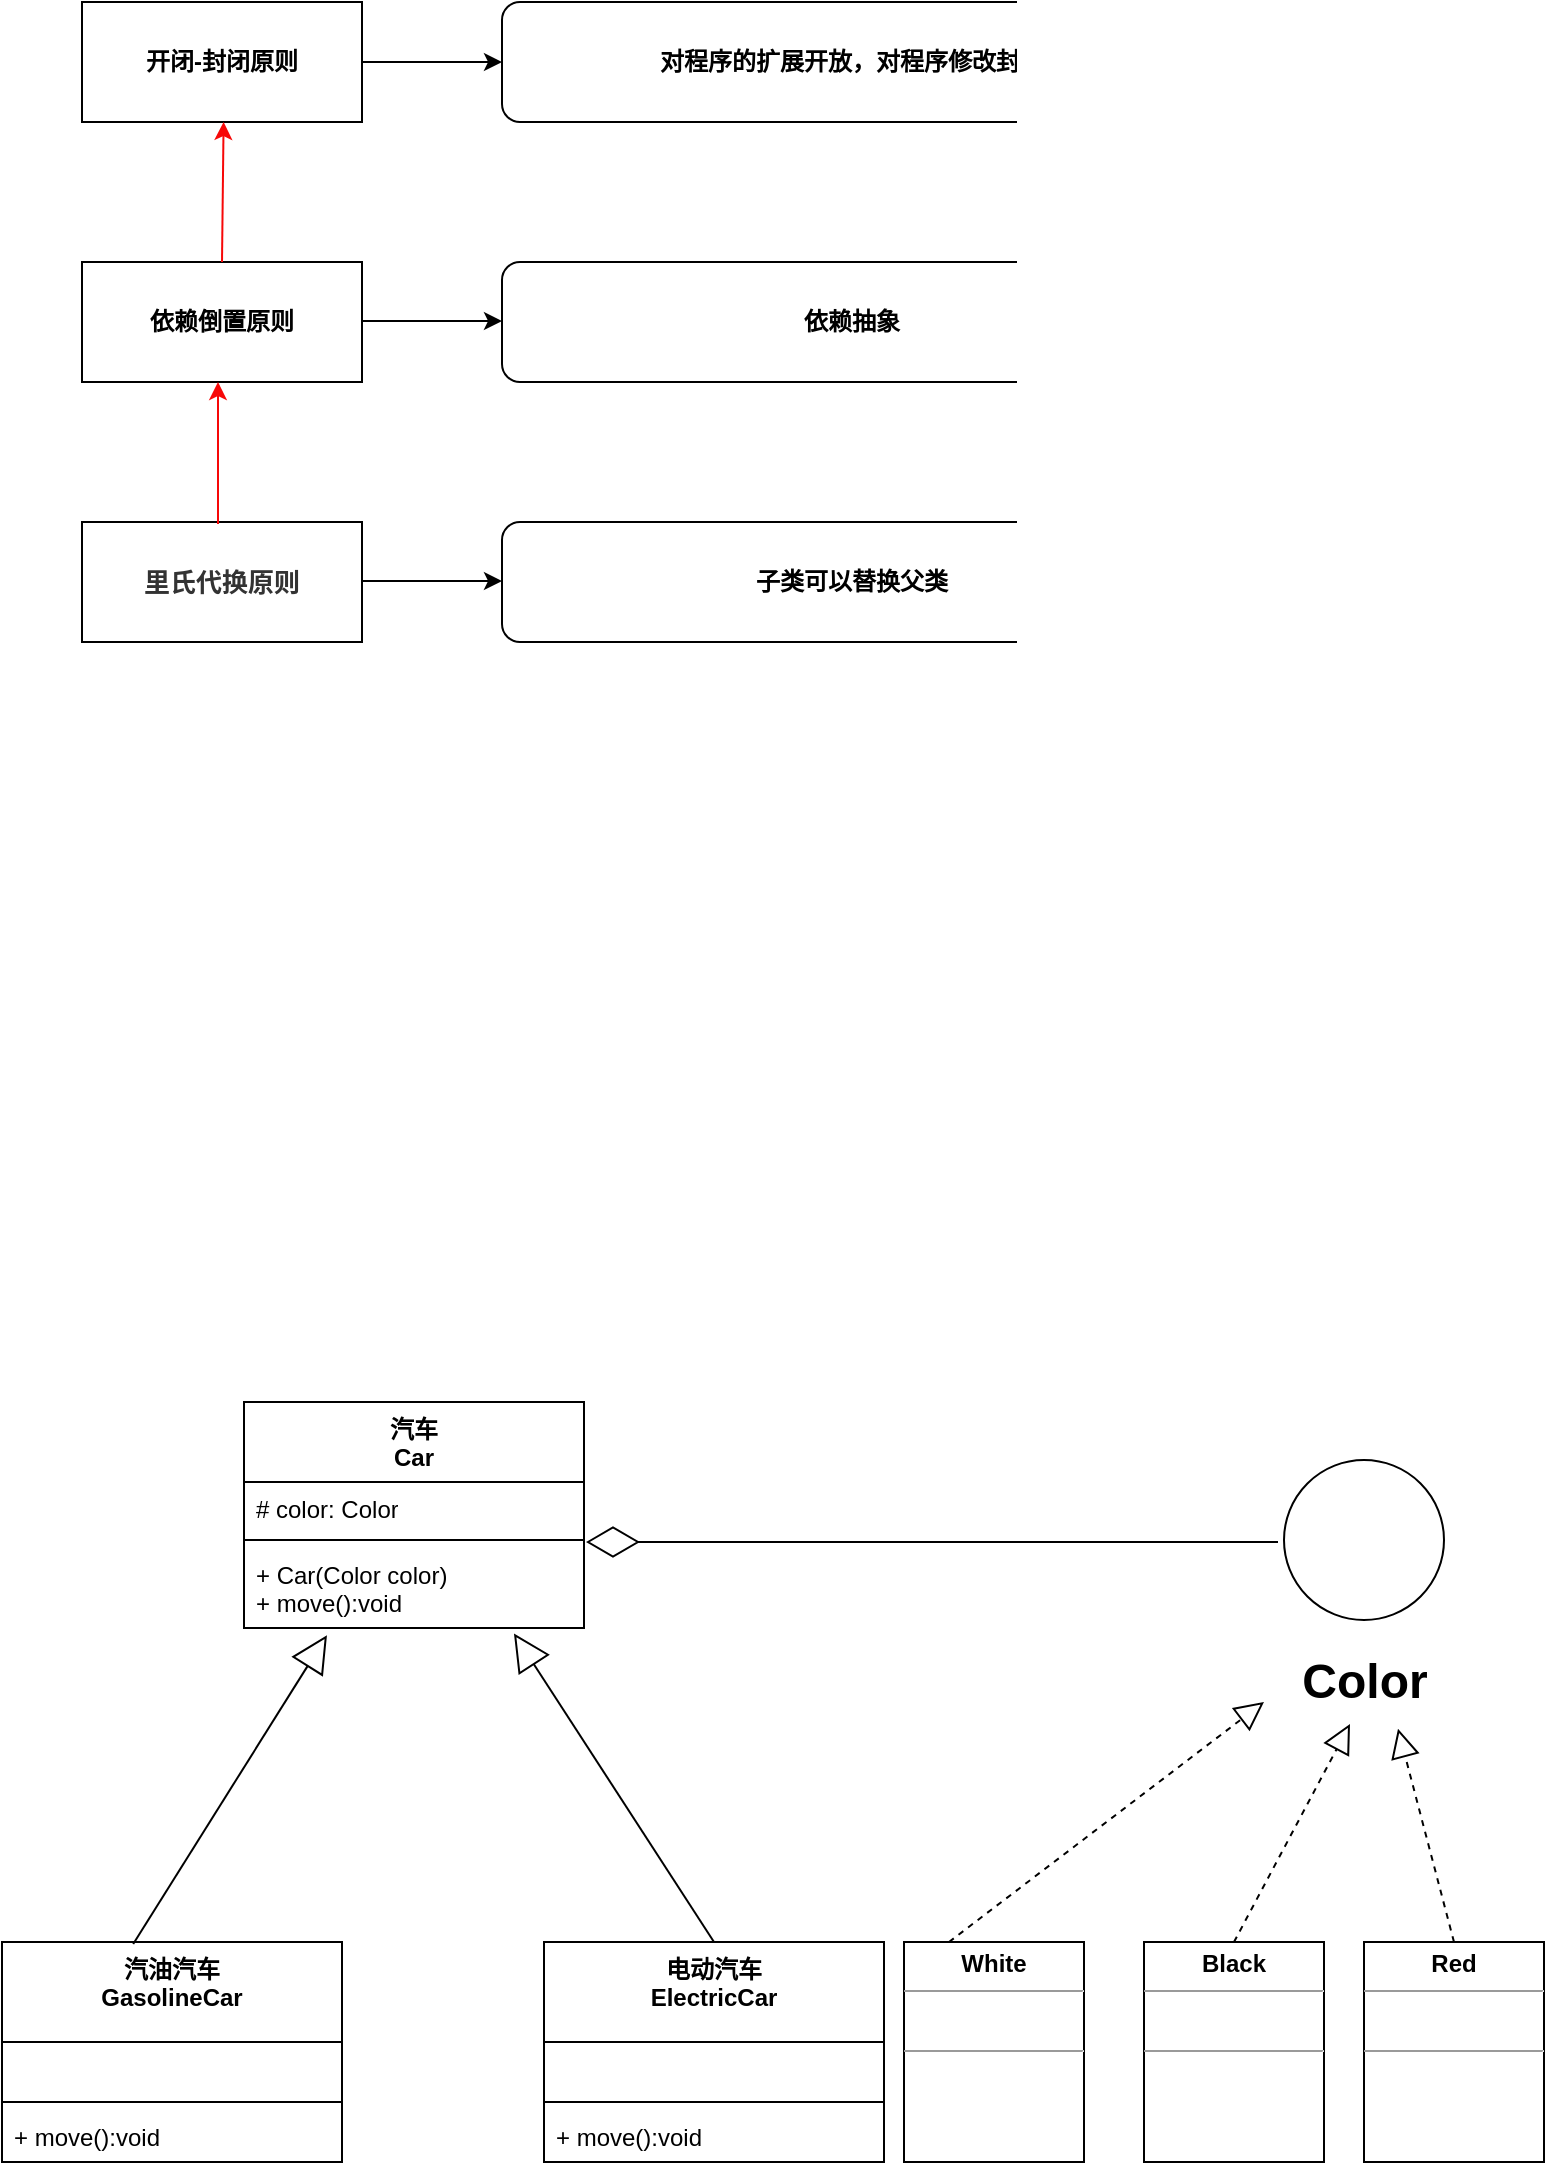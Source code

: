 <mxfile version="21.2.3" type="device" pages="11">
  <diagram name="第 1 页" id="rCB0Hff2Kkm6GKQIoEyX">
    <mxGraphModel dx="1050" dy="573" grid="1" gridSize="10" guides="1" tooltips="1" connect="1" arrows="1" fold="1" page="1" pageScale="1" pageWidth="827" pageHeight="1169" math="0" shadow="0">
      <root>
        <mxCell id="0" />
        <mxCell id="1" parent="0" />
        <mxCell id="iQvET1eKwkQEDLG6O6j0-1" value="&lt;b&gt;开闭-封闭原则&lt;/b&gt;" style="rounded=0;whiteSpace=wrap;html=1;" parent="1" vertex="1">
          <mxGeometry x="70" y="70" width="140" height="60" as="geometry" />
        </mxCell>
        <mxCell id="iQvET1eKwkQEDLG6O6j0-4" value="&lt;b&gt;依赖倒置原则&lt;/b&gt;" style="rounded=0;whiteSpace=wrap;html=1;" parent="1" vertex="1">
          <mxGeometry x="70" y="200" width="140" height="60" as="geometry" />
        </mxCell>
        <mxCell id="iQvET1eKwkQEDLG6O6j0-5" value="&lt;strong style=&quot;border: 0px; margin: 0px; padding: 0px; color: rgb(51, 51, 51); font-family: &amp;quot;Helvetica Neue&amp;quot;, Helvetica, &amp;quot;PingFang SC&amp;quot;, &amp;quot;Hiragino Sans GB&amp;quot;, &amp;quot;Microsoft YaHei&amp;quot;, &amp;quot;Noto Sans CJK SC&amp;quot;, &amp;quot;WenQuanYi Micro Hei&amp;quot;, Arial, sans-serif; font-size: 13px; text-align: start; background-color: rgb(255, 255, 255);&quot;&gt;里氏代换原则&lt;/strong&gt;" style="rounded=0;whiteSpace=wrap;html=1;" parent="1" vertex="1">
          <mxGeometry x="70" y="330" width="140" height="60" as="geometry" />
        </mxCell>
        <mxCell id="iQvET1eKwkQEDLG6O6j0-9" value="" style="endArrow=classic;html=1;rounded=0;strokeColor=#f70808;" parent="1" edge="1">
          <mxGeometry width="50" height="50" relative="1" as="geometry">
            <mxPoint x="138" y="331" as="sourcePoint" />
            <mxPoint x="138" y="260" as="targetPoint" />
          </mxGeometry>
        </mxCell>
        <mxCell id="iQvET1eKwkQEDLG6O6j0-10" value="" style="endArrow=classic;html=1;rounded=0;exitX=0.5;exitY=0;exitDx=0;exitDy=0;strokeColor=#f70808;" parent="1" source="iQvET1eKwkQEDLG6O6j0-4" edge="1">
          <mxGeometry width="50" height="50" relative="1" as="geometry">
            <mxPoint x="139.2" y="201.38" as="sourcePoint" />
            <mxPoint x="140.8" y="130" as="targetPoint" />
          </mxGeometry>
        </mxCell>
        <mxCell id="iQvET1eKwkQEDLG6O6j0-18" value="&lt;b&gt;对程序的扩展开放，对程序修改封闭&lt;/b&gt;" style="rounded=1;whiteSpace=wrap;html=1;" parent="1" vertex="1">
          <mxGeometry x="280" y="70" width="350" height="60" as="geometry" />
        </mxCell>
        <mxCell id="iQvET1eKwkQEDLG6O6j0-19" value="&lt;b&gt;依赖抽象&lt;/b&gt;" style="rounded=1;whiteSpace=wrap;html=1;" parent="1" vertex="1">
          <mxGeometry x="280" y="200" width="350" height="60" as="geometry" />
        </mxCell>
        <mxCell id="iQvET1eKwkQEDLG6O6j0-20" value="&lt;b&gt;子类可以替换父类&lt;/b&gt;" style="rounded=1;whiteSpace=wrap;html=1;" parent="1" vertex="1">
          <mxGeometry x="280" y="330" width="350" height="60" as="geometry" />
        </mxCell>
        <mxCell id="iQvET1eKwkQEDLG6O6j0-21" value="" style="endArrow=classic;html=1;rounded=0;entryX=0;entryY=0.5;entryDx=0;entryDy=0;exitX=1;exitY=0.5;exitDx=0;exitDy=0;" parent="1" source="iQvET1eKwkQEDLG6O6j0-1" target="iQvET1eKwkQEDLG6O6j0-18" edge="1">
          <mxGeometry width="50" height="50" relative="1" as="geometry">
            <mxPoint x="210" y="120" as="sourcePoint" />
            <mxPoint x="260" y="70" as="targetPoint" />
          </mxGeometry>
        </mxCell>
        <mxCell id="iQvET1eKwkQEDLG6O6j0-22" value="" style="endArrow=classic;html=1;rounded=0;entryX=0;entryY=0.5;entryDx=0;entryDy=0;exitX=1;exitY=0.5;exitDx=0;exitDy=0;" parent="1" edge="1">
          <mxGeometry width="50" height="50" relative="1" as="geometry">
            <mxPoint x="210" y="229.5" as="sourcePoint" />
            <mxPoint x="280" y="229.5" as="targetPoint" />
          </mxGeometry>
        </mxCell>
        <mxCell id="iQvET1eKwkQEDLG6O6j0-23" value="" style="endArrow=classic;html=1;rounded=0;entryX=0;entryY=0.5;entryDx=0;entryDy=0;exitX=1;exitY=0.5;exitDx=0;exitDy=0;" parent="1" edge="1">
          <mxGeometry width="50" height="50" relative="1" as="geometry">
            <mxPoint x="210" y="359.5" as="sourcePoint" />
            <mxPoint x="280" y="359.5" as="targetPoint" />
          </mxGeometry>
        </mxCell>
        <mxCell id="iQvET1eKwkQEDLG6O6j0-24" value="汽车&lt;br&gt;Car" style="swimlane;fontStyle=1;align=center;verticalAlign=top;childLayout=stackLayout;horizontal=1;startSize=40;horizontalStack=0;resizeParent=1;resizeParentMax=0;resizeLast=0;collapsible=1;marginBottom=0;whiteSpace=wrap;html=1;" parent="1" vertex="1">
          <mxGeometry x="151" y="770" width="170" height="113" as="geometry">
            <mxRectangle x="90" y="485" width="60" height="40" as="alternateBounds" />
          </mxGeometry>
        </mxCell>
        <mxCell id="iQvET1eKwkQEDLG6O6j0-25" value="# color: Color" style="text;strokeColor=none;fillColor=none;align=left;verticalAlign=top;spacingLeft=4;spacingRight=4;overflow=hidden;rotatable=0;points=[[0,0.5],[1,0.5]];portConstraint=eastwest;whiteSpace=wrap;html=1;" parent="iQvET1eKwkQEDLG6O6j0-24" vertex="1">
          <mxGeometry y="40" width="170" height="25" as="geometry" />
        </mxCell>
        <mxCell id="iQvET1eKwkQEDLG6O6j0-26" value="" style="line;strokeWidth=1;fillColor=none;align=left;verticalAlign=middle;spacingTop=-1;spacingLeft=3;spacingRight=3;rotatable=0;labelPosition=right;points=[];portConstraint=eastwest;strokeColor=inherit;" parent="iQvET1eKwkQEDLG6O6j0-24" vertex="1">
          <mxGeometry y="65" width="170" height="8" as="geometry" />
        </mxCell>
        <mxCell id="iQvET1eKwkQEDLG6O6j0-27" value="+ Car(Color color)&lt;br&gt;+ move():void" style="text;strokeColor=none;fillColor=none;align=left;verticalAlign=top;spacingLeft=4;spacingRight=4;overflow=hidden;rotatable=0;points=[[0,0.5],[1,0.5]];portConstraint=eastwest;whiteSpace=wrap;html=1;" parent="iQvET1eKwkQEDLG6O6j0-24" vertex="1">
          <mxGeometry y="73" width="170" height="40" as="geometry" />
        </mxCell>
        <mxCell id="iQvET1eKwkQEDLG6O6j0-31" value="汽油汽车&lt;br&gt;GasolineCar" style="swimlane;fontStyle=1;align=center;verticalAlign=top;childLayout=stackLayout;horizontal=1;startSize=50;horizontalStack=0;resizeParent=1;resizeParentMax=0;resizeLast=0;collapsible=1;marginBottom=0;whiteSpace=wrap;html=1;" parent="1" vertex="1">
          <mxGeometry x="30" y="1040" width="170" height="110" as="geometry" />
        </mxCell>
        <mxCell id="iQvET1eKwkQEDLG6O6j0-32" value="&amp;nbsp;&amp;nbsp;&lt;br&gt;" style="text;strokeColor=none;fillColor=none;align=left;verticalAlign=top;spacingLeft=4;spacingRight=4;overflow=hidden;rotatable=0;points=[[0,0.5],[1,0.5]];portConstraint=eastwest;whiteSpace=wrap;html=1;" parent="iQvET1eKwkQEDLG6O6j0-31" vertex="1">
          <mxGeometry y="50" width="170" height="26" as="geometry" />
        </mxCell>
        <mxCell id="iQvET1eKwkQEDLG6O6j0-33" value="" style="line;strokeWidth=1;fillColor=none;align=left;verticalAlign=middle;spacingTop=-1;spacingLeft=3;spacingRight=3;rotatable=0;labelPosition=right;points=[];portConstraint=eastwest;strokeColor=inherit;" parent="iQvET1eKwkQEDLG6O6j0-31" vertex="1">
          <mxGeometry y="76" width="170" height="8" as="geometry" />
        </mxCell>
        <mxCell id="iQvET1eKwkQEDLG6O6j0-34" value="+ move():void" style="text;strokeColor=none;fillColor=none;align=left;verticalAlign=top;spacingLeft=4;spacingRight=4;overflow=hidden;rotatable=0;points=[[0,0.5],[1,0.5]];portConstraint=eastwest;whiteSpace=wrap;html=1;" parent="iQvET1eKwkQEDLG6O6j0-31" vertex="1">
          <mxGeometry y="84" width="170" height="26" as="geometry" />
        </mxCell>
        <mxCell id="iQvET1eKwkQEDLG6O6j0-36" value="电动汽车&lt;br&gt;ElectricCar" style="swimlane;fontStyle=1;align=center;verticalAlign=top;childLayout=stackLayout;horizontal=1;startSize=50;horizontalStack=0;resizeParent=1;resizeParentMax=0;resizeLast=0;collapsible=1;marginBottom=0;whiteSpace=wrap;html=1;" parent="1" vertex="1">
          <mxGeometry x="301" y="1040" width="170" height="110" as="geometry" />
        </mxCell>
        <mxCell id="iQvET1eKwkQEDLG6O6j0-37" value="&amp;nbsp;&amp;nbsp;&lt;br&gt;" style="text;strokeColor=none;fillColor=none;align=left;verticalAlign=top;spacingLeft=4;spacingRight=4;overflow=hidden;rotatable=0;points=[[0,0.5],[1,0.5]];portConstraint=eastwest;whiteSpace=wrap;html=1;" parent="iQvET1eKwkQEDLG6O6j0-36" vertex="1">
          <mxGeometry y="50" width="170" height="26" as="geometry" />
        </mxCell>
        <mxCell id="iQvET1eKwkQEDLG6O6j0-38" value="" style="line;strokeWidth=1;fillColor=none;align=left;verticalAlign=middle;spacingTop=-1;spacingLeft=3;spacingRight=3;rotatable=0;labelPosition=right;points=[];portConstraint=eastwest;strokeColor=inherit;" parent="iQvET1eKwkQEDLG6O6j0-36" vertex="1">
          <mxGeometry y="76" width="170" height="8" as="geometry" />
        </mxCell>
        <mxCell id="iQvET1eKwkQEDLG6O6j0-39" value="+ move():void" style="text;strokeColor=none;fillColor=none;align=left;verticalAlign=top;spacingLeft=4;spacingRight=4;overflow=hidden;rotatable=0;points=[[0,0.5],[1,0.5]];portConstraint=eastwest;whiteSpace=wrap;html=1;" parent="iQvET1eKwkQEDLG6O6j0-36" vertex="1">
          <mxGeometry y="84" width="170" height="26" as="geometry" />
        </mxCell>
        <mxCell id="iQvET1eKwkQEDLG6O6j0-47" value="" style="endArrow=block;endSize=16;endFill=0;html=1;rounded=0;exitX=0.38;exitY=0.009;exitDx=0;exitDy=0;exitPerimeter=0;entryX=0.244;entryY=1.09;entryDx=0;entryDy=0;entryPerimeter=0;" parent="1" target="iQvET1eKwkQEDLG6O6j0-27" edge="1">
          <mxGeometry width="160" relative="1" as="geometry">
            <mxPoint x="95.6" y="1040.99" as="sourcePoint" />
            <mxPoint x="211" y="900" as="targetPoint" />
          </mxGeometry>
        </mxCell>
        <mxCell id="iQvET1eKwkQEDLG6O6j0-49" value="" style="endArrow=block;endSize=16;endFill=0;html=1;rounded=0;entryX=0.794;entryY=1.07;entryDx=0;entryDy=0;entryPerimeter=0;exitX=0.5;exitY=0;exitDx=0;exitDy=0;" parent="1" source="iQvET1eKwkQEDLG6O6j0-36" target="iQvET1eKwkQEDLG6O6j0-27" edge="1">
          <mxGeometry x="0.077" y="97" width="160" relative="1" as="geometry">
            <mxPoint x="381" y="1020" as="sourcePoint" />
            <mxPoint x="541" y="1020" as="targetPoint" />
            <mxPoint as="offset" />
          </mxGeometry>
        </mxCell>
        <mxCell id="iQvET1eKwkQEDLG6O6j0-50" value="&lt;p style=&quot;margin:0px;margin-top:4px;text-align:center;&quot;&gt;&lt;b&gt;White&lt;/b&gt;&lt;/p&gt;&lt;hr size=&quot;1&quot;&gt;&lt;br&gt;&lt;div style=&quot;height:2px;&quot;&gt;&lt;/div&gt;&lt;hr size=&quot;1&quot;&gt;&lt;div style=&quot;height:2px;&quot;&gt;&lt;/div&gt;&lt;div style=&quot;height:2px;&quot;&gt;&lt;br&gt;&lt;/div&gt;&lt;div style=&quot;height:2px;&quot;&gt;&lt;br&gt;&lt;/div&gt;&lt;div style=&quot;height:2px;&quot;&gt;&lt;br&gt;&lt;/div&gt;" style="verticalAlign=top;align=left;overflow=fill;fontSize=12;fontFamily=Helvetica;html=1;whiteSpace=wrap;" parent="1" vertex="1">
          <mxGeometry x="481" y="1040" width="90" height="110" as="geometry" />
        </mxCell>
        <mxCell id="iQvET1eKwkQEDLG6O6j0-51" value="&lt;p style=&quot;margin:0px;margin-top:4px;text-align:center;&quot;&gt;&lt;b&gt;Black&lt;/b&gt;&lt;/p&gt;&lt;hr size=&quot;1&quot;&gt;&lt;br&gt;&lt;div style=&quot;height:2px;&quot;&gt;&lt;/div&gt;&lt;hr size=&quot;1&quot;&gt;&lt;div style=&quot;height:2px;&quot;&gt;&lt;/div&gt;&lt;div style=&quot;height:2px;&quot;&gt;&lt;br&gt;&lt;/div&gt;&lt;div style=&quot;height:2px;&quot;&gt;&lt;br&gt;&lt;/div&gt;" style="verticalAlign=top;align=left;overflow=fill;fontSize=12;fontFamily=Helvetica;html=1;whiteSpace=wrap;" parent="1" vertex="1">
          <mxGeometry x="601" y="1040" width="90" height="110" as="geometry" />
        </mxCell>
        <mxCell id="iQvET1eKwkQEDLG6O6j0-52" value="&lt;p style=&quot;margin:0px;margin-top:4px;text-align:center;&quot;&gt;&lt;b&gt;Red&lt;/b&gt;&lt;/p&gt;&lt;hr size=&quot;1&quot;&gt;&lt;br&gt;&lt;div style=&quot;height:2px;&quot;&gt;&lt;/div&gt;&lt;hr size=&quot;1&quot;&gt;&lt;div style=&quot;height:2px;&quot;&gt;&lt;/div&gt;&lt;div style=&quot;height:2px;&quot;&gt;&lt;br&gt;&lt;/div&gt;&lt;div style=&quot;height:2px;&quot;&gt;&lt;br&gt;&lt;/div&gt;" style="verticalAlign=top;align=left;overflow=fill;fontSize=12;fontFamily=Helvetica;html=1;whiteSpace=wrap;" parent="1" vertex="1">
          <mxGeometry x="711" y="1040" width="90" height="110" as="geometry" />
        </mxCell>
        <mxCell id="iQvET1eKwkQEDLG6O6j0-56" value="" style="endArrow=diamondThin;endFill=0;endSize=24;html=1;rounded=0;entryX=1.022;entryY=-0.08;entryDx=0;entryDy=0;entryPerimeter=0;" parent="1" edge="1">
          <mxGeometry width="160" relative="1" as="geometry">
            <mxPoint x="668" y="840" as="sourcePoint" />
            <mxPoint x="321.74" y="839.8" as="targetPoint" />
            <Array as="points">
              <mxPoint x="322" y="840" />
            </Array>
          </mxGeometry>
        </mxCell>
        <mxCell id="iQvET1eKwkQEDLG6O6j0-58" value="" style="ellipse;whiteSpace=wrap;html=1;aspect=fixed;" parent="1" vertex="1">
          <mxGeometry x="671" y="799" width="80" height="80" as="geometry" />
        </mxCell>
        <mxCell id="iQvET1eKwkQEDLG6O6j0-59" value="Color" style="text;strokeColor=none;fillColor=none;html=1;fontSize=24;fontStyle=1;verticalAlign=middle;align=center;" parent="1" vertex="1">
          <mxGeometry x="661" y="890" width="100" height="40" as="geometry" />
        </mxCell>
        <mxCell id="iQvET1eKwkQEDLG6O6j0-60" value="" style="endArrow=block;dashed=1;endFill=0;endSize=12;html=1;rounded=0;exitX=0.25;exitY=0;exitDx=0;exitDy=0;entryX=0;entryY=0.75;entryDx=0;entryDy=0;" parent="1" source="iQvET1eKwkQEDLG6O6j0-50" target="iQvET1eKwkQEDLG6O6j0-59" edge="1">
          <mxGeometry width="160" relative="1" as="geometry">
            <mxPoint x="511" y="1010" as="sourcePoint" />
            <mxPoint x="686" y="940" as="targetPoint" />
          </mxGeometry>
        </mxCell>
        <mxCell id="iQvET1eKwkQEDLG6O6j0-61" value="" style="endArrow=block;dashed=1;endFill=0;endSize=12;html=1;rounded=0;exitX=0.5;exitY=0;exitDx=0;exitDy=0;entryX=0.43;entryY=1.025;entryDx=0;entryDy=0;entryPerimeter=0;" parent="1" source="iQvET1eKwkQEDLG6O6j0-51" target="iQvET1eKwkQEDLG6O6j0-59" edge="1">
          <mxGeometry width="160" relative="1" as="geometry">
            <mxPoint x="641" y="1010" as="sourcePoint" />
            <mxPoint x="801" y="1010" as="targetPoint" />
          </mxGeometry>
        </mxCell>
        <mxCell id="iQvET1eKwkQEDLG6O6j0-62" value="" style="endArrow=block;dashed=1;endFill=0;endSize=12;html=1;rounded=0;exitX=0.5;exitY=0;exitDx=0;exitDy=0;entryX=0.67;entryY=1.085;entryDx=0;entryDy=0;entryPerimeter=0;" parent="1" source="iQvET1eKwkQEDLG6O6j0-52" target="iQvET1eKwkQEDLG6O6j0-59" edge="1">
          <mxGeometry width="160" relative="1" as="geometry">
            <mxPoint x="731" y="960" as="sourcePoint" />
            <mxPoint x="891" y="960" as="targetPoint" />
          </mxGeometry>
        </mxCell>
      </root>
    </mxGraphModel>
  </diagram>
  <diagram id="sMp3A_VBTgFZ554JeKeF" name="第 2 页">
    <mxGraphModel dx="508" dy="561" grid="1" gridSize="10" guides="1" tooltips="1" connect="1" arrows="1" fold="1" page="1" pageScale="1" pageWidth="827" pageHeight="1169" math="0" shadow="0">
      <root>
        <mxCell id="0" />
        <mxCell id="1" parent="0" />
        <mxCell id="4-AiSuGXgHH89vkowtgj-1" value="&lt;p style=&quot;margin:0px;margin-top:4px;text-align:center;&quot;&gt;&lt;b&gt;User&lt;/b&gt;&lt;/p&gt;&lt;hr size=&quot;1&quot;&gt;&lt;p style=&quot;margin:0px;margin-left:4px;&quot;&gt;+ Name:string&lt;/p&gt;&lt;hr size=&quot;1&quot;&gt;&lt;p style=&quot;margin:0px;margin-left:4px;&quot;&gt;+ GetName(): string&lt;/p&gt;" style="verticalAlign=top;align=left;overflow=fill;fontSize=12;fontFamily=Helvetica;html=1;whiteSpace=wrap;" parent="1" vertex="1">
          <mxGeometry x="200" y="90" width="160" height="90" as="geometry" />
        </mxCell>
        <mxCell id="4-AiSuGXgHH89vkowtgj-2" value="类名" style="text;strokeColor=none;fillColor=none;html=1;fontSize=12;fontStyle=0;verticalAlign=middle;align=center;" parent="1" vertex="1">
          <mxGeometry x="330" y="80" width="100" height="40" as="geometry" />
        </mxCell>
        <mxCell id="4-AiSuGXgHH89vkowtgj-3" value="属性" style="text;strokeColor=none;fillColor=none;html=1;fontSize=12;fontStyle=0;verticalAlign=middle;align=center;" parent="1" vertex="1">
          <mxGeometry x="330" y="110" width="100" height="40" as="geometry" />
        </mxCell>
        <mxCell id="4-AiSuGXgHH89vkowtgj-4" value="方法" style="text;strokeColor=none;fillColor=none;html=1;fontSize=12;fontStyle=0;verticalAlign=middle;align=center;" parent="1" vertex="1">
          <mxGeometry x="330" y="140" width="100" height="40" as="geometry" />
        </mxCell>
        <mxCell id="4-AiSuGXgHH89vkowtgj-5" value="+:public" style="text;strokeColor=none;fillColor=none;html=1;fontSize=12;fontStyle=1;verticalAlign=middle;align=center;" parent="1" vertex="1">
          <mxGeometry x="380" y="210" width="100" height="40" as="geometry" />
        </mxCell>
        <mxCell id="4-AiSuGXgHH89vkowtgj-6" value="-:private" style="text;strokeColor=none;fillColor=none;html=1;fontSize=12;fontStyle=1;verticalAlign=middle;align=center;" parent="1" vertex="1">
          <mxGeometry x="380" y="237" width="100" height="40" as="geometry" />
        </mxCell>
        <mxCell id="4-AiSuGXgHH89vkowtgj-7" value="&amp;nbsp; &amp;nbsp;#:protected" style="text;strokeColor=none;fillColor=none;html=1;fontSize=12;fontStyle=1;verticalAlign=middle;align=center;" parent="1" vertex="1">
          <mxGeometry x="383" y="261" width="100" height="40" as="geometry" />
        </mxCell>
        <mxCell id="4-AiSuGXgHH89vkowtgj-8" value="&lt;p style=&quot;margin:0px;margin-top:4px;text-align:center;&quot;&gt;&lt;b&gt;Trger&lt;/b&gt;&lt;/p&gt;&lt;hr size=&quot;1&quot;&gt;&lt;div style=&quot;height:2px;&quot;&gt;&lt;/div&gt;&lt;div style=&quot;height:2px;&quot;&gt;+Name:sring&lt;/div&gt;" style="verticalAlign=top;align=left;overflow=fill;fontSize=12;fontFamily=Helvetica;html=1;whiteSpace=wrap;" parent="1" vertex="1">
          <mxGeometry x="140" y="410" width="140" height="60" as="geometry" />
        </mxCell>
        <mxCell id="4-AiSuGXgHH89vkowtgj-9" value="Animal" style="swimlane;fontStyle=1;align=center;verticalAlign=top;childLayout=stackLayout;horizontal=1;startSize=26;horizontalStack=0;resizeParent=1;resizeParentMax=0;resizeLast=0;collapsible=1;marginBottom=0;whiteSpace=wrap;html=1;" parent="1" vertex="1">
          <mxGeometry x="460" y="410" width="140" height="110" as="geometry" />
        </mxCell>
        <mxCell id="4-AiSuGXgHH89vkowtgj-10" value="+gender" style="text;strokeColor=none;fillColor=none;align=left;verticalAlign=top;spacingLeft=4;spacingRight=4;overflow=hidden;rotatable=0;points=[[0,0.5],[1,0.5]];portConstraint=eastwest;whiteSpace=wrap;html=1;" parent="4-AiSuGXgHH89vkowtgj-9" vertex="1">
          <mxGeometry y="26" width="140" height="26" as="geometry" />
        </mxCell>
        <mxCell id="4-AiSuGXgHH89vkowtgj-11" value="" style="line;strokeWidth=1;fillColor=none;align=left;verticalAlign=middle;spacingTop=-1;spacingLeft=3;spacingRight=3;rotatable=0;labelPosition=right;points=[];portConstraint=eastwest;strokeColor=inherit;" parent="4-AiSuGXgHH89vkowtgj-9" vertex="1">
          <mxGeometry y="52" width="140" height="8" as="geometry" />
        </mxCell>
        <mxCell id="4-AiSuGXgHH89vkowtgj-12" value="+Eat()&lt;br&gt;+Sleep()" style="text;strokeColor=none;fillColor=none;align=left;verticalAlign=top;spacingLeft=4;spacingRight=4;overflow=hidden;rotatable=0;points=[[0,0.5],[1,0.5]];portConstraint=eastwest;whiteSpace=wrap;html=1;" parent="4-AiSuGXgHH89vkowtgj-9" vertex="1">
          <mxGeometry y="60" width="140" height="50" as="geometry" />
        </mxCell>
        <mxCell id="4-AiSuGXgHH89vkowtgj-13" value="" style="endArrow=block;endSize=16;endFill=0;html=1;rounded=0;entryX=-0.031;entryY=0.176;entryDx=0;entryDy=0;entryPerimeter=0;" parent="1" target="4-AiSuGXgHH89vkowtgj-9" edge="1">
          <mxGeometry x="1" y="-22" width="160" relative="1" as="geometry">
            <mxPoint x="280" y="430" as="sourcePoint" />
            <mxPoint x="440" y="430" as="targetPoint" />
            <mxPoint x="10" y="-2" as="offset" />
          </mxGeometry>
        </mxCell>
        <mxCell id="4-AiSuGXgHH89vkowtgj-14" value="Animal是Tiger的泛化,Tiger是Animal的特化。" style="text;strokeColor=none;fillColor=none;html=1;fontSize=20;fontStyle=0;verticalAlign=middle;align=center;" parent="1" vertex="1">
          <mxGeometry x="320" y="340" width="100" height="40" as="geometry" />
        </mxCell>
        <mxCell id="4-AiSuGXgHH89vkowtgj-25" value="&lt;p style=&quot;margin:0px;margin-top:4px;text-align:center;&quot;&gt;&lt;b&gt;Trger&lt;/b&gt;&lt;/p&gt;&lt;hr size=&quot;1&quot;&gt;&lt;div style=&quot;height:2px;&quot;&gt;&lt;/div&gt;&lt;div style=&quot;height:2px;&quot;&gt;+Name:sring&lt;/div&gt;" style="verticalAlign=top;align=left;overflow=fill;fontSize=12;fontFamily=Helvetica;html=1;whiteSpace=wrap;" parent="1" vertex="1">
          <mxGeometry x="460" y="640" width="140" height="60" as="geometry" />
        </mxCell>
        <mxCell id="4-AiSuGXgHH89vkowtgj-28" value="&lt;p style=&quot;margin:0px;margin-top:4px;text-align:center;&quot;&gt;&lt;b&gt;IClimb&lt;/b&gt;&lt;/p&gt;&lt;hr size=&quot;1&quot;&gt;&lt;div style=&quot;height:2px;&quot;&gt;+Clime()&lt;/div&gt;" style="verticalAlign=top;align=left;overflow=fill;fontSize=12;fontFamily=Helvetica;html=1;whiteSpace=wrap;" parent="1" vertex="1">
          <mxGeometry x="140" y="640" width="140" height="60" as="geometry" />
        </mxCell>
        <mxCell id="4-AiSuGXgHH89vkowtgj-29" value="" style="endArrow=block;dashed=1;endFill=0;endSize=12;html=1;rounded=0;exitX=0;exitY=0.5;exitDx=0;exitDy=0;" parent="1" source="4-AiSuGXgHH89vkowtgj-25" edge="1">
          <mxGeometry width="160" relative="1" as="geometry">
            <mxPoint x="450" y="669.5" as="sourcePoint" />
            <mxPoint x="280" y="669.5" as="targetPoint" />
          </mxGeometry>
        </mxCell>
        <mxCell id="4-AiSuGXgHH89vkowtgj-30" value="&lt;p style=&quot;margin:0px;margin-top:4px;text-align:center;&quot;&gt;&lt;b&gt;Trger&lt;/b&gt;&lt;/p&gt;&lt;hr size=&quot;1&quot;&gt;&lt;div style=&quot;height:2px;&quot;&gt;&lt;/div&gt;&lt;div style=&quot;height:2px;&quot;&gt;+Name:sring&lt;/div&gt;" style="verticalAlign=top;align=left;overflow=fill;fontSize=12;fontFamily=Helvetica;html=1;whiteSpace=wrap;" parent="1" vertex="1">
          <mxGeometry x="130" y="780" width="140" height="60" as="geometry" />
        </mxCell>
        <mxCell id="4-AiSuGXgHH89vkowtgj-31" value="&lt;p style=&quot;margin:0px;margin-top:4px;text-align:center;&quot;&gt;&lt;b&gt;Leg&lt;/b&gt;&lt;/p&gt;&lt;hr size=&quot;1&quot;&gt;&lt;div style=&quot;height:2px;&quot;&gt;&lt;/div&gt;&lt;div style=&quot;height:2px;&quot;&gt;+count&lt;/div&gt;" style="verticalAlign=top;align=left;overflow=fill;fontSize=12;fontFamily=Helvetica;html=1;whiteSpace=wrap;" parent="1" vertex="1">
          <mxGeometry x="130" y="980" width="140" height="60" as="geometry" />
        </mxCell>
        <mxCell id="4-AiSuGXgHH89vkowtgj-34" value="1" style="endArrow=open;html=1;endSize=12;startArrow=diamondThin;startSize=14;startFill=1;edgeStyle=orthogonalEdgeStyle;align=left;verticalAlign=bottom;rounded=0;entryX=0.5;entryY=0;entryDx=0;entryDy=0;exitX=0.5;exitY=1;exitDx=0;exitDy=0;labelBackgroundColor=#FFFFFF;" parent="1" source="4-AiSuGXgHH89vkowtgj-30" edge="1">
          <mxGeometry x="-1" y="10" relative="1" as="geometry">
            <mxPoint x="200" y="880" as="sourcePoint" />
            <mxPoint x="200" y="980" as="targetPoint" />
            <mxPoint as="offset" />
          </mxGeometry>
        </mxCell>
        <mxCell id="s32NZVNy5jNaeTwG3A_9-1" value="Product1" style="swimlane;fontStyle=1;align=center;verticalAlign=top;childLayout=stackLayout;horizontal=1;startSize=26;horizontalStack=0;resizeParent=1;resizeParentMax=0;resizeLast=0;collapsible=1;marginBottom=0;whiteSpace=wrap;html=1;" vertex="1" parent="1">
          <mxGeometry x="370" y="800" width="160" height="86" as="geometry" />
        </mxCell>
        <mxCell id="s32NZVNy5jNaeTwG3A_9-2" value="&lt;br&gt;" style="text;strokeColor=none;fillColor=none;align=left;verticalAlign=top;spacingLeft=4;spacingRight=4;overflow=hidden;rotatable=0;points=[[0,0.5],[1,0.5]];portConstraint=eastwest;whiteSpace=wrap;html=1;" vertex="1" parent="s32NZVNy5jNaeTwG3A_9-1">
          <mxGeometry y="26" width="160" height="26" as="geometry" />
        </mxCell>
        <mxCell id="s32NZVNy5jNaeTwG3A_9-3" value="" style="line;strokeWidth=1;fillColor=none;align=left;verticalAlign=middle;spacingTop=-1;spacingLeft=3;spacingRight=3;rotatable=0;labelPosition=right;points=[];portConstraint=eastwest;strokeColor=inherit;" vertex="1" parent="s32NZVNy5jNaeTwG3A_9-1">
          <mxGeometry y="52" width="160" height="8" as="geometry" />
        </mxCell>
        <mxCell id="s32NZVNy5jNaeTwG3A_9-4" value="+Name:string" style="text;strokeColor=none;fillColor=none;align=left;verticalAlign=top;spacingLeft=4;spacingRight=4;overflow=hidden;rotatable=0;points=[[0,0.5],[1,0.5]];portConstraint=eastwest;whiteSpace=wrap;html=1;" vertex="1" parent="s32NZVNy5jNaeTwG3A_9-1">
          <mxGeometry y="60" width="160" height="26" as="geometry" />
        </mxCell>
        <mxCell id="r1yi1ra1dqeu0OhdiBtx-1" value="Product2" style="swimlane;fontStyle=1;align=center;verticalAlign=top;childLayout=stackLayout;horizontal=1;startSize=26;horizontalStack=0;resizeParent=1;resizeParentMax=0;resizeLast=0;collapsible=1;marginBottom=0;whiteSpace=wrap;html=1;" vertex="1" parent="1">
          <mxGeometry x="370" y="980" width="160" height="86" as="geometry" />
        </mxCell>
        <mxCell id="r1yi1ra1dqeu0OhdiBtx-2" value="&lt;br&gt;" style="text;strokeColor=none;fillColor=none;align=left;verticalAlign=top;spacingLeft=4;spacingRight=4;overflow=hidden;rotatable=0;points=[[0,0.5],[1,0.5]];portConstraint=eastwest;whiteSpace=wrap;html=1;" vertex="1" parent="r1yi1ra1dqeu0OhdiBtx-1">
          <mxGeometry y="26" width="160" height="26" as="geometry" />
        </mxCell>
        <mxCell id="r1yi1ra1dqeu0OhdiBtx-3" value="" style="line;strokeWidth=1;fillColor=none;align=left;verticalAlign=middle;spacingTop=-1;spacingLeft=3;spacingRight=3;rotatable=0;labelPosition=right;points=[];portConstraint=eastwest;strokeColor=inherit;" vertex="1" parent="r1yi1ra1dqeu0OhdiBtx-1">
          <mxGeometry y="52" width="160" height="8" as="geometry" />
        </mxCell>
        <mxCell id="r1yi1ra1dqeu0OhdiBtx-4" value="+Name:string" style="text;strokeColor=none;fillColor=none;align=left;verticalAlign=top;spacingLeft=4;spacingRight=4;overflow=hidden;rotatable=0;points=[[0,0.5],[1,0.5]];portConstraint=eastwest;whiteSpace=wrap;html=1;" vertex="1" parent="r1yi1ra1dqeu0OhdiBtx-1">
          <mxGeometry y="60" width="160" height="26" as="geometry" />
        </mxCell>
        <mxCell id="r1yi1ra1dqeu0OhdiBtx-5" value="" style="endArrow=open;endFill=1;endSize=12;html=1;rounded=0;entryX=0.435;entryY=-0.007;entryDx=0;entryDy=0;entryPerimeter=0;" edge="1" parent="1" target="r1yi1ra1dqeu0OhdiBtx-1">
          <mxGeometry width="160" relative="1" as="geometry">
            <mxPoint x="440" y="890" as="sourcePoint" />
            <mxPoint x="580" y="900" as="targetPoint" />
          </mxGeometry>
        </mxCell>
      </root>
    </mxGraphModel>
  </diagram>
  <diagram id="5swD0c-dUGgV8dxjHv3V" name="第 3 页">
    <mxGraphModel dx="1050" dy="573" grid="1" gridSize="10" guides="1" tooltips="1" connect="1" arrows="1" fold="1" page="1" pageScale="1" pageWidth="827" pageHeight="1169" math="0" shadow="0">
      <root>
        <mxCell id="0" />
        <mxCell id="1" parent="0" />
        <mxCell id="_DTftBh103TByKAItv1Z-1" value="&lt;p style=&quot;margin:0px;margin-top:4px;text-align:center;&quot;&gt;&lt;b&gt;Trger&lt;/b&gt;&lt;/p&gt;&lt;hr size=&quot;1&quot;&gt;&lt;div style=&quot;height:2px;&quot;&gt;&lt;/div&gt;&lt;div style=&quot;height:2px;&quot;&gt;+Name:sring&lt;/div&gt;" style="verticalAlign=top;align=left;overflow=fill;fontSize=12;fontFamily=Helvetica;html=1;whiteSpace=wrap;" parent="1" vertex="1">
          <mxGeometry x="201" y="163" width="140" height="60" as="geometry" />
        </mxCell>
        <mxCell id="_DTftBh103TByKAItv1Z-2" value="&lt;p style=&quot;margin:0px;margin-top:4px;text-align:center;&quot;&gt;&lt;b&gt;Leg&lt;/b&gt;&lt;/p&gt;&lt;hr size=&quot;1&quot;&gt;&lt;div style=&quot;height:2px;&quot;&gt;&lt;/div&gt;&lt;div style=&quot;height:2px;&quot;&gt;+count&lt;/div&gt;" style="verticalAlign=top;align=left;overflow=fill;fontSize=12;fontFamily=Helvetica;html=1;whiteSpace=wrap;" parent="1" vertex="1">
          <mxGeometry x="201" y="313" width="140" height="60" as="geometry" />
        </mxCell>
        <mxCell id="_DTftBh103TByKAItv1Z-3" value="1" style="endArrow=open;html=1;endSize=12;startArrow=diamondThin;startSize=14;startFill=1;edgeStyle=orthogonalEdgeStyle;align=left;verticalAlign=bottom;rounded=0;exitX=0.5;exitY=1;exitDx=0;exitDy=0;labelBackgroundColor=#FFFFFF;" parent="1" source="_DTftBh103TByKAItv1Z-1" edge="1">
          <mxGeometry x="-1" y="10" relative="1" as="geometry">
            <mxPoint x="271" y="263" as="sourcePoint" />
            <mxPoint x="271" y="313" as="targetPoint" />
            <mxPoint as="offset" />
          </mxGeometry>
        </mxCell>
        <mxCell id="_DTftBh103TByKAItv1Z-4" value="&lt;p style=&quot;margin:0px;margin-top:4px;text-align:center;&quot;&gt;&lt;b&gt;TrgerGroup&lt;/b&gt;&lt;/p&gt;&lt;hr size=&quot;1&quot;&gt;&lt;div style=&quot;height:2px;&quot;&gt;&lt;/div&gt;&lt;div style=&quot;height:2px;&quot;&gt;+Liger&lt;/div&gt;" style="verticalAlign=top;align=left;overflow=fill;fontSize=12;fontFamily=Helvetica;html=1;whiteSpace=wrap;" parent="1" vertex="1">
          <mxGeometry x="201" y="27" width="140" height="60" as="geometry" />
        </mxCell>
        <mxCell id="_DTftBh103TByKAItv1Z-6" value="1" style="endArrow=open;html=1;endSize=12;startArrow=diamondThin;startSize=14;startFill=0;edgeStyle=orthogonalEdgeStyle;align=left;verticalAlign=bottom;rounded=0;exitX=0.5;exitY=1;exitDx=0;exitDy=0;" parent="1" edge="1">
          <mxGeometry x="-1" y="3" relative="1" as="geometry">
            <mxPoint x="273" y="86" as="sourcePoint" />
            <mxPoint x="272" y="163" as="targetPoint" />
            <Array as="points">
              <mxPoint x="273" y="103" />
              <mxPoint x="272" y="103" />
            </Array>
          </mxGeometry>
        </mxCell>
        <mxCell id="_DTftBh103TByKAItv1Z-9" value="&lt;p style=&quot;margin:0px;margin-top:4px;text-align:center;&quot;&gt;&lt;b&gt;Trger&lt;/b&gt;&lt;/p&gt;&lt;hr size=&quot;1&quot;&gt;&lt;div style=&quot;height:2px;&quot;&gt;&lt;/div&gt;&lt;div style=&quot;height:2px;&quot;&gt;+Name:sring&lt;/div&gt;" style="verticalAlign=top;align=left;overflow=fill;fontSize=12;fontFamily=Helvetica;html=1;whiteSpace=wrap;" parent="1" vertex="1">
          <mxGeometry x="70" y="548" width="140" height="60" as="geometry" />
        </mxCell>
        <mxCell id="_DTftBh103TByKAItv1Z-10" value="&lt;p style=&quot;margin:0px;margin-top:4px;text-align:center;&quot;&gt;&lt;b&gt;Leg&lt;/b&gt;&lt;/p&gt;&lt;hr size=&quot;1&quot;&gt;&lt;div style=&quot;height:2px;&quot;&gt;&lt;/div&gt;&lt;div style=&quot;height:2px;&quot;&gt;+count&lt;/div&gt;" style="verticalAlign=top;align=left;overflow=fill;fontSize=12;fontFamily=Helvetica;html=1;whiteSpace=wrap;" parent="1" vertex="1">
          <mxGeometry x="70" y="698" width="140" height="60" as="geometry" />
        </mxCell>
        <mxCell id="_DTftBh103TByKAItv1Z-11" value="1" style="endArrow=open;html=1;endSize=12;startArrow=diamondThin;startSize=14;startFill=1;edgeStyle=orthogonalEdgeStyle;align=left;verticalAlign=bottom;rounded=0;exitX=0.5;exitY=1;exitDx=0;exitDy=0;labelBackgroundColor=#FFFFFF;" parent="1" source="_DTftBh103TByKAItv1Z-9" edge="1">
          <mxGeometry x="-1" y="10" relative="1" as="geometry">
            <mxPoint x="140" y="648" as="sourcePoint" />
            <mxPoint x="140" y="698" as="targetPoint" />
            <mxPoint as="offset" />
          </mxGeometry>
        </mxCell>
        <mxCell id="_DTftBh103TByKAItv1Z-12" value="&lt;p style=&quot;margin:0px;margin-top:4px;text-align:center;&quot;&gt;&lt;b&gt;TrgerGroup&lt;/b&gt;&lt;/p&gt;&lt;hr size=&quot;1&quot;&gt;&lt;div style=&quot;height:2px;&quot;&gt;&lt;/div&gt;&lt;div style=&quot;height:2px;&quot;&gt;+Liger&lt;/div&gt;" style="verticalAlign=top;align=left;overflow=fill;fontSize=12;fontFamily=Helvetica;html=1;whiteSpace=wrap;" parent="1" vertex="1">
          <mxGeometry x="70" y="412" width="140" height="60" as="geometry" />
        </mxCell>
        <mxCell id="_DTftBh103TByKAItv1Z-14" value="1" style="endArrow=open;html=1;endSize=12;startArrow=diamondThin;startSize=14;startFill=0;edgeStyle=orthogonalEdgeStyle;align=left;verticalAlign=bottom;rounded=0;exitX=0.5;exitY=1;exitDx=0;exitDy=0;entryX=0.5;entryY=0;entryDx=0;entryDy=0;" parent="1" source="_DTftBh103TByKAItv1Z-12" target="_DTftBh103TByKAItv1Z-9" edge="1">
          <mxGeometry x="-1" y="3" relative="1" as="geometry">
            <mxPoint x="210" y="560" as="sourcePoint" />
            <mxPoint x="370" y="560" as="targetPoint" />
          </mxGeometry>
        </mxCell>
        <mxCell id="_DTftBh103TByKAItv1Z-15" value="&lt;p style=&quot;margin:0px;margin-top:4px;text-align:center;&quot;&gt;&lt;b&gt;Food&lt;/b&gt;&lt;/p&gt;&lt;hr size=&quot;1&quot;&gt;&lt;div style=&quot;height:2px;&quot;&gt;&lt;/div&gt;&lt;div style=&quot;height:2px;&quot;&gt;+foodName&lt;/div&gt;&lt;div style=&quot;height:2px;&quot;&gt;&lt;br&gt;&lt;/div&gt;&lt;div style=&quot;height:2px;&quot;&gt;&lt;br&gt;&lt;/div&gt;&lt;div style=&quot;height:2px;&quot;&gt;&lt;br&gt;&lt;/div&gt;&lt;div style=&quot;height:2px;&quot;&gt;&lt;br&gt;&lt;/div&gt;&lt;div style=&quot;height:2px;&quot;&gt;&lt;br&gt;&lt;/div&gt;&lt;div style=&quot;height:2px;&quot;&gt;+foodColor&lt;/div&gt;" style="verticalAlign=top;align=left;overflow=fill;fontSize=12;fontFamily=Helvetica;html=1;whiteSpace=wrap;" parent="1" vertex="1">
          <mxGeometry x="310" y="548" width="150" height="62" as="geometry" />
        </mxCell>
        <mxCell id="_DTftBh103TByKAItv1Z-16" value="name" style="endArrow=block;endFill=1;html=1;edgeStyle=orthogonalEdgeStyle;align=left;verticalAlign=top;rounded=0;" parent="1" edge="1">
          <mxGeometry x="-1" relative="1" as="geometry">
            <mxPoint x="210" y="573" as="sourcePoint" />
            <mxPoint x="310" y="573" as="targetPoint" />
          </mxGeometry>
        </mxCell>
        <mxCell id="_DTftBh103TByKAItv1Z-17" value="1" style="edgeLabel;resizable=0;html=1;align=left;verticalAlign=bottom;" parent="_DTftBh103TByKAItv1Z-16" connectable="0" vertex="1">
          <mxGeometry x="-1" relative="1" as="geometry" />
        </mxCell>
        <mxCell id="_DTftBh103TByKAItv1Z-19" value="&lt;p style=&quot;margin:0px;margin-top:4px;text-align:center;&quot;&gt;&lt;b&gt;Trger&lt;/b&gt;&lt;/p&gt;&lt;hr size=&quot;1&quot;&gt;&lt;div style=&quot;height:2px;&quot;&gt;&lt;/div&gt;&lt;div style=&quot;height:2px;&quot;&gt;+Name:sring&lt;/div&gt;" style="verticalAlign=top;align=left;overflow=fill;fontSize=12;fontFamily=Helvetica;html=1;whiteSpace=wrap;" parent="1" vertex="1">
          <mxGeometry x="76" y="1066" width="140" height="60" as="geometry" />
        </mxCell>
        <mxCell id="_DTftBh103TByKAItv1Z-20" value="&lt;p style=&quot;margin:0px;margin-top:4px;text-align:center;&quot;&gt;&lt;b&gt;Leg&lt;/b&gt;&lt;/p&gt;&lt;hr size=&quot;1&quot;&gt;&lt;div style=&quot;height:2px;&quot;&gt;&lt;/div&gt;&lt;div style=&quot;height:2px;&quot;&gt;+count&lt;/div&gt;" style="verticalAlign=top;align=left;overflow=fill;fontSize=12;fontFamily=Helvetica;html=1;whiteSpace=wrap;" parent="1" vertex="1">
          <mxGeometry x="76" y="1216" width="140" height="60" as="geometry" />
        </mxCell>
        <mxCell id="_DTftBh103TByKAItv1Z-21" value="1" style="endArrow=open;html=1;endSize=12;startArrow=diamondThin;startSize=14;startFill=1;edgeStyle=orthogonalEdgeStyle;align=left;verticalAlign=bottom;rounded=0;exitX=0.5;exitY=1;exitDx=0;exitDy=0;labelBackgroundColor=#FFFFFF;" parent="1" source="_DTftBh103TByKAItv1Z-19" edge="1">
          <mxGeometry x="-1" y="10" relative="1" as="geometry">
            <mxPoint x="146" y="1166" as="sourcePoint" />
            <mxPoint x="146" y="1216" as="targetPoint" />
            <mxPoint as="offset" />
          </mxGeometry>
        </mxCell>
        <mxCell id="_DTftBh103TByKAItv1Z-22" value="&lt;p style=&quot;margin:0px;margin-top:4px;text-align:center;&quot;&gt;&lt;b&gt;TrgerGroup&lt;/b&gt;&lt;/p&gt;&lt;hr size=&quot;1&quot;&gt;&lt;div style=&quot;height:2px;&quot;&gt;&lt;/div&gt;&lt;div style=&quot;height:2px;&quot;&gt;+Liger&lt;/div&gt;" style="verticalAlign=top;align=left;overflow=fill;fontSize=12;fontFamily=Helvetica;html=1;whiteSpace=wrap;" parent="1" vertex="1">
          <mxGeometry x="76" y="930" width="140" height="60" as="geometry" />
        </mxCell>
        <mxCell id="_DTftBh103TByKAItv1Z-23" value="1" style="endArrow=open;html=1;endSize=12;startArrow=diamondThin;startSize=14;startFill=0;edgeStyle=orthogonalEdgeStyle;align=left;verticalAlign=bottom;rounded=0;exitX=0.5;exitY=1;exitDx=0;exitDy=0;entryX=0.5;entryY=0;entryDx=0;entryDy=0;" parent="1" source="_DTftBh103TByKAItv1Z-22" target="_DTftBh103TByKAItv1Z-19" edge="1">
          <mxGeometry x="-1" y="3" relative="1" as="geometry">
            <mxPoint x="216" y="1078" as="sourcePoint" />
            <mxPoint x="376" y="1078" as="targetPoint" />
          </mxGeometry>
        </mxCell>
        <mxCell id="_DTftBh103TByKAItv1Z-24" value="&lt;p style=&quot;margin:0px;margin-top:4px;text-align:center;&quot;&gt;&lt;b&gt;Water&lt;/b&gt;&lt;br&gt;&lt;/p&gt;&lt;hr size=&quot;1&quot;&gt;&lt;div style=&quot;height:2px;&quot;&gt;&lt;/div&gt;&lt;div style=&quot;height:2px;&quot;&gt;-weight&lt;/div&gt;&lt;div style=&quot;height:2px;&quot;&gt;&lt;br&gt;&lt;/div&gt;&lt;div style=&quot;height:2px;&quot;&gt;&lt;br&gt;&lt;/div&gt;&lt;div style=&quot;height:2px;&quot;&gt;&lt;br&gt;&lt;/div&gt;&lt;div style=&quot;height:2px;&quot;&gt;&lt;br&gt;&lt;/div&gt;&lt;div style=&quot;height:2px;&quot;&gt;&lt;br&gt;&lt;/div&gt;" style="verticalAlign=top;align=left;overflow=fill;fontSize=12;fontFamily=Helvetica;html=1;whiteSpace=wrap;" parent="1" vertex="1">
          <mxGeometry x="316" y="1066" width="150" height="62" as="geometry" />
        </mxCell>
        <mxCell id="_DTftBh103TByKAItv1Z-27" value="Use" style="endArrow=open;endSize=12;dashed=1;html=1;rounded=0;entryX=0.004;entryY=0.39;entryDx=0;entryDy=0;entryPerimeter=0;" parent="1" target="_DTftBh103TByKAItv1Z-24" edge="1">
          <mxGeometry width="160" relative="1" as="geometry">
            <mxPoint x="216" y="1090" as="sourcePoint" />
            <mxPoint x="310" y="1090" as="targetPoint" />
          </mxGeometry>
        </mxCell>
      </root>
    </mxGraphModel>
  </diagram>
  <diagram id="VAot3V9A18oEgfuU066g" name="第 4 页">
    <mxGraphModel dx="1050" dy="573" grid="1" gridSize="10" guides="1" tooltips="1" connect="1" arrows="1" fold="1" page="1" pageScale="1" pageWidth="827" pageHeight="1169" math="0" shadow="0">
      <root>
        <mxCell id="0" />
        <mxCell id="1" parent="0" />
        <mxCell id="52xasvg4NQh_PinBb0Oh-1" value="设计模式分类" style="rounded=1;whiteSpace=wrap;html=1;" parent="1" vertex="1">
          <mxGeometry x="354" y="150" width="120" height="60" as="geometry" />
        </mxCell>
      </root>
    </mxGraphModel>
  </diagram>
  <diagram id="xR7XvT3S9-rlGd-bE4mW" name="建造者">
    <mxGraphModel dx="1050" dy="573" grid="1" gridSize="10" guides="1" tooltips="1" connect="1" arrows="1" fold="1" page="1" pageScale="1" pageWidth="827" pageHeight="1169" math="0" shadow="0">
      <root>
        <mxCell id="0" />
        <mxCell id="1" parent="0" />
        <mxCell id="0AElcvG6BMgK0l406c-0-1" value="Director&lt;br&gt;(导演类)" style="swimlane;fontStyle=1;align=center;verticalAlign=top;childLayout=stackLayout;horizontal=1;startSize=40;horizontalStack=0;resizeParent=1;resizeParentMax=0;resizeLast=0;collapsible=1;marginBottom=0;whiteSpace=wrap;html=1;" parent="1" vertex="1">
          <mxGeometry x="20" y="170" width="160" height="100" as="geometry" />
        </mxCell>
        <mxCell id="0AElcvG6BMgK0l406c-0-2" value="&lt;br&gt;" style="text;strokeColor=none;fillColor=none;align=left;verticalAlign=top;spacingLeft=4;spacingRight=4;overflow=hidden;rotatable=0;points=[[0,0.5],[1,0.5]];portConstraint=eastwest;whiteSpace=wrap;html=1;" parent="0AElcvG6BMgK0l406c-0-1" vertex="1">
          <mxGeometry y="40" width="160" height="26" as="geometry" />
        </mxCell>
        <mxCell id="0AElcvG6BMgK0l406c-0-3" value="" style="line;strokeWidth=1;fillColor=none;align=left;verticalAlign=middle;spacingTop=-1;spacingLeft=3;spacingRight=3;rotatable=0;labelPosition=right;points=[];portConstraint=eastwest;strokeColor=inherit;" parent="0AElcvG6BMgK0l406c-0-1" vertex="1">
          <mxGeometry y="66" width="160" height="8" as="geometry" />
        </mxCell>
        <mxCell id="0AElcvG6BMgK0l406c-0-4" value="+ construct&lt;br&gt;" style="text;strokeColor=none;fillColor=none;align=left;verticalAlign=top;spacingLeft=4;spacingRight=4;overflow=hidden;rotatable=0;points=[[0,0.5],[1,0.5]];portConstraint=eastwest;whiteSpace=wrap;html=1;" parent="0AElcvG6BMgK0l406c-0-1" vertex="1">
          <mxGeometry y="74" width="160" height="26" as="geometry" />
        </mxCell>
        <mxCell id="0AElcvG6BMgK0l406c-0-5" value="AbstractBuilder&lt;br&gt;(抽象建造者)" style="swimlane;fontStyle=1;align=center;verticalAlign=top;childLayout=stackLayout;horizontal=1;startSize=40;horizontalStack=0;resizeParent=1;resizeParentMax=0;resizeLast=0;collapsible=1;marginBottom=0;whiteSpace=wrap;html=1;" parent="1" vertex="1">
          <mxGeometry x="370" y="170" width="160" height="100" as="geometry" />
        </mxCell>
        <mxCell id="0AElcvG6BMgK0l406c-0-6" value="+ setPart()" style="text;strokeColor=none;fillColor=none;align=left;verticalAlign=top;spacingLeft=4;spacingRight=4;overflow=hidden;rotatable=0;points=[[0,0.5],[1,0.5]];portConstraint=eastwest;whiteSpace=wrap;html=1;" parent="0AElcvG6BMgK0l406c-0-5" vertex="1">
          <mxGeometry y="40" width="160" height="26" as="geometry" />
        </mxCell>
        <mxCell id="0AElcvG6BMgK0l406c-0-7" value="" style="line;strokeWidth=1;fillColor=none;align=left;verticalAlign=middle;spacingTop=-1;spacingLeft=3;spacingRight=3;rotatable=0;labelPosition=right;points=[];portConstraint=eastwest;strokeColor=inherit;" parent="0AElcvG6BMgK0l406c-0-5" vertex="1">
          <mxGeometry y="66" width="160" height="8" as="geometry" />
        </mxCell>
        <mxCell id="0AElcvG6BMgK0l406c-0-8" value="+ buildProduct()" style="text;strokeColor=none;fillColor=none;align=left;verticalAlign=top;spacingLeft=4;spacingRight=4;overflow=hidden;rotatable=0;points=[[0,0.5],[1,0.5]];portConstraint=eastwest;whiteSpace=wrap;html=1;" parent="0AElcvG6BMgK0l406c-0-5" vertex="1">
          <mxGeometry y="74" width="160" height="26" as="geometry" />
        </mxCell>
        <mxCell id="0AElcvG6BMgK0l406c-0-9" value="ConcreteBuilder&lt;br&gt;(具体建造者)" style="swimlane;fontStyle=1;align=center;verticalAlign=top;childLayout=stackLayout;horizontal=1;startSize=40;horizontalStack=0;resizeParent=1;resizeParentMax=0;resizeLast=0;collapsible=1;marginBottom=0;whiteSpace=wrap;html=1;" parent="1" vertex="1">
          <mxGeometry x="370" y="370" width="160" height="100" as="geometry" />
        </mxCell>
        <mxCell id="0AElcvG6BMgK0l406c-0-10" value="&lt;br&gt;" style="text;strokeColor=none;fillColor=none;align=left;verticalAlign=top;spacingLeft=4;spacingRight=4;overflow=hidden;rotatable=0;points=[[0,0.5],[1,0.5]];portConstraint=eastwest;whiteSpace=wrap;html=1;" parent="0AElcvG6BMgK0l406c-0-9" vertex="1">
          <mxGeometry y="40" width="160" height="26" as="geometry" />
        </mxCell>
        <mxCell id="0AElcvG6BMgK0l406c-0-11" value="" style="line;strokeWidth=1;fillColor=none;align=left;verticalAlign=middle;spacingTop=-1;spacingLeft=3;spacingRight=3;rotatable=0;labelPosition=right;points=[];portConstraint=eastwest;strokeColor=inherit;" parent="0AElcvG6BMgK0l406c-0-9" vertex="1">
          <mxGeometry y="66" width="160" height="8" as="geometry" />
        </mxCell>
        <mxCell id="0AElcvG6BMgK0l406c-0-12" value="&lt;br&gt;" style="text;strokeColor=none;fillColor=none;align=left;verticalAlign=top;spacingLeft=4;spacingRight=4;overflow=hidden;rotatable=0;points=[[0,0.5],[1,0.5]];portConstraint=eastwest;whiteSpace=wrap;html=1;" parent="0AElcvG6BMgK0l406c-0-9" vertex="1">
          <mxGeometry y="74" width="160" height="26" as="geometry" />
        </mxCell>
        <mxCell id="0AElcvG6BMgK0l406c-0-13" value="Product&lt;br&gt;(具体产品)" style="swimlane;fontStyle=1;align=center;verticalAlign=top;childLayout=stackLayout;horizontal=1;startSize=40;horizontalStack=0;resizeParent=1;resizeParentMax=0;resizeLast=0;collapsible=1;marginBottom=0;whiteSpace=wrap;html=1;" parent="1" vertex="1">
          <mxGeometry x="750" y="366" width="160" height="104" as="geometry" />
        </mxCell>
        <mxCell id="0AElcvG6BMgK0l406c-0-14" value="&lt;br&gt;" style="text;strokeColor=none;fillColor=none;align=left;verticalAlign=top;spacingLeft=4;spacingRight=4;overflow=hidden;rotatable=0;points=[[0,0.5],[1,0.5]];portConstraint=eastwest;whiteSpace=wrap;html=1;" parent="0AElcvG6BMgK0l406c-0-13" vertex="1">
          <mxGeometry y="40" width="160" height="30" as="geometry" />
        </mxCell>
        <mxCell id="0AElcvG6BMgK0l406c-0-15" value="" style="line;strokeWidth=1;fillColor=none;align=left;verticalAlign=middle;spacingTop=-1;spacingLeft=3;spacingRight=3;rotatable=0;labelPosition=right;points=[];portConstraint=eastwest;strokeColor=inherit;" parent="0AElcvG6BMgK0l406c-0-13" vertex="1">
          <mxGeometry y="70" width="160" height="8" as="geometry" />
        </mxCell>
        <mxCell id="0AElcvG6BMgK0l406c-0-16" value="&lt;br&gt;" style="text;strokeColor=none;fillColor=none;align=left;verticalAlign=top;spacingLeft=4;spacingRight=4;overflow=hidden;rotatable=0;points=[[0,0.5],[1,0.5]];portConstraint=eastwest;whiteSpace=wrap;html=1;" parent="0AElcvG6BMgK0l406c-0-13" vertex="1">
          <mxGeometry y="78" width="160" height="26" as="geometry" />
        </mxCell>
        <mxCell id="0AElcvG6BMgK0l406c-0-18" value="+builder" style="endArrow=open;html=1;endSize=12;startArrow=diamondThin;startSize=14;startFill=0;edgeStyle=orthogonalEdgeStyle;rounded=0;" parent="1" edge="1">
          <mxGeometry x="-0.091" y="10" relative="1" as="geometry">
            <mxPoint x="190" y="230" as="sourcePoint" />
            <mxPoint x="360" y="230" as="targetPoint" />
            <mxPoint as="offset" />
          </mxGeometry>
        </mxCell>
        <mxCell id="0AElcvG6BMgK0l406c-0-21" value="" style="endArrow=block;endSize=16;endFill=0;html=1;rounded=0;exitX=0.443;exitY=-0.016;exitDx=0;exitDy=0;exitPerimeter=0;" parent="1" source="0AElcvG6BMgK0l406c-0-9" edge="1">
          <mxGeometry x="-0.375" y="-40" width="160" relative="1" as="geometry">
            <mxPoint x="440" y="310" as="sourcePoint" />
            <mxPoint x="440" y="270" as="targetPoint" />
            <mxPoint as="offset" />
          </mxGeometry>
        </mxCell>
        <mxCell id="qW_es79Hx-YEhm-z1Ea--2" value="继承" style="text;html=1;align=center;verticalAlign=middle;resizable=0;points=[];autosize=1;strokeColor=none;fillColor=none;" parent="1" vertex="1">
          <mxGeometry x="435" y="308" width="50" height="30" as="geometry" />
        </mxCell>
        <mxCell id="qW_es79Hx-YEhm-z1Ea--3" value="集合" style="text;html=1;align=center;verticalAlign=middle;resizable=0;points=[];autosize=1;strokeColor=none;fillColor=none;" parent="1" vertex="1">
          <mxGeometry x="245" y="238" width="50" height="30" as="geometry" />
        </mxCell>
        <mxCell id="qW_es79Hx-YEhm-z1Ea--4" value="使用" style="endArrow=open;endSize=12;dashed=1;html=1;rounded=0;entryX=-0.03;entryY=-0.115;entryDx=0;entryDy=0;entryPerimeter=0;" parent="1" target="0AElcvG6BMgK0l406c-0-16" edge="1">
          <mxGeometry width="160" relative="1" as="geometry">
            <mxPoint x="530" y="440" as="sourcePoint" />
            <mxPoint x="690" y="440" as="targetPoint" />
          </mxGeometry>
        </mxCell>
      </root>
    </mxGraphModel>
  </diagram>
  <diagram id="bUJMw5R1Me05kY8rqw7i" name="静态工厂">
    <mxGraphModel dx="1050" dy="573" grid="1" gridSize="10" guides="1" tooltips="1" connect="1" arrows="1" fold="1" page="1" pageScale="1" pageWidth="827" pageHeight="1169" math="0" shadow="0">
      <root>
        <mxCell id="0" />
        <mxCell id="1" parent="0" />
        <mxCell id="cxo-SsyQbsiHITFtT9Pc-1" value="&lt;strong style=&quot;margin: 0px; padding: 0px; color: rgb(51, 51, 51); font-family: &amp;quot;PingFang SC&amp;quot;, &amp;quot;Microsoft YaHei&amp;quot;, &amp;quot;Helvetica Neue&amp;quot;, Helvetica, Arial, sans-serif; font-size: 15px; background-color: rgb(255, 255, 255);&quot;&gt;&amp;lt;&amp;lt;interface&amp;gt;&amp;gt;&lt;/strong&gt;&lt;br&gt;ICalculator&lt;br&gt;运算类" style="swimlane;fontStyle=1;align=center;verticalAlign=top;childLayout=stackLayout;horizontal=1;startSize=60;horizontalStack=0;resizeParent=1;resizeParentMax=0;resizeLast=0;collapsible=1;marginBottom=0;whiteSpace=wrap;html=1;" parent="1" vertex="1">
          <mxGeometry x="260" y="112.5" width="240" height="120" as="geometry" />
        </mxCell>
        <mxCell id="cxo-SsyQbsiHITFtT9Pc-2" value="&lt;br&gt;" style="text;strokeColor=none;fillColor=none;align=left;verticalAlign=top;spacingLeft=4;spacingRight=4;overflow=hidden;rotatable=0;points=[[0,0.5],[1,0.5]];portConstraint=eastwest;whiteSpace=wrap;html=1;" parent="cxo-SsyQbsiHITFtT9Pc-1" vertex="1">
          <mxGeometry y="60" width="240" height="26" as="geometry" />
        </mxCell>
        <mxCell id="cxo-SsyQbsiHITFtT9Pc-3" value="" style="line;strokeWidth=1;fillColor=none;align=left;verticalAlign=middle;spacingTop=-1;spacingLeft=3;spacingRight=3;rotatable=0;labelPosition=right;points=[];portConstraint=eastwest;strokeColor=inherit;" parent="cxo-SsyQbsiHITFtT9Pc-1" vertex="1">
          <mxGeometry y="86" width="240" height="8" as="geometry" />
        </mxCell>
        <mxCell id="cxo-SsyQbsiHITFtT9Pc-4" value="+ GetResult(double d1, double d2): double" style="text;strokeColor=none;fillColor=none;align=left;verticalAlign=top;spacingLeft=4;spacingRight=4;overflow=hidden;rotatable=0;points=[[0,0.5],[1,0.5]];portConstraint=eastwest;whiteSpace=wrap;html=1;" parent="cxo-SsyQbsiHITFtT9Pc-1" vertex="1">
          <mxGeometry y="94" width="240" height="26" as="geometry" />
        </mxCell>
        <mxCell id="cxo-SsyQbsiHITFtT9Pc-5" value="Add&lt;br&gt;加法类" style="swimlane;fontStyle=1;align=center;verticalAlign=top;childLayout=stackLayout;horizontal=1;startSize=40;horizontalStack=0;resizeParent=1;resizeParentMax=0;resizeLast=0;collapsible=1;marginBottom=0;whiteSpace=wrap;html=1;" parent="1" vertex="1">
          <mxGeometry x="60" y="350" width="250" height="100" as="geometry" />
        </mxCell>
        <mxCell id="cxo-SsyQbsiHITFtT9Pc-6" value="&lt;br&gt;" style="text;strokeColor=none;fillColor=none;align=left;verticalAlign=top;spacingLeft=4;spacingRight=4;overflow=hidden;rotatable=0;points=[[0,0.5],[1,0.5]];portConstraint=eastwest;whiteSpace=wrap;html=1;" parent="cxo-SsyQbsiHITFtT9Pc-5" vertex="1">
          <mxGeometry y="40" width="250" height="26" as="geometry" />
        </mxCell>
        <mxCell id="cxo-SsyQbsiHITFtT9Pc-7" value="" style="line;strokeWidth=1;fillColor=none;align=left;verticalAlign=middle;spacingTop=-1;spacingLeft=3;spacingRight=3;rotatable=0;labelPosition=right;points=[];portConstraint=eastwest;strokeColor=inherit;" parent="cxo-SsyQbsiHITFtT9Pc-5" vertex="1">
          <mxGeometry y="66" width="250" height="8" as="geometry" />
        </mxCell>
        <mxCell id="cxo-SsyQbsiHITFtT9Pc-8" value="+ GetResult(double d1, double d2): double" style="text;strokeColor=none;fillColor=none;align=left;verticalAlign=top;spacingLeft=4;spacingRight=4;overflow=hidden;rotatable=0;points=[[0,0.5],[1,0.5]];portConstraint=eastwest;whiteSpace=wrap;html=1;" parent="cxo-SsyQbsiHITFtT9Pc-5" vertex="1">
          <mxGeometry y="74" width="250" height="26" as="geometry" />
        </mxCell>
        <mxCell id="cxo-SsyQbsiHITFtT9Pc-9" style="edgeStyle=orthogonalEdgeStyle;rounded=0;orthogonalLoop=1;jettySize=auto;html=1;exitX=1;exitY=0.5;exitDx=0;exitDy=0;" parent="cxo-SsyQbsiHITFtT9Pc-5" source="cxo-SsyQbsiHITFtT9Pc-8" target="cxo-SsyQbsiHITFtT9Pc-8" edge="1">
          <mxGeometry relative="1" as="geometry" />
        </mxCell>
        <mxCell id="cxo-SsyQbsiHITFtT9Pc-10" value="Sub&lt;br&gt;减法类" style="swimlane;fontStyle=1;align=center;verticalAlign=top;childLayout=stackLayout;horizontal=1;startSize=40;horizontalStack=0;resizeParent=1;resizeParentMax=0;resizeLast=0;collapsible=1;marginBottom=0;whiteSpace=wrap;html=1;" parent="1" vertex="1">
          <mxGeometry x="330" y="350" width="250" height="100" as="geometry" />
        </mxCell>
        <mxCell id="cxo-SsyQbsiHITFtT9Pc-11" value="&lt;br&gt;" style="text;strokeColor=none;fillColor=none;align=left;verticalAlign=top;spacingLeft=4;spacingRight=4;overflow=hidden;rotatable=0;points=[[0,0.5],[1,0.5]];portConstraint=eastwest;whiteSpace=wrap;html=1;" parent="cxo-SsyQbsiHITFtT9Pc-10" vertex="1">
          <mxGeometry y="40" width="250" height="26" as="geometry" />
        </mxCell>
        <mxCell id="cxo-SsyQbsiHITFtT9Pc-12" value="" style="line;strokeWidth=1;fillColor=none;align=left;verticalAlign=middle;spacingTop=-1;spacingLeft=3;spacingRight=3;rotatable=0;labelPosition=right;points=[];portConstraint=eastwest;strokeColor=inherit;" parent="cxo-SsyQbsiHITFtT9Pc-10" vertex="1">
          <mxGeometry y="66" width="250" height="8" as="geometry" />
        </mxCell>
        <mxCell id="cxo-SsyQbsiHITFtT9Pc-13" value="+ GetResult(double d1, double d2): double" style="text;strokeColor=none;fillColor=none;align=left;verticalAlign=top;spacingLeft=4;spacingRight=4;overflow=hidden;rotatable=0;points=[[0,0.5],[1,0.5]];portConstraint=eastwest;whiteSpace=wrap;html=1;" parent="cxo-SsyQbsiHITFtT9Pc-10" vertex="1">
          <mxGeometry y="74" width="250" height="26" as="geometry" />
        </mxCell>
        <mxCell id="cxo-SsyQbsiHITFtT9Pc-14" style="edgeStyle=orthogonalEdgeStyle;rounded=0;orthogonalLoop=1;jettySize=auto;html=1;exitX=1;exitY=0.5;exitDx=0;exitDy=0;" parent="cxo-SsyQbsiHITFtT9Pc-10" source="cxo-SsyQbsiHITFtT9Pc-13" target="cxo-SsyQbsiHITFtT9Pc-13" edge="1">
          <mxGeometry relative="1" as="geometry" />
        </mxCell>
        <mxCell id="cxo-SsyQbsiHITFtT9Pc-15" value="Div&lt;br&gt;除法类" style="swimlane;fontStyle=1;align=center;verticalAlign=top;childLayout=stackLayout;horizontal=1;startSize=40;horizontalStack=0;resizeParent=1;resizeParentMax=0;resizeLast=0;collapsible=1;marginBottom=0;whiteSpace=wrap;html=1;" parent="1" vertex="1">
          <mxGeometry x="170" y="485" width="250" height="100" as="geometry" />
        </mxCell>
        <mxCell id="cxo-SsyQbsiHITFtT9Pc-16" value="&lt;br&gt;" style="text;strokeColor=none;fillColor=none;align=left;verticalAlign=top;spacingLeft=4;spacingRight=4;overflow=hidden;rotatable=0;points=[[0,0.5],[1,0.5]];portConstraint=eastwest;whiteSpace=wrap;html=1;" parent="cxo-SsyQbsiHITFtT9Pc-15" vertex="1">
          <mxGeometry y="40" width="250" height="26" as="geometry" />
        </mxCell>
        <mxCell id="cxo-SsyQbsiHITFtT9Pc-17" value="" style="line;strokeWidth=1;fillColor=none;align=left;verticalAlign=middle;spacingTop=-1;spacingLeft=3;spacingRight=3;rotatable=0;labelPosition=right;points=[];portConstraint=eastwest;strokeColor=inherit;" parent="cxo-SsyQbsiHITFtT9Pc-15" vertex="1">
          <mxGeometry y="66" width="250" height="8" as="geometry" />
        </mxCell>
        <mxCell id="cxo-SsyQbsiHITFtT9Pc-18" value="+ GetResult(double d1, double d2): double" style="text;strokeColor=none;fillColor=none;align=left;verticalAlign=top;spacingLeft=4;spacingRight=4;overflow=hidden;rotatable=0;points=[[0,0.5],[1,0.5]];portConstraint=eastwest;whiteSpace=wrap;html=1;" parent="cxo-SsyQbsiHITFtT9Pc-15" vertex="1">
          <mxGeometry y="74" width="250" height="26" as="geometry" />
        </mxCell>
        <mxCell id="cxo-SsyQbsiHITFtT9Pc-19" style="edgeStyle=orthogonalEdgeStyle;rounded=0;orthogonalLoop=1;jettySize=auto;html=1;exitX=1;exitY=0.5;exitDx=0;exitDy=0;" parent="cxo-SsyQbsiHITFtT9Pc-15" source="cxo-SsyQbsiHITFtT9Pc-18" target="cxo-SsyQbsiHITFtT9Pc-18" edge="1">
          <mxGeometry relative="1" as="geometry" />
        </mxCell>
        <mxCell id="cxo-SsyQbsiHITFtT9Pc-20" value="Mul&lt;br&gt;乘法类" style="swimlane;fontStyle=1;align=center;verticalAlign=top;childLayout=stackLayout;horizontal=1;startSize=40;horizontalStack=0;resizeParent=1;resizeParentMax=0;resizeLast=0;collapsible=1;marginBottom=0;whiteSpace=wrap;html=1;" parent="1" vertex="1">
          <mxGeometry x="600" y="350" width="250" height="100" as="geometry" />
        </mxCell>
        <mxCell id="cxo-SsyQbsiHITFtT9Pc-21" value="&lt;br&gt;" style="text;strokeColor=none;fillColor=none;align=left;verticalAlign=top;spacingLeft=4;spacingRight=4;overflow=hidden;rotatable=0;points=[[0,0.5],[1,0.5]];portConstraint=eastwest;whiteSpace=wrap;html=1;" parent="cxo-SsyQbsiHITFtT9Pc-20" vertex="1">
          <mxGeometry y="40" width="250" height="26" as="geometry" />
        </mxCell>
        <mxCell id="cxo-SsyQbsiHITFtT9Pc-22" value="" style="line;strokeWidth=1;fillColor=none;align=left;verticalAlign=middle;spacingTop=-1;spacingLeft=3;spacingRight=3;rotatable=0;labelPosition=right;points=[];portConstraint=eastwest;strokeColor=inherit;" parent="cxo-SsyQbsiHITFtT9Pc-20" vertex="1">
          <mxGeometry y="66" width="250" height="8" as="geometry" />
        </mxCell>
        <mxCell id="cxo-SsyQbsiHITFtT9Pc-23" value="+ GetResult(double d1, double d2): double" style="text;strokeColor=none;fillColor=none;align=left;verticalAlign=top;spacingLeft=4;spacingRight=4;overflow=hidden;rotatable=0;points=[[0,0.5],[1,0.5]];portConstraint=eastwest;whiteSpace=wrap;html=1;" parent="cxo-SsyQbsiHITFtT9Pc-20" vertex="1">
          <mxGeometry y="74" width="250" height="26" as="geometry" />
        </mxCell>
        <mxCell id="cxo-SsyQbsiHITFtT9Pc-24" style="edgeStyle=orthogonalEdgeStyle;rounded=0;orthogonalLoop=1;jettySize=auto;html=1;exitX=1;exitY=0.5;exitDx=0;exitDy=0;" parent="cxo-SsyQbsiHITFtT9Pc-20" source="cxo-SsyQbsiHITFtT9Pc-23" target="cxo-SsyQbsiHITFtT9Pc-23" edge="1">
          <mxGeometry relative="1" as="geometry" />
        </mxCell>
        <mxCell id="cxo-SsyQbsiHITFtT9Pc-25" value="CallFactory&lt;br&gt;简单工厂类" style="swimlane;fontStyle=1;align=center;verticalAlign=top;childLayout=stackLayout;horizontal=1;startSize=35;horizontalStack=0;resizeParent=1;resizeParentMax=0;resizeLast=0;collapsible=1;marginBottom=0;whiteSpace=wrap;html=1;" parent="1" vertex="1">
          <mxGeometry x="600" y="125" width="250" height="95" as="geometry" />
        </mxCell>
        <mxCell id="cxo-SsyQbsiHITFtT9Pc-26" value="&lt;br&gt;" style="text;strokeColor=none;fillColor=none;align=left;verticalAlign=top;spacingLeft=4;spacingRight=4;overflow=hidden;rotatable=0;points=[[0,0.5],[1,0.5]];portConstraint=eastwest;whiteSpace=wrap;html=1;" parent="cxo-SsyQbsiHITFtT9Pc-25" vertex="1">
          <mxGeometry y="35" width="250" height="26" as="geometry" />
        </mxCell>
        <mxCell id="cxo-SsyQbsiHITFtT9Pc-27" value="" style="line;strokeWidth=1;fillColor=none;align=left;verticalAlign=middle;spacingTop=-1;spacingLeft=3;spacingRight=3;rotatable=0;labelPosition=right;points=[];portConstraint=eastwest;strokeColor=inherit;" parent="cxo-SsyQbsiHITFtT9Pc-25" vertex="1">
          <mxGeometry y="61" width="250" height="8" as="geometry" />
        </mxCell>
        <mxCell id="cxo-SsyQbsiHITFtT9Pc-28" value="+ GetCalculator(string oper):ICalculator&amp;nbsp;" style="text;strokeColor=none;fillColor=none;align=left;verticalAlign=top;spacingLeft=4;spacingRight=4;overflow=hidden;rotatable=0;points=[[0,0.5],[1,0.5]];portConstraint=eastwest;whiteSpace=wrap;html=1;" parent="cxo-SsyQbsiHITFtT9Pc-25" vertex="1">
          <mxGeometry y="69" width="250" height="26" as="geometry" />
        </mxCell>
        <mxCell id="cxo-SsyQbsiHITFtT9Pc-29" value="" style="line;strokeWidth=1;fillColor=none;align=left;verticalAlign=middle;spacingTop=-1;spacingLeft=3;spacingRight=3;rotatable=0;labelPosition=right;points=[];portConstraint=eastwest;strokeColor=inherit;" parent="1" vertex="1">
          <mxGeometry x="140" y="300" width="620" height="8" as="geometry" />
        </mxCell>
        <mxCell id="cxo-SsyQbsiHITFtT9Pc-38" value="" style="endArrow=none;html=1;rounded=0;entryX=-0.002;entryY=0.525;entryDx=0;entryDy=0;entryPerimeter=0;" parent="1" target="cxo-SsyQbsiHITFtT9Pc-29" edge="1">
          <mxGeometry width="50" height="50" relative="1" as="geometry">
            <mxPoint x="139" y="350" as="sourcePoint" />
            <mxPoint x="50" y="280" as="targetPoint" />
          </mxGeometry>
        </mxCell>
        <mxCell id="cxo-SsyQbsiHITFtT9Pc-39" value="" style="endArrow=none;html=1;rounded=0;entryX=-0.002;entryY=0.525;entryDx=0;entryDy=0;entryPerimeter=0;" parent="1" edge="1">
          <mxGeometry width="50" height="50" relative="1" as="geometry">
            <mxPoint x="760" y="350" as="sourcePoint" />
            <mxPoint x="760" y="304" as="targetPoint" />
          </mxGeometry>
        </mxCell>
        <mxCell id="cxo-SsyQbsiHITFtT9Pc-40" value="" style="endArrow=none;html=1;rounded=0;entryX=-0.002;entryY=0.525;entryDx=0;entryDy=0;entryPerimeter=0;" parent="1" edge="1">
          <mxGeometry width="50" height="50" relative="1" as="geometry">
            <mxPoint x="454.5" y="350" as="sourcePoint" />
            <mxPoint x="454.5" y="304" as="targetPoint" />
          </mxGeometry>
        </mxCell>
        <mxCell id="cxo-SsyQbsiHITFtT9Pc-41" value="" style="endArrow=none;html=1;rounded=0;entryX=-0.002;entryY=0.525;entryDx=0;entryDy=0;entryPerimeter=0;exitX=0.595;exitY=0.016;exitDx=0;exitDy=0;exitPerimeter=0;" parent="1" source="cxo-SsyQbsiHITFtT9Pc-15" edge="1">
          <mxGeometry width="50" height="50" relative="1" as="geometry">
            <mxPoint x="320" y="480" as="sourcePoint" />
            <mxPoint x="320" y="304" as="targetPoint" />
          </mxGeometry>
        </mxCell>
        <mxCell id="cxo-SsyQbsiHITFtT9Pc-43" value="return" style="html=1;verticalAlign=bottom;endArrow=open;dashed=1;endSize=8;edgeStyle=elbowEdgeStyle;elbow=vertical;curved=0;rounded=0;exitX=0;exitY=0.263;exitDx=0;exitDy=0;exitPerimeter=0;" parent="1" source="cxo-SsyQbsiHITFtT9Pc-25" edge="1">
          <mxGeometry relative="1" as="geometry">
            <mxPoint x="590" y="150" as="sourcePoint" />
            <mxPoint x="500" y="150" as="targetPoint" />
          </mxGeometry>
        </mxCell>
        <mxCell id="cxo-SsyQbsiHITFtT9Pc-46" value="" style="endArrow=block;endSize=16;endFill=0;html=1;rounded=0;exitX=0.407;exitY=0.225;exitDx=0;exitDy=0;exitPerimeter=0;entryX=0.552;entryY=1.05;entryDx=0;entryDy=0;entryPerimeter=0;" parent="1" source="cxo-SsyQbsiHITFtT9Pc-29" target="cxo-SsyQbsiHITFtT9Pc-4" edge="1">
          <mxGeometry width="160" relative="1" as="geometry">
            <mxPoint x="320" y="260" as="sourcePoint" />
            <mxPoint x="480" y="260" as="targetPoint" />
          </mxGeometry>
        </mxCell>
        <mxCell id="4c6PmbZ0z4qIIzslb3d9-1" value="实现" style="text;html=1;align=center;verticalAlign=middle;resizable=0;points=[];autosize=1;strokeColor=none;fillColor=none;" parent="1" vertex="1">
          <mxGeometry x="70" y="308" width="50" height="30" as="geometry" />
        </mxCell>
        <mxCell id="4c6PmbZ0z4qIIzslb3d9-3" value="实现" style="text;html=1;align=center;verticalAlign=middle;resizable=0;points=[];autosize=1;strokeColor=none;fillColor=none;" parent="1" vertex="1">
          <mxGeometry x="380" y="318" width="50" height="30" as="geometry" />
        </mxCell>
        <mxCell id="4c6PmbZ0z4qIIzslb3d9-4" value="实现" style="text;html=1;align=center;verticalAlign=middle;resizable=0;points=[];autosize=1;strokeColor=none;fillColor=none;" parent="1" vertex="1">
          <mxGeometry x="630" y="318" width="50" height="30" as="geometry" />
        </mxCell>
        <mxCell id="4c6PmbZ0z4qIIzslb3d9-5" value="实现" style="text;html=1;align=center;verticalAlign=middle;resizable=0;points=[];autosize=1;strokeColor=none;fillColor=none;" parent="1" vertex="1">
          <mxGeometry x="230" y="455" width="50" height="30" as="geometry" />
        </mxCell>
      </root>
    </mxGraphModel>
  </diagram>
  <diagram id="GdvE6knhDu9NlXBioNgd" name="工厂方法">
    <mxGraphModel dx="1050" dy="573" grid="1" gridSize="10" guides="0" tooltips="1" connect="0" arrows="0" fold="1" page="1" pageScale="1" pageWidth="827" pageHeight="1169" background="none" math="0" shadow="0">
      <root>
        <mxCell id="0" />
        <mxCell id="1" parent="0" />
        <mxCell id="W1HJmqPPIROZVhidVneh-1" value="&lt;strong style=&quot;margin: 0px; padding: 0px; color: rgb(51, 51, 51); font-family: &amp;quot;PingFang SC&amp;quot;, &amp;quot;Microsoft YaHei&amp;quot;, &amp;quot;Helvetica Neue&amp;quot;, Helvetica, Arial, sans-serif; font-size: 15px; background-color: rgb(255, 255, 255);&quot;&gt;&amp;lt;&amp;lt;interface&amp;gt;&amp;gt;&lt;/strong&gt;&lt;br&gt;ICalculator&lt;br&gt;运算类" style="swimlane;fontStyle=1;align=center;verticalAlign=top;childLayout=stackLayout;horizontal=1;startSize=60;horizontalStack=0;resizeParent=1;resizeParentMax=0;resizeLast=0;collapsible=1;marginBottom=0;whiteSpace=wrap;html=1;labelBackgroundColor=none;" parent="1" vertex="1">
          <mxGeometry x="260" y="112.5" width="240" height="120" as="geometry" />
        </mxCell>
        <mxCell id="W1HJmqPPIROZVhidVneh-2" value="&lt;br&gt;" style="text;strokeColor=none;fillColor=none;align=left;verticalAlign=top;spacingLeft=4;spacingRight=4;overflow=hidden;rotatable=0;points=[[0,0.5],[1,0.5]];portConstraint=eastwest;whiteSpace=wrap;html=1;labelBackgroundColor=none;" parent="W1HJmqPPIROZVhidVneh-1" vertex="1">
          <mxGeometry y="60" width="240" height="26" as="geometry" />
        </mxCell>
        <mxCell id="W1HJmqPPIROZVhidVneh-3" value="" style="line;strokeWidth=1;fillColor=none;align=left;verticalAlign=middle;spacingTop=-1;spacingLeft=3;spacingRight=3;rotatable=0;labelPosition=right;points=[];portConstraint=eastwest;labelBackgroundColor=none;" parent="W1HJmqPPIROZVhidVneh-1" vertex="1">
          <mxGeometry y="86" width="240" height="8" as="geometry" />
        </mxCell>
        <mxCell id="W1HJmqPPIROZVhidVneh-4" value="+ GetResult(double d1, double d2): double" style="text;strokeColor=none;fillColor=none;align=left;verticalAlign=top;spacingLeft=4;spacingRight=4;overflow=hidden;rotatable=0;points=[[0,0.5],[1,0.5]];portConstraint=eastwest;whiteSpace=wrap;html=1;labelBackgroundColor=none;" parent="W1HJmqPPIROZVhidVneh-1" vertex="1">
          <mxGeometry y="94" width="240" height="26" as="geometry" />
        </mxCell>
        <mxCell id="W1HJmqPPIROZVhidVneh-5" value="Add&lt;br&gt;加法类" style="swimlane;fontStyle=1;align=center;verticalAlign=top;childLayout=stackLayout;horizontal=1;startSize=40;horizontalStack=0;resizeParent=1;resizeParentMax=0;resizeLast=0;collapsible=1;marginBottom=0;whiteSpace=wrap;html=1;labelBackgroundColor=none;" parent="1" vertex="1">
          <mxGeometry x="60" y="350" width="250" height="100" as="geometry" />
        </mxCell>
        <mxCell id="W1HJmqPPIROZVhidVneh-6" value="&lt;br&gt;" style="text;strokeColor=none;fillColor=none;align=left;verticalAlign=top;spacingLeft=4;spacingRight=4;overflow=hidden;rotatable=0;points=[[0,0.5],[1,0.5]];portConstraint=eastwest;whiteSpace=wrap;html=1;labelBackgroundColor=none;" parent="W1HJmqPPIROZVhidVneh-5" vertex="1">
          <mxGeometry y="40" width="250" height="26" as="geometry" />
        </mxCell>
        <mxCell id="W1HJmqPPIROZVhidVneh-7" value="" style="line;strokeWidth=1;fillColor=none;align=left;verticalAlign=middle;spacingTop=-1;spacingLeft=3;spacingRight=3;rotatable=0;labelPosition=right;points=[];portConstraint=eastwest;labelBackgroundColor=none;" parent="W1HJmqPPIROZVhidVneh-5" vertex="1">
          <mxGeometry y="66" width="250" height="8" as="geometry" />
        </mxCell>
        <mxCell id="W1HJmqPPIROZVhidVneh-8" value="+ GetResult(double d1, double d2): double" style="text;strokeColor=none;fillColor=none;align=left;verticalAlign=top;spacingLeft=4;spacingRight=4;overflow=hidden;rotatable=0;points=[[0,0.5],[1,0.5]];portConstraint=eastwest;whiteSpace=wrap;html=1;labelBackgroundColor=none;" parent="W1HJmqPPIROZVhidVneh-5" vertex="1">
          <mxGeometry y="74" width="250" height="26" as="geometry" />
        </mxCell>
        <mxCell id="W1HJmqPPIROZVhidVneh-9" style="edgeStyle=orthogonalEdgeStyle;rounded=0;orthogonalLoop=1;jettySize=auto;html=1;exitX=1;exitY=0.5;exitDx=0;exitDy=0;labelBackgroundColor=none;fontColor=default;" parent="W1HJmqPPIROZVhidVneh-5" source="W1HJmqPPIROZVhidVneh-8" target="W1HJmqPPIROZVhidVneh-8" edge="1">
          <mxGeometry relative="1" as="geometry" />
        </mxCell>
        <mxCell id="W1HJmqPPIROZVhidVneh-10" value="Sub&lt;br&gt;减法类" style="swimlane;fontStyle=1;align=center;verticalAlign=top;childLayout=stackLayout;horizontal=1;startSize=40;horizontalStack=0;resizeParent=1;resizeParentMax=0;resizeLast=0;collapsible=1;marginBottom=0;whiteSpace=wrap;html=1;labelBackgroundColor=none;" parent="1" vertex="1">
          <mxGeometry x="330" y="350" width="250" height="100" as="geometry" />
        </mxCell>
        <mxCell id="W1HJmqPPIROZVhidVneh-11" value="&lt;br&gt;" style="text;strokeColor=none;fillColor=none;align=left;verticalAlign=top;spacingLeft=4;spacingRight=4;overflow=hidden;rotatable=0;points=[[0,0.5],[1,0.5]];portConstraint=eastwest;whiteSpace=wrap;html=1;labelBackgroundColor=none;" parent="W1HJmqPPIROZVhidVneh-10" vertex="1">
          <mxGeometry y="40" width="250" height="26" as="geometry" />
        </mxCell>
        <mxCell id="W1HJmqPPIROZVhidVneh-12" value="" style="line;strokeWidth=1;fillColor=none;align=left;verticalAlign=middle;spacingTop=-1;spacingLeft=3;spacingRight=3;rotatable=0;labelPosition=right;points=[];portConstraint=eastwest;labelBackgroundColor=none;" parent="W1HJmqPPIROZVhidVneh-10" vertex="1">
          <mxGeometry y="66" width="250" height="8" as="geometry" />
        </mxCell>
        <mxCell id="W1HJmqPPIROZVhidVneh-13" value="+ GetResult(double d1, double d2): double" style="text;strokeColor=none;fillColor=none;align=left;verticalAlign=top;spacingLeft=4;spacingRight=4;overflow=hidden;rotatable=0;points=[[0,0.5],[1,0.5]];portConstraint=eastwest;whiteSpace=wrap;html=1;labelBackgroundColor=none;" parent="W1HJmqPPIROZVhidVneh-10" vertex="1">
          <mxGeometry y="74" width="250" height="26" as="geometry" />
        </mxCell>
        <mxCell id="W1HJmqPPIROZVhidVneh-14" style="edgeStyle=orthogonalEdgeStyle;rounded=0;orthogonalLoop=1;jettySize=auto;html=1;exitX=1;exitY=0.5;exitDx=0;exitDy=0;labelBackgroundColor=none;fontColor=default;" parent="W1HJmqPPIROZVhidVneh-10" source="W1HJmqPPIROZVhidVneh-13" target="W1HJmqPPIROZVhidVneh-13" edge="1">
          <mxGeometry relative="1" as="geometry" />
        </mxCell>
        <mxCell id="W1HJmqPPIROZVhidVneh-15" value="Div&lt;br&gt;除法类" style="swimlane;fontStyle=1;align=center;verticalAlign=top;childLayout=stackLayout;horizontal=1;startSize=40;horizontalStack=0;resizeParent=1;resizeParentMax=0;resizeLast=0;collapsible=1;marginBottom=0;whiteSpace=wrap;html=1;labelBackgroundColor=none;" parent="1" vertex="1">
          <mxGeometry x="170" y="485" width="250" height="100" as="geometry" />
        </mxCell>
        <mxCell id="W1HJmqPPIROZVhidVneh-16" value="&lt;br&gt;" style="text;strokeColor=none;fillColor=none;align=left;verticalAlign=top;spacingLeft=4;spacingRight=4;overflow=hidden;rotatable=0;points=[[0,0.5],[1,0.5]];portConstraint=eastwest;whiteSpace=wrap;html=1;labelBackgroundColor=none;" parent="W1HJmqPPIROZVhidVneh-15" vertex="1">
          <mxGeometry y="40" width="250" height="26" as="geometry" />
        </mxCell>
        <mxCell id="W1HJmqPPIROZVhidVneh-17" value="" style="line;strokeWidth=1;fillColor=none;align=left;verticalAlign=middle;spacingTop=-1;spacingLeft=3;spacingRight=3;rotatable=0;labelPosition=right;points=[];portConstraint=eastwest;labelBackgroundColor=none;" parent="W1HJmqPPIROZVhidVneh-15" vertex="1">
          <mxGeometry y="66" width="250" height="8" as="geometry" />
        </mxCell>
        <mxCell id="W1HJmqPPIROZVhidVneh-18" value="+ GetResult(double d1, double d2): double" style="text;strokeColor=none;fillColor=none;align=left;verticalAlign=top;spacingLeft=4;spacingRight=4;overflow=hidden;rotatable=0;points=[[0,0.5],[1,0.5]];portConstraint=eastwest;whiteSpace=wrap;html=1;labelBackgroundColor=none;" parent="W1HJmqPPIROZVhidVneh-15" vertex="1">
          <mxGeometry y="74" width="250" height="26" as="geometry" />
        </mxCell>
        <mxCell id="W1HJmqPPIROZVhidVneh-19" style="edgeStyle=orthogonalEdgeStyle;rounded=0;orthogonalLoop=1;jettySize=auto;html=1;exitX=1;exitY=0.5;exitDx=0;exitDy=0;labelBackgroundColor=none;fontColor=default;" parent="W1HJmqPPIROZVhidVneh-15" source="W1HJmqPPIROZVhidVneh-18" target="W1HJmqPPIROZVhidVneh-18" edge="1">
          <mxGeometry relative="1" as="geometry" />
        </mxCell>
        <mxCell id="W1HJmqPPIROZVhidVneh-20" value="Mul&lt;br&gt;乘法类" style="swimlane;fontStyle=1;align=center;verticalAlign=top;childLayout=stackLayout;horizontal=1;startSize=40;horizontalStack=0;resizeParent=1;resizeParentMax=0;resizeLast=0;collapsible=1;marginBottom=0;whiteSpace=wrap;html=1;labelBackgroundColor=none;" parent="1" vertex="1">
          <mxGeometry x="600" y="350" width="250" height="100" as="geometry" />
        </mxCell>
        <mxCell id="W1HJmqPPIROZVhidVneh-21" value="&lt;br&gt;" style="text;strokeColor=none;fillColor=none;align=left;verticalAlign=top;spacingLeft=4;spacingRight=4;overflow=hidden;rotatable=0;points=[[0,0.5],[1,0.5]];portConstraint=eastwest;whiteSpace=wrap;html=1;labelBackgroundColor=none;" parent="W1HJmqPPIROZVhidVneh-20" vertex="1">
          <mxGeometry y="40" width="250" height="26" as="geometry" />
        </mxCell>
        <mxCell id="W1HJmqPPIROZVhidVneh-22" value="" style="line;strokeWidth=1;fillColor=none;align=left;verticalAlign=middle;spacingTop=-1;spacingLeft=3;spacingRight=3;rotatable=0;labelPosition=right;points=[];portConstraint=eastwest;labelBackgroundColor=none;" parent="W1HJmqPPIROZVhidVneh-20" vertex="1">
          <mxGeometry y="66" width="250" height="8" as="geometry" />
        </mxCell>
        <mxCell id="W1HJmqPPIROZVhidVneh-23" value="+ GetResult(double d1, double d2): double" style="text;strokeColor=none;fillColor=none;align=left;verticalAlign=top;spacingLeft=4;spacingRight=4;overflow=hidden;rotatable=0;points=[[0,0.5],[1,0.5]];portConstraint=eastwest;whiteSpace=wrap;html=1;labelBackgroundColor=none;" parent="W1HJmqPPIROZVhidVneh-20" vertex="1">
          <mxGeometry y="74" width="250" height="26" as="geometry" />
        </mxCell>
        <mxCell id="W1HJmqPPIROZVhidVneh-24" style="edgeStyle=orthogonalEdgeStyle;rounded=0;orthogonalLoop=1;jettySize=auto;html=1;exitX=1;exitY=0.5;exitDx=0;exitDy=0;labelBackgroundColor=none;fontColor=default;" parent="W1HJmqPPIROZVhidVneh-20" source="W1HJmqPPIROZVhidVneh-23" target="W1HJmqPPIROZVhidVneh-23" edge="1">
          <mxGeometry relative="1" as="geometry" />
        </mxCell>
        <mxCell id="W1HJmqPPIROZVhidVneh-36" value="&lt;strong style=&quot;margin: 0px; padding: 0px; color: rgb(51, 51, 51); font-family: &amp;quot;PingFang SC&amp;quot;, &amp;quot;Microsoft YaHei&amp;quot;, &amp;quot;Helvetica Neue&amp;quot;, Helvetica, Arial, sans-serif; font-size: 15px; background-color: rgb(255, 255, 255);&quot;&gt;&amp;lt;&amp;lt;interface&amp;gt;&amp;gt;&lt;/strong&gt;&lt;br&gt;ICallFactory&lt;br&gt;抽象工厂" style="swimlane;fontStyle=1;align=center;verticalAlign=top;childLayout=stackLayout;horizontal=1;startSize=60;horizontalStack=0;resizeParent=1;resizeParentMax=0;resizeLast=0;collapsible=1;marginBottom=0;whiteSpace=wrap;html=1;labelBackgroundColor=none;" parent="1" vertex="1">
          <mxGeometry x="350" y="650" width="170" height="120" as="geometry" />
        </mxCell>
        <mxCell id="W1HJmqPPIROZVhidVneh-37" value="&lt;br&gt;" style="text;strokeColor=none;fillColor=none;align=left;verticalAlign=top;spacingLeft=4;spacingRight=4;overflow=hidden;rotatable=0;points=[[0,0.5],[1,0.5]];portConstraint=eastwest;whiteSpace=wrap;html=1;labelBackgroundColor=none;" parent="W1HJmqPPIROZVhidVneh-36" vertex="1">
          <mxGeometry y="60" width="170" height="26" as="geometry" />
        </mxCell>
        <mxCell id="W1HJmqPPIROZVhidVneh-38" value="" style="line;strokeWidth=1;fillColor=none;align=left;verticalAlign=middle;spacingTop=-1;spacingLeft=3;spacingRight=3;rotatable=0;labelPosition=right;points=[];portConstraint=eastwest;labelBackgroundColor=none;" parent="W1HJmqPPIROZVhidVneh-36" vertex="1">
          <mxGeometry y="86" width="170" height="8" as="geometry" />
        </mxCell>
        <mxCell id="W1HJmqPPIROZVhidVneh-39" value="+ GetCalculator(): ICalculator" style="text;strokeColor=none;fillColor=none;align=left;verticalAlign=top;spacingLeft=4;spacingRight=4;overflow=hidden;rotatable=0;points=[[0,0.5],[1,0.5]];portConstraint=eastwest;whiteSpace=wrap;html=1;labelBackgroundColor=none;" parent="W1HJmqPPIROZVhidVneh-36" vertex="1">
          <mxGeometry y="94" width="170" height="26" as="geometry" />
        </mxCell>
        <mxCell id="zv6QQIepD63E24rPRJXI-2" value="AddFactory&lt;br&gt;加法工厂" style="swimlane;fontStyle=1;align=center;verticalAlign=top;childLayout=stackLayout;horizontal=1;startSize=40;horizontalStack=0;resizeParent=1;resizeParentMax=0;resizeLast=0;collapsible=1;marginBottom=0;whiteSpace=wrap;html=1;labelBackgroundColor=none;" parent="1" vertex="1">
          <mxGeometry x="90" y="880" width="170" height="100" as="geometry" />
        </mxCell>
        <mxCell id="zv6QQIepD63E24rPRJXI-3" value="&lt;br&gt;" style="text;strokeColor=none;fillColor=none;align=left;verticalAlign=top;spacingLeft=4;spacingRight=4;overflow=hidden;rotatable=0;points=[[0,0.5],[1,0.5]];portConstraint=eastwest;whiteSpace=wrap;html=1;labelBackgroundColor=none;" parent="zv6QQIepD63E24rPRJXI-2" vertex="1">
          <mxGeometry y="40" width="170" height="26" as="geometry" />
        </mxCell>
        <mxCell id="zv6QQIepD63E24rPRJXI-4" value="" style="line;strokeWidth=1;fillColor=none;align=left;verticalAlign=middle;spacingTop=-1;spacingLeft=3;spacingRight=3;rotatable=0;labelPosition=right;points=[];portConstraint=eastwest;labelBackgroundColor=none;" parent="zv6QQIepD63E24rPRJXI-2" vertex="1">
          <mxGeometry y="66" width="170" height="8" as="geometry" />
        </mxCell>
        <mxCell id="zv6QQIepD63E24rPRJXI-5" value="+ GetCalculator(): ICalculator" style="text;strokeColor=none;fillColor=none;align=left;verticalAlign=top;spacingLeft=4;spacingRight=4;overflow=hidden;rotatable=0;points=[[0,0.5],[1,0.5]];portConstraint=eastwest;whiteSpace=wrap;html=1;labelBackgroundColor=none;" parent="zv6QQIepD63E24rPRJXI-2" vertex="1">
          <mxGeometry y="74" width="170" height="26" as="geometry" />
        </mxCell>
        <mxCell id="zv6QQIepD63E24rPRJXI-6" style="edgeStyle=orthogonalEdgeStyle;rounded=0;orthogonalLoop=1;jettySize=auto;html=1;exitX=1;exitY=0.5;exitDx=0;exitDy=0;labelBackgroundColor=none;fontColor=default;" parent="zv6QQIepD63E24rPRJXI-2" source="zv6QQIepD63E24rPRJXI-5" target="zv6QQIepD63E24rPRJXI-5" edge="1">
          <mxGeometry relative="1" as="geometry" />
        </mxCell>
        <mxCell id="zv6QQIepD63E24rPRJXI-7" value="SubFactory&lt;br&gt;减法工厂" style="swimlane;fontStyle=1;align=center;verticalAlign=top;childLayout=stackLayout;horizontal=1;startSize=40;horizontalStack=0;resizeParent=1;resizeParentMax=0;resizeLast=0;collapsible=1;marginBottom=0;whiteSpace=wrap;html=1;labelBackgroundColor=none;" parent="1" vertex="1">
          <mxGeometry x="360" y="880" width="170" height="100" as="geometry" />
        </mxCell>
        <mxCell id="zv6QQIepD63E24rPRJXI-8" value="&lt;br&gt;" style="text;strokeColor=none;fillColor=none;align=left;verticalAlign=top;spacingLeft=4;spacingRight=4;overflow=hidden;rotatable=0;points=[[0,0.5],[1,0.5]];portConstraint=eastwest;whiteSpace=wrap;html=1;labelBackgroundColor=none;" parent="zv6QQIepD63E24rPRJXI-7" vertex="1">
          <mxGeometry y="40" width="170" height="26" as="geometry" />
        </mxCell>
        <mxCell id="zv6QQIepD63E24rPRJXI-9" value="" style="line;strokeWidth=1;fillColor=none;align=left;verticalAlign=middle;spacingTop=-1;spacingLeft=3;spacingRight=3;rotatable=0;labelPosition=right;points=[];portConstraint=eastwest;labelBackgroundColor=none;" parent="zv6QQIepD63E24rPRJXI-7" vertex="1">
          <mxGeometry y="66" width="170" height="8" as="geometry" />
        </mxCell>
        <mxCell id="zv6QQIepD63E24rPRJXI-10" value="+ GetCalculator(): ICalculator" style="text;strokeColor=none;fillColor=none;align=left;verticalAlign=top;spacingLeft=4;spacingRight=4;overflow=hidden;rotatable=0;points=[[0,0.5],[1,0.5]];portConstraint=eastwest;whiteSpace=wrap;html=1;labelBackgroundColor=none;" parent="zv6QQIepD63E24rPRJXI-7" vertex="1">
          <mxGeometry y="74" width="170" height="26" as="geometry" />
        </mxCell>
        <mxCell id="zv6QQIepD63E24rPRJXI-11" style="edgeStyle=orthogonalEdgeStyle;rounded=0;orthogonalLoop=1;jettySize=auto;html=1;exitX=1;exitY=0.5;exitDx=0;exitDy=0;labelBackgroundColor=none;fontColor=default;" parent="zv6QQIepD63E24rPRJXI-7" source="zv6QQIepD63E24rPRJXI-10" target="zv6QQIepD63E24rPRJXI-10" edge="1">
          <mxGeometry relative="1" as="geometry" />
        </mxCell>
        <mxCell id="zv6QQIepD63E24rPRJXI-12" value="DivFactory&lt;br&gt;除法工厂" style="swimlane;fontStyle=1;align=center;verticalAlign=top;childLayout=stackLayout;horizontal=1;startSize=40;horizontalStack=0;resizeParent=1;resizeParentMax=0;resizeLast=0;collapsible=1;marginBottom=0;whiteSpace=wrap;html=1;labelBackgroundColor=none;" parent="1" vertex="1">
          <mxGeometry x="200" y="1015" width="170" height="100" as="geometry" />
        </mxCell>
        <mxCell id="zv6QQIepD63E24rPRJXI-13" value="&lt;br&gt;" style="text;strokeColor=none;fillColor=none;align=left;verticalAlign=top;spacingLeft=4;spacingRight=4;overflow=hidden;rotatable=0;points=[[0,0.5],[1,0.5]];portConstraint=eastwest;whiteSpace=wrap;html=1;labelBackgroundColor=none;" parent="zv6QQIepD63E24rPRJXI-12" vertex="1">
          <mxGeometry y="40" width="170" height="26" as="geometry" />
        </mxCell>
        <mxCell id="zv6QQIepD63E24rPRJXI-14" value="" style="line;strokeWidth=1;fillColor=none;align=left;verticalAlign=middle;spacingTop=-1;spacingLeft=3;spacingRight=3;rotatable=0;labelPosition=right;points=[];portConstraint=eastwest;labelBackgroundColor=none;" parent="zv6QQIepD63E24rPRJXI-12" vertex="1">
          <mxGeometry y="66" width="170" height="8" as="geometry" />
        </mxCell>
        <mxCell id="zv6QQIepD63E24rPRJXI-15" value="+ GetCalculator(): ICalculator" style="text;strokeColor=none;fillColor=none;align=left;verticalAlign=top;spacingLeft=4;spacingRight=4;overflow=hidden;rotatable=0;points=[[0,0.5],[1,0.5]];portConstraint=eastwest;whiteSpace=wrap;html=1;labelBackgroundColor=none;" parent="zv6QQIepD63E24rPRJXI-12" vertex="1">
          <mxGeometry y="74" width="170" height="26" as="geometry" />
        </mxCell>
        <mxCell id="zv6QQIepD63E24rPRJXI-16" style="edgeStyle=orthogonalEdgeStyle;rounded=0;orthogonalLoop=1;jettySize=auto;html=1;exitX=1;exitY=0.5;exitDx=0;exitDy=0;labelBackgroundColor=none;fontColor=default;" parent="zv6QQIepD63E24rPRJXI-12" source="zv6QQIepD63E24rPRJXI-15" target="zv6QQIepD63E24rPRJXI-15" edge="1">
          <mxGeometry relative="1" as="geometry" />
        </mxCell>
        <mxCell id="zv6QQIepD63E24rPRJXI-17" value="MulFactory&lt;br&gt;乘法工厂" style="swimlane;fontStyle=1;align=center;verticalAlign=top;childLayout=stackLayout;horizontal=1;startSize=40;horizontalStack=0;resizeParent=1;resizeParentMax=0;resizeLast=0;collapsible=1;marginBottom=0;whiteSpace=wrap;html=1;labelBackgroundColor=none;" parent="1" vertex="1">
          <mxGeometry x="630" y="880" width="170" height="100" as="geometry" />
        </mxCell>
        <mxCell id="zv6QQIepD63E24rPRJXI-18" value="&lt;br&gt;" style="text;strokeColor=none;fillColor=none;align=left;verticalAlign=top;spacingLeft=4;spacingRight=4;overflow=hidden;rotatable=0;points=[[0,0.5],[1,0.5]];portConstraint=eastwest;whiteSpace=wrap;html=1;labelBackgroundColor=none;" parent="zv6QQIepD63E24rPRJXI-17" vertex="1">
          <mxGeometry y="40" width="170" height="26" as="geometry" />
        </mxCell>
        <mxCell id="zv6QQIepD63E24rPRJXI-19" value="" style="line;strokeWidth=1;fillColor=none;align=left;verticalAlign=middle;spacingTop=-1;spacingLeft=3;spacingRight=3;rotatable=0;labelPosition=right;points=[];portConstraint=eastwest;labelBackgroundColor=none;" parent="zv6QQIepD63E24rPRJXI-17" vertex="1">
          <mxGeometry y="66" width="170" height="8" as="geometry" />
        </mxCell>
        <mxCell id="zv6QQIepD63E24rPRJXI-20" value="+ GetCalculator(): ICalculator" style="text;strokeColor=none;fillColor=none;align=left;verticalAlign=top;spacingLeft=4;spacingRight=4;overflow=hidden;rotatable=0;points=[[0,0.5],[1,0.5]];portConstraint=eastwest;whiteSpace=wrap;html=1;labelBackgroundColor=none;" parent="zv6QQIepD63E24rPRJXI-17" vertex="1">
          <mxGeometry y="74" width="170" height="26" as="geometry" />
        </mxCell>
        <mxCell id="zv6QQIepD63E24rPRJXI-21" style="edgeStyle=orthogonalEdgeStyle;rounded=0;orthogonalLoop=1;jettySize=auto;html=1;exitX=1;exitY=0.5;exitDx=0;exitDy=0;labelBackgroundColor=none;fontColor=default;" parent="zv6QQIepD63E24rPRJXI-17" source="zv6QQIepD63E24rPRJXI-20" target="zv6QQIepD63E24rPRJXI-20" edge="1">
          <mxGeometry relative="1" as="geometry" />
        </mxCell>
        <mxCell id="AE-l9PG9fxlh03mdTMcD-1" value="" style="line;strokeWidth=1;fillColor=none;align=left;verticalAlign=middle;spacingTop=-1;spacingLeft=3;spacingRight=3;rotatable=0;labelPosition=right;points=[];portConstraint=eastwest;labelBackgroundColor=none;" parent="1" vertex="1">
          <mxGeometry x="140" y="300" width="620" height="8" as="geometry" />
        </mxCell>
        <mxCell id="AE-l9PG9fxlh03mdTMcD-2" value="" style="line;strokeWidth=1;fillColor=none;align=left;verticalAlign=middle;spacingTop=-1;spacingLeft=3;spacingRight=3;rotatable=0;labelPosition=right;points=[];portConstraint=eastwest;labelBackgroundColor=none;" parent="1" vertex="1">
          <mxGeometry x="145" y="850" width="620" height="8" as="geometry" />
        </mxCell>
        <mxCell id="tUdG3JYl5muEdcsjoBtk-1" value="" style="endArrow=none;html=1;rounded=0;labelBackgroundColor=none;fontColor=default;" parent="1" edge="1">
          <mxGeometry width="50" height="50" relative="1" as="geometry">
            <mxPoint x="145" y="880" as="sourcePoint" />
            <mxPoint x="146" y="850" as="targetPoint" />
          </mxGeometry>
        </mxCell>
        <mxCell id="tUdG3JYl5muEdcsjoBtk-5" value="" style="endArrow=none;html=1;rounded=0;labelBackgroundColor=none;fontColor=default;" parent="1" edge="1">
          <mxGeometry width="50" height="50" relative="1" as="geometry">
            <mxPoint x="440" y="880" as="sourcePoint" />
            <mxPoint x="441" y="850" as="targetPoint" />
          </mxGeometry>
        </mxCell>
        <mxCell id="tUdG3JYl5muEdcsjoBtk-6" value="" style="endArrow=none;html=1;rounded=0;labelBackgroundColor=none;fontColor=default;" parent="1" edge="1">
          <mxGeometry width="50" height="50" relative="1" as="geometry">
            <mxPoint x="765" y="880" as="sourcePoint" />
            <mxPoint x="766" y="850" as="targetPoint" />
          </mxGeometry>
        </mxCell>
        <mxCell id="tUdG3JYl5muEdcsjoBtk-7" value="" style="endArrow=block;endSize=16;endFill=0;html=1;rounded=0;entryX=0.353;entryY=1;entryDx=0;entryDy=0;entryPerimeter=0;labelBackgroundColor=none;fontColor=default;" parent="1" target="W1HJmqPPIROZVhidVneh-39" edge="1">
          <mxGeometry x="0.511" y="-40" width="160" relative="1" as="geometry">
            <mxPoint x="410" y="860" as="sourcePoint" />
            <mxPoint x="414" y="830" as="targetPoint" />
            <mxPoint as="offset" />
          </mxGeometry>
        </mxCell>
        <mxCell id="tUdG3JYl5muEdcsjoBtk-8" value="" style="endArrow=none;html=1;rounded=0;labelBackgroundColor=none;fontColor=default;" parent="1" edge="1">
          <mxGeometry width="50" height="50" relative="1" as="geometry">
            <mxPoint x="310" y="1015" as="sourcePoint" />
            <mxPoint x="311" y="855" as="targetPoint" />
          </mxGeometry>
        </mxCell>
        <mxCell id="tUdG3JYl5muEdcsjoBtk-10" value="" style="endArrow=none;html=1;rounded=0;labelBackgroundColor=none;fontColor=default;" parent="1" edge="1">
          <mxGeometry width="50" height="50" relative="1" as="geometry">
            <mxPoint x="140" y="350" as="sourcePoint" />
            <mxPoint x="140" y="300" as="targetPoint" />
          </mxGeometry>
        </mxCell>
        <mxCell id="tUdG3JYl5muEdcsjoBtk-11" value="" style="endArrow=none;html=1;rounded=0;labelBackgroundColor=none;fontColor=default;" parent="1" edge="1">
          <mxGeometry width="50" height="50" relative="1" as="geometry">
            <mxPoint x="430" y="350" as="sourcePoint" />
            <mxPoint x="430" y="300" as="targetPoint" />
          </mxGeometry>
        </mxCell>
        <mxCell id="tUdG3JYl5muEdcsjoBtk-12" value="" style="endArrow=none;html=1;rounded=0;labelBackgroundColor=none;fontColor=default;" parent="1" edge="1">
          <mxGeometry width="50" height="50" relative="1" as="geometry">
            <mxPoint x="760" y="350" as="sourcePoint" />
            <mxPoint x="760" y="300" as="targetPoint" />
          </mxGeometry>
        </mxCell>
        <mxCell id="tUdG3JYl5muEdcsjoBtk-13" value="" style="endArrow=block;dashed=1;endFill=0;endSize=12;html=1;rounded=0;labelBackgroundColor=none;fontColor=default;" parent="1" edge="1">
          <mxGeometry width="160" relative="1" as="geometry">
            <mxPoint x="520" y="730" as="sourcePoint" />
            <mxPoint x="680" y="730" as="targetPoint" />
          </mxGeometry>
        </mxCell>
      </root>
    </mxGraphModel>
  </diagram>
  <diagram id="JEv-P-CrK_ya3IWWk6Qd" name="工厂方法1">
    <mxGraphModel dx="1050" dy="573" grid="1" gridSize="10" guides="1" tooltips="1" connect="1" arrows="1" fold="1" page="1" pageScale="1" pageWidth="827" pageHeight="1169" math="0" shadow="0">
      <root>
        <mxCell id="0" />
        <mxCell id="1" parent="0" />
        <mxCell id="HFfb_gRTdw32EfNc88tm-1" value="AbstractProduct" style="swimlane;fontStyle=1;align=center;verticalAlign=top;childLayout=stackLayout;horizontal=1;startSize=26;horizontalStack=0;resizeParent=1;resizeParentMax=0;resizeLast=0;collapsible=1;marginBottom=0;whiteSpace=wrap;html=1;" parent="1" vertex="1">
          <mxGeometry x="310" y="220" width="160" height="60" as="geometry" />
        </mxCell>
        <mxCell id="HFfb_gRTdw32EfNc88tm-2" value="+ method()" style="text;strokeColor=none;fillColor=none;align=left;verticalAlign=top;spacingLeft=4;spacingRight=4;overflow=hidden;rotatable=0;points=[[0,0.5],[1,0.5]];portConstraint=eastwest;whiteSpace=wrap;html=1;" parent="HFfb_gRTdw32EfNc88tm-1" vertex="1">
          <mxGeometry y="26" width="160" height="26" as="geometry" />
        </mxCell>
        <mxCell id="HFfb_gRTdw32EfNc88tm-3" value="" style="line;strokeWidth=1;fillColor=none;align=left;verticalAlign=middle;spacingTop=-1;spacingLeft=3;spacingRight=3;rotatable=0;labelPosition=right;points=[];portConstraint=eastwest;strokeColor=inherit;" parent="HFfb_gRTdw32EfNc88tm-1" vertex="1">
          <mxGeometry y="52" width="160" height="8" as="geometry" />
        </mxCell>
        <mxCell id="HFfb_gRTdw32EfNc88tm-5" value="ProductA" style="swimlane;fontStyle=1;align=center;verticalAlign=top;childLayout=stackLayout;horizontal=1;startSize=26;horizontalStack=0;resizeParent=1;resizeParentMax=0;resizeLast=0;collapsible=1;marginBottom=0;whiteSpace=wrap;html=1;" parent="1" vertex="1">
          <mxGeometry x="110" y="350" width="110" height="60" as="geometry" />
        </mxCell>
        <mxCell id="HFfb_gRTdw32EfNc88tm-6" value="+ method()" style="text;strokeColor=none;fillColor=none;align=left;verticalAlign=top;spacingLeft=4;spacingRight=4;overflow=hidden;rotatable=0;points=[[0,0.5],[1,0.5]];portConstraint=eastwest;whiteSpace=wrap;html=1;" parent="HFfb_gRTdw32EfNc88tm-5" vertex="1">
          <mxGeometry y="26" width="110" height="26" as="geometry" />
        </mxCell>
        <mxCell id="HFfb_gRTdw32EfNc88tm-7" value="" style="line;strokeWidth=1;fillColor=none;align=left;verticalAlign=middle;spacingTop=-1;spacingLeft=3;spacingRight=3;rotatable=0;labelPosition=right;points=[];portConstraint=eastwest;strokeColor=inherit;" parent="HFfb_gRTdw32EfNc88tm-5" vertex="1">
          <mxGeometry y="52" width="110" height="8" as="geometry" />
        </mxCell>
        <mxCell id="HFfb_gRTdw32EfNc88tm-8" value="ProductB" style="swimlane;fontStyle=1;align=center;verticalAlign=top;childLayout=stackLayout;horizontal=1;startSize=26;horizontalStack=0;resizeParent=1;resizeParentMax=0;resizeLast=0;collapsible=1;marginBottom=0;whiteSpace=wrap;html=1;" parent="1" vertex="1">
          <mxGeometry x="335" y="340" width="110" height="60" as="geometry" />
        </mxCell>
        <mxCell id="HFfb_gRTdw32EfNc88tm-9" value="+ method()" style="text;strokeColor=none;fillColor=none;align=left;verticalAlign=top;spacingLeft=4;spacingRight=4;overflow=hidden;rotatable=0;points=[[0,0.5],[1,0.5]];portConstraint=eastwest;whiteSpace=wrap;html=1;" parent="HFfb_gRTdw32EfNc88tm-8" vertex="1">
          <mxGeometry y="26" width="110" height="26" as="geometry" />
        </mxCell>
        <mxCell id="HFfb_gRTdw32EfNc88tm-10" value="" style="line;strokeWidth=1;fillColor=none;align=left;verticalAlign=middle;spacingTop=-1;spacingLeft=3;spacingRight=3;rotatable=0;labelPosition=right;points=[];portConstraint=eastwest;strokeColor=inherit;" parent="HFfb_gRTdw32EfNc88tm-8" vertex="1">
          <mxGeometry y="52" width="110" height="8" as="geometry" />
        </mxCell>
        <mxCell id="HFfb_gRTdw32EfNc88tm-14" value="ProductC" style="swimlane;fontStyle=1;align=center;verticalAlign=top;childLayout=stackLayout;horizontal=1;startSize=26;horizontalStack=0;resizeParent=1;resizeParentMax=0;resizeLast=0;collapsible=1;marginBottom=0;whiteSpace=wrap;html=1;" parent="1" vertex="1">
          <mxGeometry x="510" y="340" width="110" height="60" as="geometry" />
        </mxCell>
        <mxCell id="HFfb_gRTdw32EfNc88tm-15" value="+ method()" style="text;strokeColor=none;fillColor=none;align=left;verticalAlign=top;spacingLeft=4;spacingRight=4;overflow=hidden;rotatable=0;points=[[0,0.5],[1,0.5]];portConstraint=eastwest;whiteSpace=wrap;html=1;" parent="HFfb_gRTdw32EfNc88tm-14" vertex="1">
          <mxGeometry y="26" width="110" height="26" as="geometry" />
        </mxCell>
        <mxCell id="HFfb_gRTdw32EfNc88tm-16" value="" style="line;strokeWidth=1;fillColor=none;align=left;verticalAlign=middle;spacingTop=-1;spacingLeft=3;spacingRight=3;rotatable=0;labelPosition=right;points=[];portConstraint=eastwest;strokeColor=inherit;" parent="HFfb_gRTdw32EfNc88tm-14" vertex="1">
          <mxGeometry y="52" width="110" height="8" as="geometry" />
        </mxCell>
        <mxCell id="HFfb_gRTdw32EfNc88tm-17" value="" style="endArrow=block;dashed=1;endFill=0;endSize=12;html=1;rounded=0;exitX=0.5;exitY=0;exitDx=0;exitDy=0;edgeStyle=orthogonalEdgeStyle;" parent="1" source="HFfb_gRTdw32EfNc88tm-5" edge="1">
          <mxGeometry width="160" relative="1" as="geometry">
            <mxPoint x="100" y="310" as="sourcePoint" />
            <mxPoint x="340" y="280" as="targetPoint" />
          </mxGeometry>
        </mxCell>
        <mxCell id="HFfb_gRTdw32EfNc88tm-18" value="实现" style="text;html=1;align=center;verticalAlign=middle;resizable=0;points=[];autosize=1;strokeColor=none;fillColor=none;" parent="1" vertex="1">
          <mxGeometry x="190" y="280" width="50" height="30" as="geometry" />
        </mxCell>
        <mxCell id="HFfb_gRTdw32EfNc88tm-19" value="" style="endArrow=block;dashed=1;endFill=0;endSize=12;html=1;rounded=0;exitX=0.5;exitY=0;exitDx=0;exitDy=0;entryX=0.5;entryY=1;entryDx=0;entryDy=0;" parent="1" source="HFfb_gRTdw32EfNc88tm-8" target="HFfb_gRTdw32EfNc88tm-1" edge="1">
          <mxGeometry width="160" relative="1" as="geometry">
            <mxPoint x="410" y="300" as="sourcePoint" />
            <mxPoint x="570" y="300" as="targetPoint" />
          </mxGeometry>
        </mxCell>
        <mxCell id="HFfb_gRTdw32EfNc88tm-20" value="实现" style="text;html=1;align=center;verticalAlign=middle;resizable=0;points=[];autosize=1;strokeColor=none;fillColor=none;" parent="1" vertex="1">
          <mxGeometry x="385" y="308" width="50" height="30" as="geometry" />
        </mxCell>
        <mxCell id="HFfb_gRTdw32EfNc88tm-21" value="" style="endArrow=block;dashed=1;endFill=0;endSize=12;html=1;rounded=0;exitX=0.5;exitY=0;exitDx=0;exitDy=0;edgeStyle=orthogonalEdgeStyle;" parent="1" source="HFfb_gRTdw32EfNc88tm-14" edge="1">
          <mxGeometry width="160" relative="1" as="geometry">
            <mxPoint x="580" y="308" as="sourcePoint" />
            <mxPoint x="450" y="280" as="targetPoint" />
            <Array as="points">
              <mxPoint x="565" y="316" />
              <mxPoint x="451" y="316" />
            </Array>
          </mxGeometry>
        </mxCell>
        <mxCell id="HFfb_gRTdw32EfNc88tm-22" value="实现" style="text;html=1;align=center;verticalAlign=middle;resizable=0;points=[];autosize=1;strokeColor=none;fillColor=none;" parent="1" vertex="1">
          <mxGeometry x="490" y="290" width="50" height="30" as="geometry" />
        </mxCell>
        <mxCell id="HFfb_gRTdw32EfNc88tm-23" value="ProductAFactory" style="swimlane;fontStyle=1;align=center;verticalAlign=top;childLayout=stackLayout;horizontal=1;startSize=26;horizontalStack=0;resizeParent=1;resizeParentMax=0;resizeLast=0;collapsible=1;marginBottom=0;whiteSpace=wrap;html=1;" parent="1" vertex="1">
          <mxGeometry x="60" y="470" width="200" height="68" as="geometry" />
        </mxCell>
        <mxCell id="HFfb_gRTdw32EfNc88tm-24" value="+ createProduct():AbstractProduct" style="text;strokeColor=none;fillColor=none;align=left;verticalAlign=top;spacingLeft=4;spacingRight=4;overflow=hidden;rotatable=0;points=[[0,0.5],[1,0.5]];portConstraint=eastwest;whiteSpace=wrap;html=1;" parent="HFfb_gRTdw32EfNc88tm-23" vertex="1">
          <mxGeometry y="26" width="200" height="34" as="geometry" />
        </mxCell>
        <mxCell id="HFfb_gRTdw32EfNc88tm-25" value="" style="line;strokeWidth=1;fillColor=none;align=left;verticalAlign=middle;spacingTop=-1;spacingLeft=3;spacingRight=3;rotatable=0;labelPosition=right;points=[];portConstraint=eastwest;strokeColor=inherit;" parent="HFfb_gRTdw32EfNc88tm-23" vertex="1">
          <mxGeometry y="60" width="200" height="8" as="geometry" />
        </mxCell>
        <mxCell id="HFfb_gRTdw32EfNc88tm-27" value="ProductBFactory" style="swimlane;fontStyle=1;align=center;verticalAlign=top;childLayout=stackLayout;horizontal=1;startSize=26;horizontalStack=0;resizeParent=1;resizeParentMax=0;resizeLast=0;collapsible=1;marginBottom=0;whiteSpace=wrap;html=1;" parent="1" vertex="1">
          <mxGeometry x="320" y="470" width="200" height="68" as="geometry" />
        </mxCell>
        <mxCell id="HFfb_gRTdw32EfNc88tm-28" value="+ createProduct():AbstractProduct" style="text;strokeColor=none;fillColor=none;align=left;verticalAlign=top;spacingLeft=4;spacingRight=4;overflow=hidden;rotatable=0;points=[[0,0.5],[1,0.5]];portConstraint=eastwest;whiteSpace=wrap;html=1;" parent="HFfb_gRTdw32EfNc88tm-27" vertex="1">
          <mxGeometry y="26" width="200" height="34" as="geometry" />
        </mxCell>
        <mxCell id="HFfb_gRTdw32EfNc88tm-29" value="" style="line;strokeWidth=1;fillColor=none;align=left;verticalAlign=middle;spacingTop=-1;spacingLeft=3;spacingRight=3;rotatable=0;labelPosition=right;points=[];portConstraint=eastwest;strokeColor=inherit;" parent="HFfb_gRTdw32EfNc88tm-27" vertex="1">
          <mxGeometry y="60" width="200" height="8" as="geometry" />
        </mxCell>
        <mxCell id="HFfb_gRTdw32EfNc88tm-30" value="ProductCFactory" style="swimlane;fontStyle=1;align=center;verticalAlign=top;childLayout=stackLayout;horizontal=1;startSize=26;horizontalStack=0;resizeParent=1;resizeParentMax=0;resizeLast=0;collapsible=1;marginBottom=0;whiteSpace=wrap;html=1;" parent="1" vertex="1">
          <mxGeometry x="580" y="470" width="200" height="68" as="geometry" />
        </mxCell>
        <mxCell id="HFfb_gRTdw32EfNc88tm-31" value="+ createProduct():AbstractProduct" style="text;strokeColor=none;fillColor=none;align=left;verticalAlign=top;spacingLeft=4;spacingRight=4;overflow=hidden;rotatable=0;points=[[0,0.5],[1,0.5]];portConstraint=eastwest;whiteSpace=wrap;html=1;" parent="HFfb_gRTdw32EfNc88tm-30" vertex="1">
          <mxGeometry y="26" width="200" height="34" as="geometry" />
        </mxCell>
        <mxCell id="HFfb_gRTdw32EfNc88tm-32" value="" style="line;strokeWidth=1;fillColor=none;align=left;verticalAlign=middle;spacingTop=-1;spacingLeft=3;spacingRight=3;rotatable=0;labelPosition=right;points=[];portConstraint=eastwest;strokeColor=inherit;" parent="HFfb_gRTdw32EfNc88tm-30" vertex="1">
          <mxGeometry y="60" width="200" height="8" as="geometry" />
        </mxCell>
        <mxCell id="y86B4Bn39LxyAxmRNdqz-1" value="依赖" style="endArrow=open;endSize=12;dashed=1;html=1;rounded=0;exitX=0.5;exitY=0;exitDx=0;exitDy=0;" parent="1" source="HFfb_gRTdw32EfNc88tm-23" edge="1">
          <mxGeometry width="160" relative="1" as="geometry">
            <mxPoint x="230" y="440" as="sourcePoint" />
            <mxPoint x="160" y="410" as="targetPoint" />
          </mxGeometry>
        </mxCell>
        <mxCell id="y86B4Bn39LxyAxmRNdqz-2" value="依赖" style="endArrow=open;endSize=12;dashed=1;html=1;rounded=0;exitX=0.406;exitY=0.009;exitDx=0;exitDy=0;exitPerimeter=0;" parent="1" source="HFfb_gRTdw32EfNc88tm-27" edge="1">
          <mxGeometry width="160" relative="1" as="geometry">
            <mxPoint x="310" y="440" as="sourcePoint" />
            <mxPoint x="400" y="400" as="targetPoint" />
          </mxGeometry>
        </mxCell>
        <mxCell id="y86B4Bn39LxyAxmRNdqz-3" value="依赖" style="endArrow=open;endSize=12;dashed=1;html=1;rounded=0;exitX=0.41;exitY=-0.062;exitDx=0;exitDy=0;exitPerimeter=0;entryX=0.5;entryY=1;entryDx=0;entryDy=0;" parent="1" source="HFfb_gRTdw32EfNc88tm-30" target="HFfb_gRTdw32EfNc88tm-14" edge="1">
          <mxGeometry width="160" relative="1" as="geometry">
            <mxPoint x="590" y="420" as="sourcePoint" />
            <mxPoint x="790" y="450" as="targetPoint" />
          </mxGeometry>
        </mxCell>
        <mxCell id="y86B4Bn39LxyAxmRNdqz-5" value="AbstactProductFactory" style="swimlane;fontStyle=1;align=center;verticalAlign=top;childLayout=stackLayout;horizontal=1;startSize=25;horizontalStack=0;resizeParent=1;resizeParentMax=0;resizeLast=0;collapsible=1;marginBottom=0;whiteSpace=wrap;html=1;" parent="1" vertex="1">
          <mxGeometry x="320" y="585" width="200" height="67" as="geometry" />
        </mxCell>
        <mxCell id="y86B4Bn39LxyAxmRNdqz-6" value="+ createProduct():AbstractProduct" style="text;strokeColor=none;fillColor=none;align=left;verticalAlign=top;spacingLeft=4;spacingRight=4;overflow=hidden;rotatable=0;points=[[0,0.5],[1,0.5]];portConstraint=eastwest;whiteSpace=wrap;html=1;" parent="y86B4Bn39LxyAxmRNdqz-5" vertex="1">
          <mxGeometry y="25" width="200" height="34" as="geometry" />
        </mxCell>
        <mxCell id="y86B4Bn39LxyAxmRNdqz-7" value="" style="line;strokeWidth=1;fillColor=none;align=left;verticalAlign=middle;spacingTop=-1;spacingLeft=3;spacingRight=3;rotatable=0;labelPosition=right;points=[];portConstraint=eastwest;strokeColor=inherit;" parent="y86B4Bn39LxyAxmRNdqz-5" vertex="1">
          <mxGeometry y="59" width="200" height="8" as="geometry" />
        </mxCell>
        <mxCell id="y86B4Bn39LxyAxmRNdqz-8" value="" style="endArrow=block;dashed=1;endFill=0;endSize=12;html=1;rounded=0;exitX=0.5;exitY=1;exitDx=0;exitDy=0;entryX=0;entryY=0;entryDx=0;entryDy=0;edgeStyle=orthogonalEdgeStyle;" parent="1" source="HFfb_gRTdw32EfNc88tm-23" target="y86B4Bn39LxyAxmRNdqz-5" edge="1">
          <mxGeometry width="160" relative="1" as="geometry">
            <mxPoint x="120" y="590" as="sourcePoint" />
            <mxPoint x="280" y="590" as="targetPoint" />
          </mxGeometry>
        </mxCell>
        <mxCell id="y86B4Bn39LxyAxmRNdqz-10" value="实现" style="text;html=1;align=center;verticalAlign=middle;resizable=0;points=[];autosize=1;strokeColor=none;fillColor=none;" parent="1" vertex="1">
          <mxGeometry x="190" y="538" width="50" height="30" as="geometry" />
        </mxCell>
        <mxCell id="y86B4Bn39LxyAxmRNdqz-11" value="" style="endArrow=block;dashed=1;endFill=0;endSize=12;html=1;rounded=0;entryX=0.406;entryY=0.036;entryDx=0;entryDy=0;entryPerimeter=0;" parent="1" target="y86B4Bn39LxyAxmRNdqz-5" edge="1">
          <mxGeometry width="160" relative="1" as="geometry">
            <mxPoint x="400" y="540" as="sourcePoint" />
            <mxPoint x="560" y="560" as="targetPoint" />
          </mxGeometry>
        </mxCell>
        <mxCell id="y86B4Bn39LxyAxmRNdqz-12" value="" style="endArrow=block;dashed=1;endFill=0;endSize=12;html=1;rounded=0;exitX=0.5;exitY=1;exitDx=0;exitDy=0;entryX=1;entryY=0;entryDx=0;entryDy=0;edgeStyle=orthogonalEdgeStyle;" parent="1" source="HFfb_gRTdw32EfNc88tm-30" target="y86B4Bn39LxyAxmRNdqz-5" edge="1">
          <mxGeometry width="160" relative="1" as="geometry">
            <mxPoint x="650" y="600" as="sourcePoint" />
            <mxPoint x="810" y="600" as="targetPoint" />
          </mxGeometry>
        </mxCell>
        <mxCell id="y86B4Bn39LxyAxmRNdqz-13" value="实现" style="text;html=1;align=center;verticalAlign=middle;resizable=0;points=[];autosize=1;strokeColor=none;fillColor=none;" parent="1" vertex="1">
          <mxGeometry x="560" y="538" width="50" height="30" as="geometry" />
        </mxCell>
        <mxCell id="y86B4Bn39LxyAxmRNdqz-14" value="实现" style="text;html=1;align=center;verticalAlign=middle;resizable=0;points=[];autosize=1;strokeColor=none;fillColor=none;" parent="1" vertex="1">
          <mxGeometry x="395" y="548" width="50" height="30" as="geometry" />
        </mxCell>
      </root>
    </mxGraphModel>
  </diagram>
  <diagram id="3kfw1gDuJBYF9oLQTqZ-" name="抽象工厂">
    <mxGraphModel dx="508" dy="561" grid="1" gridSize="10" guides="1" tooltips="1" connect="1" arrows="1" fold="1" page="1" pageScale="1" pageWidth="827" pageHeight="1169" math="0" shadow="0">
      <root>
        <mxCell id="0" />
        <mxCell id="1" parent="0" />
        <mxCell id="FKpty2uVWTQxixfLLyMq-1" value="AbstractProduct2" style="swimlane;fontStyle=1;align=center;verticalAlign=top;childLayout=stackLayout;horizontal=1;startSize=26;horizontalStack=0;resizeParent=1;resizeParentMax=0;resizeLast=0;collapsible=1;marginBottom=0;whiteSpace=wrap;html=1;" parent="1" vertex="1">
          <mxGeometry x="345" y="240" width="160" height="60" as="geometry" />
        </mxCell>
        <mxCell id="FKpty2uVWTQxixfLLyMq-2" value="+ method()" style="text;strokeColor=none;fillColor=none;align=left;verticalAlign=top;spacingLeft=4;spacingRight=4;overflow=hidden;rotatable=0;points=[[0,0.5],[1,0.5]];portConstraint=eastwest;whiteSpace=wrap;html=1;" parent="FKpty2uVWTQxixfLLyMq-1" vertex="1">
          <mxGeometry y="26" width="160" height="26" as="geometry" />
        </mxCell>
        <mxCell id="FKpty2uVWTQxixfLLyMq-3" value="" style="line;strokeWidth=1;fillColor=none;align=left;verticalAlign=middle;spacingTop=-1;spacingLeft=3;spacingRight=3;rotatable=0;labelPosition=right;points=[];portConstraint=eastwest;strokeColor=inherit;" parent="FKpty2uVWTQxixfLLyMq-1" vertex="1">
          <mxGeometry y="52" width="160" height="8" as="geometry" />
        </mxCell>
        <mxCell id="FKpty2uVWTQxixfLLyMq-4" value="ProductA1" style="swimlane;fontStyle=1;align=center;verticalAlign=top;childLayout=stackLayout;horizontal=1;startSize=26;horizontalStack=0;resizeParent=1;resizeParentMax=0;resizeLast=0;collapsible=1;marginBottom=0;whiteSpace=wrap;html=1;" parent="1" vertex="1">
          <mxGeometry x="60" y="346" width="110" height="60" as="geometry" />
        </mxCell>
        <mxCell id="FKpty2uVWTQxixfLLyMq-5" value="+ method()" style="text;strokeColor=none;fillColor=none;align=left;verticalAlign=top;spacingLeft=4;spacingRight=4;overflow=hidden;rotatable=0;points=[[0,0.5],[1,0.5]];portConstraint=eastwest;whiteSpace=wrap;html=1;" parent="FKpty2uVWTQxixfLLyMq-4" vertex="1">
          <mxGeometry y="26" width="110" height="26" as="geometry" />
        </mxCell>
        <mxCell id="FKpty2uVWTQxixfLLyMq-6" value="" style="line;strokeWidth=1;fillColor=none;align=left;verticalAlign=middle;spacingTop=-1;spacingLeft=3;spacingRight=3;rotatable=0;labelPosition=right;points=[];portConstraint=eastwest;strokeColor=inherit;" parent="FKpty2uVWTQxixfLLyMq-4" vertex="1">
          <mxGeometry y="52" width="110" height="8" as="geometry" />
        </mxCell>
        <mxCell id="FKpty2uVWTQxixfLLyMq-7" value="ProductB1" style="swimlane;fontStyle=1;align=center;verticalAlign=top;childLayout=stackLayout;horizontal=1;startSize=26;horizontalStack=0;resizeParent=1;resizeParentMax=0;resizeLast=0;collapsible=1;marginBottom=0;whiteSpace=wrap;html=1;" parent="1" vertex="1">
          <mxGeometry x="210" y="346" width="110" height="60" as="geometry" />
        </mxCell>
        <mxCell id="FKpty2uVWTQxixfLLyMq-8" value="+ method()" style="text;strokeColor=none;fillColor=none;align=left;verticalAlign=top;spacingLeft=4;spacingRight=4;overflow=hidden;rotatable=0;points=[[0,0.5],[1,0.5]];portConstraint=eastwest;whiteSpace=wrap;html=1;" parent="FKpty2uVWTQxixfLLyMq-7" vertex="1">
          <mxGeometry y="26" width="110" height="26" as="geometry" />
        </mxCell>
        <mxCell id="FKpty2uVWTQxixfLLyMq-9" value="" style="line;strokeWidth=1;fillColor=none;align=left;verticalAlign=middle;spacingTop=-1;spacingLeft=3;spacingRight=3;rotatable=0;labelPosition=right;points=[];portConstraint=eastwest;strokeColor=inherit;" parent="FKpty2uVWTQxixfLLyMq-7" vertex="1">
          <mxGeometry y="52" width="110" height="8" as="geometry" />
        </mxCell>
        <mxCell id="FKpty2uVWTQxixfLLyMq-10" value="ProductA2" style="swimlane;fontStyle=1;align=center;verticalAlign=top;childLayout=stackLayout;horizontal=1;startSize=26;horizontalStack=0;resizeParent=1;resizeParentMax=0;resizeLast=0;collapsible=1;marginBottom=0;whiteSpace=wrap;html=1;" parent="1" vertex="1">
          <mxGeometry x="370" y="346" width="110" height="60" as="geometry" />
        </mxCell>
        <mxCell id="FKpty2uVWTQxixfLLyMq-11" value="+ method()" style="text;strokeColor=none;fillColor=none;align=left;verticalAlign=top;spacingLeft=4;spacingRight=4;overflow=hidden;rotatable=0;points=[[0,0.5],[1,0.5]];portConstraint=eastwest;whiteSpace=wrap;html=1;" parent="FKpty2uVWTQxixfLLyMq-10" vertex="1">
          <mxGeometry y="26" width="110" height="26" as="geometry" />
        </mxCell>
        <mxCell id="FKpty2uVWTQxixfLLyMq-12" value="" style="line;strokeWidth=1;fillColor=none;align=left;verticalAlign=middle;spacingTop=-1;spacingLeft=3;spacingRight=3;rotatable=0;labelPosition=right;points=[];portConstraint=eastwest;strokeColor=inherit;" parent="FKpty2uVWTQxixfLLyMq-10" vertex="1">
          <mxGeometry y="52" width="110" height="8" as="geometry" />
        </mxCell>
        <mxCell id="FKpty2uVWTQxixfLLyMq-118" value="ProductB2" style="swimlane;fontStyle=1;align=center;verticalAlign=top;childLayout=stackLayout;horizontal=1;startSize=26;horizontalStack=0;resizeParent=1;resizeParentMax=0;resizeLast=0;collapsible=1;marginBottom=0;whiteSpace=wrap;html=1;" parent="1" vertex="1">
          <mxGeometry x="510" y="346" width="110" height="60" as="geometry" />
        </mxCell>
        <mxCell id="FKpty2uVWTQxixfLLyMq-119" value="+ method()" style="text;strokeColor=none;fillColor=none;align=left;verticalAlign=top;spacingLeft=4;spacingRight=4;overflow=hidden;rotatable=0;points=[[0,0.5],[1,0.5]];portConstraint=eastwest;whiteSpace=wrap;html=1;" parent="FKpty2uVWTQxixfLLyMq-118" vertex="1">
          <mxGeometry y="26" width="110" height="26" as="geometry" />
        </mxCell>
        <mxCell id="FKpty2uVWTQxixfLLyMq-120" value="" style="line;strokeWidth=1;fillColor=none;align=left;verticalAlign=middle;spacingTop=-1;spacingLeft=3;spacingRight=3;rotatable=0;labelPosition=right;points=[];portConstraint=eastwest;strokeColor=inherit;" parent="FKpty2uVWTQxixfLLyMq-118" vertex="1">
          <mxGeometry y="52" width="110" height="8" as="geometry" />
        </mxCell>
        <mxCell id="FKpty2uVWTQxixfLLyMq-121" value="ProductA3" style="swimlane;fontStyle=1;align=center;verticalAlign=top;childLayout=stackLayout;horizontal=1;startSize=26;horizontalStack=0;resizeParent=1;resizeParentMax=0;resizeLast=0;collapsible=1;marginBottom=0;whiteSpace=wrap;html=1;" parent="1" vertex="1">
          <mxGeometry x="640" y="346" width="110" height="60" as="geometry" />
        </mxCell>
        <mxCell id="FKpty2uVWTQxixfLLyMq-122" value="+ method()" style="text;strokeColor=none;fillColor=none;align=left;verticalAlign=top;spacingLeft=4;spacingRight=4;overflow=hidden;rotatable=0;points=[[0,0.5],[1,0.5]];portConstraint=eastwest;whiteSpace=wrap;html=1;" parent="FKpty2uVWTQxixfLLyMq-121" vertex="1">
          <mxGeometry y="26" width="110" height="26" as="geometry" />
        </mxCell>
        <mxCell id="FKpty2uVWTQxixfLLyMq-123" value="" style="line;strokeWidth=1;fillColor=none;align=left;verticalAlign=middle;spacingTop=-1;spacingLeft=3;spacingRight=3;rotatable=0;labelPosition=right;points=[];portConstraint=eastwest;strokeColor=inherit;" parent="FKpty2uVWTQxixfLLyMq-121" vertex="1">
          <mxGeometry y="52" width="110" height="8" as="geometry" />
        </mxCell>
        <mxCell id="FKpty2uVWTQxixfLLyMq-124" value="ProductB3" style="swimlane;fontStyle=1;align=center;verticalAlign=top;childLayout=stackLayout;horizontal=1;startSize=26;horizontalStack=0;resizeParent=1;resizeParentMax=0;resizeLast=0;collapsible=1;marginBottom=0;whiteSpace=wrap;html=1;" parent="1" vertex="1">
          <mxGeometry x="780" y="346" width="110" height="60" as="geometry" />
        </mxCell>
        <mxCell id="FKpty2uVWTQxixfLLyMq-125" value="+ method()" style="text;strokeColor=none;fillColor=none;align=left;verticalAlign=top;spacingLeft=4;spacingRight=4;overflow=hidden;rotatable=0;points=[[0,0.5],[1,0.5]];portConstraint=eastwest;whiteSpace=wrap;html=1;" parent="FKpty2uVWTQxixfLLyMq-124" vertex="1">
          <mxGeometry y="26" width="110" height="26" as="geometry" />
        </mxCell>
        <mxCell id="FKpty2uVWTQxixfLLyMq-126" value="" style="line;strokeWidth=1;fillColor=none;align=left;verticalAlign=middle;spacingTop=-1;spacingLeft=3;spacingRight=3;rotatable=0;labelPosition=right;points=[];portConstraint=eastwest;strokeColor=inherit;" parent="FKpty2uVWTQxixfLLyMq-124" vertex="1">
          <mxGeometry y="52" width="110" height="8" as="geometry" />
        </mxCell>
        <mxCell id="FKpty2uVWTQxixfLLyMq-127" value="AbstractProduct1" style="swimlane;fontStyle=1;align=center;verticalAlign=top;childLayout=stackLayout;horizontal=1;startSize=26;horizontalStack=0;resizeParent=1;resizeParentMax=0;resizeLast=0;collapsible=1;marginBottom=0;whiteSpace=wrap;html=1;" parent="1" vertex="1">
          <mxGeometry x="70" y="240" width="160" height="60" as="geometry" />
        </mxCell>
        <mxCell id="FKpty2uVWTQxixfLLyMq-128" value="+ method()" style="text;strokeColor=none;fillColor=none;align=left;verticalAlign=top;spacingLeft=4;spacingRight=4;overflow=hidden;rotatable=0;points=[[0,0.5],[1,0.5]];portConstraint=eastwest;whiteSpace=wrap;html=1;" parent="FKpty2uVWTQxixfLLyMq-127" vertex="1">
          <mxGeometry y="26" width="160" height="26" as="geometry" />
        </mxCell>
        <mxCell id="FKpty2uVWTQxixfLLyMq-129" value="" style="line;strokeWidth=1;fillColor=none;align=left;verticalAlign=middle;spacingTop=-1;spacingLeft=3;spacingRight=3;rotatable=0;labelPosition=right;points=[];portConstraint=eastwest;strokeColor=inherit;" parent="FKpty2uVWTQxixfLLyMq-127" vertex="1">
          <mxGeometry y="52" width="160" height="8" as="geometry" />
        </mxCell>
        <mxCell id="FKpty2uVWTQxixfLLyMq-130" value="AbstractProduct3" style="swimlane;fontStyle=1;align=center;verticalAlign=top;childLayout=stackLayout;horizontal=1;startSize=26;horizontalStack=0;resizeParent=1;resizeParentMax=0;resizeLast=0;collapsible=1;marginBottom=0;whiteSpace=wrap;html=1;" parent="1" vertex="1">
          <mxGeometry x="630" y="240" width="160" height="60" as="geometry" />
        </mxCell>
        <mxCell id="FKpty2uVWTQxixfLLyMq-131" value="+ method()" style="text;strokeColor=none;fillColor=none;align=left;verticalAlign=top;spacingLeft=4;spacingRight=4;overflow=hidden;rotatable=0;points=[[0,0.5],[1,0.5]];portConstraint=eastwest;whiteSpace=wrap;html=1;" parent="FKpty2uVWTQxixfLLyMq-130" vertex="1">
          <mxGeometry y="26" width="160" height="26" as="geometry" />
        </mxCell>
        <mxCell id="FKpty2uVWTQxixfLLyMq-132" value="" style="line;strokeWidth=1;fillColor=none;align=left;verticalAlign=middle;spacingTop=-1;spacingLeft=3;spacingRight=3;rotatable=0;labelPosition=right;points=[];portConstraint=eastwest;strokeColor=inherit;" parent="FKpty2uVWTQxixfLLyMq-130" vertex="1">
          <mxGeometry y="52" width="160" height="8" as="geometry" />
        </mxCell>
        <mxCell id="Og4boCQu-MSZOaLx02hZ-1" value="ProductAFactory" style="swimlane;fontStyle=0;childLayout=stackLayout;horizontal=1;startSize=26;fillColor=none;horizontalStack=0;resizeParent=1;resizeParentMax=0;resizeLast=0;collapsible=1;marginBottom=0;whiteSpace=wrap;html=1;" parent="1" vertex="1">
          <mxGeometry x="170" y="475" width="210" height="96" as="geometry" />
        </mxCell>
        <mxCell id="Og4boCQu-MSZOaLx02hZ-2" value="+ createProduct1():AbstractProduct1" style="text;strokeColor=none;fillColor=none;align=left;verticalAlign=top;spacingLeft=4;spacingRight=4;overflow=hidden;rotatable=0;points=[[0,0.5],[1,0.5]];portConstraint=eastwest;whiteSpace=wrap;html=1;" parent="Og4boCQu-MSZOaLx02hZ-1" vertex="1">
          <mxGeometry y="26" width="210" height="24" as="geometry" />
        </mxCell>
        <mxCell id="Og4boCQu-MSZOaLx02hZ-3" value="+ createProduct2():AbstractProduct2" style="text;strokeColor=none;fillColor=none;align=left;verticalAlign=top;spacingLeft=4;spacingRight=4;overflow=hidden;rotatable=0;points=[[0,0.5],[1,0.5]];portConstraint=eastwest;whiteSpace=wrap;html=1;" parent="Og4boCQu-MSZOaLx02hZ-1" vertex="1">
          <mxGeometry y="50" width="210" height="20" as="geometry" />
        </mxCell>
        <mxCell id="Og4boCQu-MSZOaLx02hZ-4" value="+ createProduct3():AbstractProduct3" style="text;strokeColor=none;fillColor=none;align=left;verticalAlign=top;spacingLeft=4;spacingRight=4;overflow=hidden;rotatable=0;points=[[0,0.5],[1,0.5]];portConstraint=eastwest;whiteSpace=wrap;html=1;" parent="Og4boCQu-MSZOaLx02hZ-1" vertex="1">
          <mxGeometry y="70" width="210" height="26" as="geometry" />
        </mxCell>
        <mxCell id="Og4boCQu-MSZOaLx02hZ-5" value="ProductBFactory" style="swimlane;fontStyle=0;childLayout=stackLayout;horizontal=1;startSize=26;fillColor=none;horizontalStack=0;resizeParent=1;resizeParentMax=0;resizeLast=0;collapsible=1;marginBottom=0;whiteSpace=wrap;html=1;" parent="1" vertex="1">
          <mxGeometry x="560" y="476" width="210" height="96" as="geometry" />
        </mxCell>
        <mxCell id="Og4boCQu-MSZOaLx02hZ-6" value="+ createProduct1():AbstractProduct1" style="text;strokeColor=none;fillColor=none;align=left;verticalAlign=top;spacingLeft=4;spacingRight=4;overflow=hidden;rotatable=0;points=[[0,0.5],[1,0.5]];portConstraint=eastwest;whiteSpace=wrap;html=1;" parent="Og4boCQu-MSZOaLx02hZ-5" vertex="1">
          <mxGeometry y="26" width="210" height="24" as="geometry" />
        </mxCell>
        <mxCell id="Og4boCQu-MSZOaLx02hZ-7" value="+ createProduct2():AbstractProduct2" style="text;strokeColor=none;fillColor=none;align=left;verticalAlign=top;spacingLeft=4;spacingRight=4;overflow=hidden;rotatable=0;points=[[0,0.5],[1,0.5]];portConstraint=eastwest;whiteSpace=wrap;html=1;" parent="Og4boCQu-MSZOaLx02hZ-5" vertex="1">
          <mxGeometry y="50" width="210" height="20" as="geometry" />
        </mxCell>
        <mxCell id="Og4boCQu-MSZOaLx02hZ-8" value="+ createProduct3():AbstractProduct3" style="text;strokeColor=none;fillColor=none;align=left;verticalAlign=top;spacingLeft=4;spacingRight=4;overflow=hidden;rotatable=0;points=[[0,0.5],[1,0.5]];portConstraint=eastwest;whiteSpace=wrap;html=1;" parent="Og4boCQu-MSZOaLx02hZ-5" vertex="1">
          <mxGeometry y="70" width="210" height="26" as="geometry" />
        </mxCell>
        <mxCell id="Og4boCQu-MSZOaLx02hZ-9" value="AbstractProductFactory" style="swimlane;fontStyle=0;childLayout=stackLayout;horizontal=1;startSize=26;fillColor=none;horizontalStack=0;resizeParent=1;resizeParentMax=0;resizeLast=0;collapsible=1;marginBottom=0;whiteSpace=wrap;html=1;" parent="1" vertex="1">
          <mxGeometry x="360" y="604" width="210" height="96" as="geometry" />
        </mxCell>
        <mxCell id="Og4boCQu-MSZOaLx02hZ-10" value="+ createProduct1():AbstractProduct1" style="text;strokeColor=none;fillColor=none;align=left;verticalAlign=top;spacingLeft=4;spacingRight=4;overflow=hidden;rotatable=0;points=[[0,0.5],[1,0.5]];portConstraint=eastwest;whiteSpace=wrap;html=1;" parent="Og4boCQu-MSZOaLx02hZ-9" vertex="1">
          <mxGeometry y="26" width="210" height="24" as="geometry" />
        </mxCell>
        <mxCell id="Og4boCQu-MSZOaLx02hZ-11" value="+ createProduct2():AbstractProduct2" style="text;strokeColor=none;fillColor=none;align=left;verticalAlign=top;spacingLeft=4;spacingRight=4;overflow=hidden;rotatable=0;points=[[0,0.5],[1,0.5]];portConstraint=eastwest;whiteSpace=wrap;html=1;" parent="Og4boCQu-MSZOaLx02hZ-9" vertex="1">
          <mxGeometry y="50" width="210" height="20" as="geometry" />
        </mxCell>
        <mxCell id="Og4boCQu-MSZOaLx02hZ-12" value="+ createProduct3():AbstractProduct3" style="text;strokeColor=none;fillColor=none;align=left;verticalAlign=top;spacingLeft=4;spacingRight=4;overflow=hidden;rotatable=0;points=[[0,0.5],[1,0.5]];portConstraint=eastwest;whiteSpace=wrap;html=1;" parent="Og4boCQu-MSZOaLx02hZ-9" vertex="1">
          <mxGeometry y="70" width="210" height="26" as="geometry" />
        </mxCell>
        <mxCell id="Og4boCQu-MSZOaLx02hZ-13" value="Client" style="html=1;whiteSpace=wrap;" parent="1" vertex="1">
          <mxGeometry x="395" y="740" width="110" height="50" as="geometry" />
        </mxCell>
        <mxCell id="PtuM75UVsFZgfqNrJe7n-2" value="" style="endArrow=block;dashed=1;endFill=0;endSize=12;html=1;rounded=0;exitX=0.411;exitY=1.015;exitDx=0;exitDy=0;exitPerimeter=0;edgeStyle=orthogonalEdgeStyle;" parent="1" source="Og4boCQu-MSZOaLx02hZ-4" edge="1">
          <mxGeometry width="160" relative="1" as="geometry">
            <mxPoint x="170" y="640" as="sourcePoint" />
            <mxPoint x="380" y="600" as="targetPoint" />
          </mxGeometry>
        </mxCell>
        <mxCell id="PtuM75UVsFZgfqNrJe7n-3" value="实现" style="text;html=1;align=center;verticalAlign=middle;resizable=0;points=[];autosize=1;strokeColor=none;fillColor=none;" parent="1" vertex="1">
          <mxGeometry x="285" y="578" width="50" height="30" as="geometry" />
        </mxCell>
        <mxCell id="PtuM75UVsFZgfqNrJe7n-7" value="" style="endArrow=block;dashed=1;endFill=0;endSize=12;html=1;rounded=0;exitX=0.543;exitY=1.008;exitDx=0;exitDy=0;exitPerimeter=0;entryX=0.75;entryY=0;entryDx=0;entryDy=0;edgeStyle=orthogonalEdgeStyle;" parent="1" source="Og4boCQu-MSZOaLx02hZ-8" target="Og4boCQu-MSZOaLx02hZ-9" edge="1">
          <mxGeometry width="160" relative="1" as="geometry">
            <mxPoint x="710" y="690" as="sourcePoint" />
            <mxPoint x="870" y="690" as="targetPoint" />
          </mxGeometry>
        </mxCell>
        <mxCell id="PtuM75UVsFZgfqNrJe7n-8" value="实现" style="text;html=1;align=center;verticalAlign=middle;resizable=0;points=[];autosize=1;strokeColor=none;fillColor=none;" parent="1" vertex="1">
          <mxGeometry x="610" y="585" width="50" height="30" as="geometry" />
        </mxCell>
        <mxCell id="PtuM75UVsFZgfqNrJe7n-9" value="使用" style="endArrow=open;endSize=12;dashed=1;html=1;rounded=0;exitX=0.381;exitY=-0.052;exitDx=0;exitDy=0;exitPerimeter=0;" parent="1" source="Og4boCQu-MSZOaLx02hZ-1" edge="1">
          <mxGeometry width="160" relative="1" as="geometry">
            <mxPoint x="254" y="450" as="sourcePoint" />
            <mxPoint x="120" y="410" as="targetPoint" />
          </mxGeometry>
        </mxCell>
        <mxCell id="PtuM75UVsFZgfqNrJe7n-11" value="使用" style="endArrow=open;endSize=12;dashed=1;html=1;rounded=0;" parent="1" edge="1">
          <mxGeometry width="160" relative="1" as="geometry">
            <mxPoint x="300" y="470" as="sourcePoint" />
            <mxPoint x="420" y="410" as="targetPoint" />
          </mxGeometry>
        </mxCell>
        <mxCell id="PtuM75UVsFZgfqNrJe7n-12" value="使用" style="endArrow=open;endSize=12;dashed=1;html=1;rounded=0;" parent="1" edge="1">
          <mxGeometry width="160" relative="1" as="geometry">
            <mxPoint x="360" y="470" as="sourcePoint" />
            <mxPoint x="690" y="410" as="targetPoint" />
          </mxGeometry>
        </mxCell>
        <mxCell id="gtRdn88uqKsKegqeIfU2-2" value="使用" style="endArrow=open;endSize=12;dashed=1;html=1;rounded=0;exitX=0.5;exitY=0;exitDx=0;exitDy=0;" parent="1" source="Og4boCQu-MSZOaLx02hZ-5" edge="1">
          <mxGeometry x="0.125" y="-10" width="160" relative="1" as="geometry">
            <mxPoint x="730" y="450" as="sourcePoint" />
            <mxPoint x="280" y="410" as="targetPoint" />
            <Array as="points">
              <mxPoint x="450" y="440" />
            </Array>
            <mxPoint as="offset" />
          </mxGeometry>
        </mxCell>
        <mxCell id="IQWqk8IrvDbJJPaASIlC-2" value="使用" style="endArrow=open;endSize=12;dashed=1;html=1;rounded=0;exitX=0.5;exitY=0;exitDx=0;exitDy=0;entryX=0.5;entryY=1;entryDx=0;entryDy=0;" parent="1" source="Og4boCQu-MSZOaLx02hZ-5" target="FKpty2uVWTQxixfLLyMq-118" edge="1">
          <mxGeometry width="160" relative="1" as="geometry">
            <mxPoint x="667" y="460" as="sourcePoint" />
            <mxPoint x="827" y="460" as="targetPoint" />
          </mxGeometry>
        </mxCell>
        <mxCell id="IQWqk8IrvDbJJPaASIlC-3" value="使用" style="endArrow=open;endSize=12;dashed=1;html=1;rounded=0;exitX=0.5;exitY=0;exitDx=0;exitDy=0;entryX=0.5;entryY=1;entryDx=0;entryDy=0;" parent="1" source="Og4boCQu-MSZOaLx02hZ-5" target="FKpty2uVWTQxixfLLyMq-124" edge="1">
          <mxGeometry width="160" relative="1" as="geometry">
            <mxPoint x="680" y="450" as="sourcePoint" />
            <mxPoint x="840" y="450" as="targetPoint" />
          </mxGeometry>
        </mxCell>
        <mxCell id="7BD1tD3hQhLdnmJ2A-r5-2" value="" style="endArrow=block;dashed=1;endFill=0;endSize=12;html=1;rounded=0;exitX=0.673;exitY=-0.07;exitDx=0;exitDy=0;exitPerimeter=0;entryX=0.4;entryY=0.925;entryDx=0;entryDy=0;entryPerimeter=0;" parent="1" source="FKpty2uVWTQxixfLLyMq-4" target="FKpty2uVWTQxixfLLyMq-129" edge="1">
          <mxGeometry width="160" relative="1" as="geometry">
            <mxPoint x="140" y="330" as="sourcePoint" />
            <mxPoint x="300" y="330" as="targetPoint" />
          </mxGeometry>
        </mxCell>
        <mxCell id="7BD1tD3hQhLdnmJ2A-r5-3" value="" style="endArrow=block;dashed=1;endFill=0;endSize=12;html=1;rounded=0;exitX=0.5;exitY=0;exitDx=0;exitDy=0;edgeStyle=orthogonalEdgeStyle;" parent="1" source="FKpty2uVWTQxixfLLyMq-7" edge="1">
          <mxGeometry width="160" relative="1" as="geometry">
            <mxPoint x="210" y="320" as="sourcePoint" />
            <mxPoint x="210" y="300" as="targetPoint" />
          </mxGeometry>
        </mxCell>
        <mxCell id="7BD1tD3hQhLdnmJ2A-r5-4" value="" style="endArrow=block;dashed=1;endFill=0;endSize=12;html=1;rounded=0;exitX=0.611;exitY=-0.085;exitDx=0;exitDy=0;exitPerimeter=0;entryX=0.576;entryY=1.115;entryDx=0;entryDy=0;entryPerimeter=0;" parent="1" source="FKpty2uVWTQxixfLLyMq-10" target="FKpty2uVWTQxixfLLyMq-3" edge="1">
          <mxGeometry width="160" relative="1" as="geometry">
            <mxPoint x="410" y="330" as="sourcePoint" />
            <mxPoint x="570" y="330" as="targetPoint" />
          </mxGeometry>
        </mxCell>
        <mxCell id="7BD1tD3hQhLdnmJ2A-r5-5" value="" style="endArrow=block;dashed=1;endFill=0;endSize=12;html=1;rounded=0;exitX=0.5;exitY=0;exitDx=0;exitDy=0;edgeStyle=orthogonalEdgeStyle;" parent="1" source="FKpty2uVWTQxixfLLyMq-118" edge="1">
          <mxGeometry width="160" relative="1" as="geometry">
            <mxPoint x="485" y="320" as="sourcePoint" />
            <mxPoint x="480" y="300" as="targetPoint" />
          </mxGeometry>
        </mxCell>
        <mxCell id="7BD1tD3hQhLdnmJ2A-r5-6" value="" style="endArrow=block;dashed=1;endFill=0;endSize=12;html=1;rounded=0;exitX=0.425;exitY=0.009;exitDx=0;exitDy=0;exitPerimeter=0;" parent="1" source="FKpty2uVWTQxixfLLyMq-121" edge="1">
          <mxGeometry width="160" relative="1" as="geometry">
            <mxPoint x="630" y="320" as="sourcePoint" />
            <mxPoint x="687" y="300" as="targetPoint" />
          </mxGeometry>
        </mxCell>
        <mxCell id="7BD1tD3hQhLdnmJ2A-r5-7" value="" style="endArrow=block;dashed=1;endFill=0;endSize=12;html=1;rounded=0;exitX=0.5;exitY=0;exitDx=0;exitDy=0;entryX=0.75;entryY=1;entryDx=0;entryDy=0;edgeStyle=orthogonalEdgeStyle;" parent="1" source="FKpty2uVWTQxixfLLyMq-124" target="FKpty2uVWTQxixfLLyMq-130" edge="1">
          <mxGeometry width="160" relative="1" as="geometry">
            <mxPoint x="850" y="280" as="sourcePoint" />
            <mxPoint x="1010" y="280" as="targetPoint" />
          </mxGeometry>
        </mxCell>
        <mxCell id="6dFhizLYHC_3hLD4uWvN-2" value="" style="endArrow=block;endFill=1;html=1;align=left;verticalAlign=top;rounded=0;exitX=0.5;exitY=0;exitDx=0;exitDy=0;edgeStyle=orthogonalEdgeStyle;entryX=0.381;entryY=1;entryDx=0;entryDy=0;entryPerimeter=0;" parent="1" source="Og4boCQu-MSZOaLx02hZ-13" target="Og4boCQu-MSZOaLx02hZ-12" edge="1">
          <mxGeometry x="-1" relative="1" as="geometry">
            <mxPoint x="460" y="720" as="sourcePoint" />
            <mxPoint x="440" y="710" as="targetPoint" />
            <Array as="points">
              <mxPoint x="450" y="726" />
              <mxPoint x="441" y="726" />
            </Array>
          </mxGeometry>
        </mxCell>
        <mxCell id="6dFhizLYHC_3hLD4uWvN-4" value="" style="endArrow=block;endFill=1;html=1;edgeStyle=orthogonalEdgeStyle;align=left;verticalAlign=top;rounded=0;exitX=0;exitY=0.5;exitDx=0;exitDy=0;" parent="1" edge="1">
          <mxGeometry x="-1" relative="1" as="geometry">
            <mxPoint x="395" y="757" as="sourcePoint" />
            <mxPoint x="200" y="572" as="targetPoint" />
          </mxGeometry>
        </mxCell>
        <mxCell id="6dFhizLYHC_3hLD4uWvN-6" value="" style="endArrow=block;endFill=1;html=1;edgeStyle=orthogonalEdgeStyle;align=left;verticalAlign=top;rounded=0;" parent="1" edge="1">
          <mxGeometry x="-1" relative="1" as="geometry">
            <mxPoint x="500" y="757.5" as="sourcePoint" />
            <mxPoint x="720" y="573" as="targetPoint" />
          </mxGeometry>
        </mxCell>
      </root>
    </mxGraphModel>
  </diagram>
  <diagram id="dumkIQXbx1qSqbYPgwov" name="适配器模式">
    <mxGraphModel dx="1050" dy="573" grid="1" gridSize="10" guides="1" tooltips="1" connect="1" arrows="1" fold="1" page="1" pageScale="1" pageWidth="827" pageHeight="1169" math="0" shadow="0">
      <root>
        <mxCell id="0" />
        <mxCell id="1" parent="0" />
        <mxCell id="ma0n37KkaoF18nIOSing-1" value="Client" style="swimlane;fontStyle=1;align=center;verticalAlign=top;childLayout=stackLayout;horizontal=1;startSize=26;horizontalStack=0;resizeParent=1;resizeParentMax=0;resizeLast=0;collapsible=1;marginBottom=0;whiteSpace=wrap;html=1;" vertex="1" parent="1">
          <mxGeometry x="50" y="180" width="120" height="86" as="geometry" />
        </mxCell>
        <mxCell id="ma0n37KkaoF18nIOSing-2" value="&lt;br&gt;" style="text;strokeColor=none;fillColor=none;align=left;verticalAlign=top;spacingLeft=4;spacingRight=4;overflow=hidden;rotatable=0;points=[[0,0.5],[1,0.5]];portConstraint=eastwest;whiteSpace=wrap;html=1;" vertex="1" parent="ma0n37KkaoF18nIOSing-1">
          <mxGeometry y="26" width="120" height="26" as="geometry" />
        </mxCell>
        <mxCell id="ma0n37KkaoF18nIOSing-3" value="" style="line;strokeWidth=1;fillColor=none;align=left;verticalAlign=middle;spacingTop=-1;spacingLeft=3;spacingRight=3;rotatable=0;labelPosition=right;points=[];portConstraint=eastwest;strokeColor=inherit;" vertex="1" parent="ma0n37KkaoF18nIOSing-1">
          <mxGeometry y="52" width="120" height="8" as="geometry" />
        </mxCell>
        <mxCell id="ma0n37KkaoF18nIOSing-4" value="&lt;br&gt;&lt;br&gt;" style="text;strokeColor=none;fillColor=none;align=left;verticalAlign=top;spacingLeft=4;spacingRight=4;overflow=hidden;rotatable=0;points=[[0,0.5],[1,0.5]];portConstraint=eastwest;whiteSpace=wrap;html=1;" vertex="1" parent="ma0n37KkaoF18nIOSing-1">
          <mxGeometry y="60" width="120" height="26" as="geometry" />
        </mxCell>
        <mxCell id="ma0n37KkaoF18nIOSing-5" value="Target" style="swimlane;fontStyle=1;align=center;verticalAlign=top;childLayout=stackLayout;horizontal=1;startSize=26;horizontalStack=0;resizeParent=1;resizeParentMax=0;resizeLast=0;collapsible=1;marginBottom=0;whiteSpace=wrap;html=1;" vertex="1" parent="1">
          <mxGeometry x="230" y="180" width="110" height="86" as="geometry" />
        </mxCell>
        <mxCell id="ma0n37KkaoF18nIOSing-6" value="&lt;br&gt;" style="text;strokeColor=none;fillColor=none;align=left;verticalAlign=top;spacingLeft=4;spacingRight=4;overflow=hidden;rotatable=0;points=[[0,0.5],[1,0.5]];portConstraint=eastwest;whiteSpace=wrap;html=1;" vertex="1" parent="ma0n37KkaoF18nIOSing-5">
          <mxGeometry y="26" width="110" height="26" as="geometry" />
        </mxCell>
        <mxCell id="ma0n37KkaoF18nIOSing-7" value="" style="line;strokeWidth=1;fillColor=none;align=left;verticalAlign=middle;spacingTop=-1;spacingLeft=3;spacingRight=3;rotatable=0;labelPosition=right;points=[];portConstraint=eastwest;strokeColor=inherit;" vertex="1" parent="ma0n37KkaoF18nIOSing-5">
          <mxGeometry y="52" width="110" height="8" as="geometry" />
        </mxCell>
        <mxCell id="ma0n37KkaoF18nIOSing-8" value="+Request()" style="text;strokeColor=none;fillColor=none;align=left;verticalAlign=top;spacingLeft=4;spacingRight=4;overflow=hidden;rotatable=0;points=[[0,0.5],[1,0.5]];portConstraint=eastwest;whiteSpace=wrap;html=1;" vertex="1" parent="ma0n37KkaoF18nIOSing-5">
          <mxGeometry y="60" width="110" height="26" as="geometry" />
        </mxCell>
        <mxCell id="ma0n37KkaoF18nIOSing-9" value="" style="endArrow=none;dashed=1;html=1;rounded=0;" edge="1" parent="1">
          <mxGeometry width="50" height="50" relative="1" as="geometry">
            <mxPoint x="339" y="230" as="sourcePoint" />
            <mxPoint x="389" y="180" as="targetPoint" />
          </mxGeometry>
        </mxCell>
        <mxCell id="ma0n37KkaoF18nIOSing-10" value="这个客户所期待的接口。目标可以是具体或者抽象的类，也可以是接口" style="whiteSpace=wrap;html=1;" vertex="1" parent="1">
          <mxGeometry x="390" y="130" width="210" height="50" as="geometry" />
        </mxCell>
        <mxCell id="ma0n37KkaoF18nIOSing-11" value="Adapter" style="swimlane;fontStyle=1;align=center;verticalAlign=top;childLayout=stackLayout;horizontal=1;startSize=26;horizontalStack=0;resizeParent=1;resizeParentMax=0;resizeLast=0;collapsible=1;marginBottom=0;whiteSpace=wrap;html=1;" vertex="1" parent="1">
          <mxGeometry x="230" y="330" width="110" height="86" as="geometry" />
        </mxCell>
        <mxCell id="ma0n37KkaoF18nIOSing-12" value="&lt;br&gt;" style="text;strokeColor=none;fillColor=none;align=left;verticalAlign=top;spacingLeft=4;spacingRight=4;overflow=hidden;rotatable=0;points=[[0,0.5],[1,0.5]];portConstraint=eastwest;whiteSpace=wrap;html=1;" vertex="1" parent="ma0n37KkaoF18nIOSing-11">
          <mxGeometry y="26" width="110" height="26" as="geometry" />
        </mxCell>
        <mxCell id="ma0n37KkaoF18nIOSing-13" value="" style="line;strokeWidth=1;fillColor=none;align=left;verticalAlign=middle;spacingTop=-1;spacingLeft=3;spacingRight=3;rotatable=0;labelPosition=right;points=[];portConstraint=eastwest;strokeColor=inherit;" vertex="1" parent="ma0n37KkaoF18nIOSing-11">
          <mxGeometry y="52" width="110" height="8" as="geometry" />
        </mxCell>
        <mxCell id="ma0n37KkaoF18nIOSing-14" value="+Request()" style="text;strokeColor=none;fillColor=none;align=left;verticalAlign=top;spacingLeft=4;spacingRight=4;overflow=hidden;rotatable=0;points=[[0,0.5],[1,0.5]];portConstraint=eastwest;whiteSpace=wrap;html=1;" vertex="1" parent="ma0n37KkaoF18nIOSing-11">
          <mxGeometry y="60" width="110" height="26" as="geometry" />
        </mxCell>
        <mxCell id="ma0n37KkaoF18nIOSing-15" value="Adaptee" style="swimlane;fontStyle=1;align=center;verticalAlign=top;childLayout=stackLayout;horizontal=1;startSize=26;horizontalStack=0;resizeParent=1;resizeParentMax=0;resizeLast=0;collapsible=1;marginBottom=0;whiteSpace=wrap;html=1;" vertex="1" parent="1">
          <mxGeometry x="410" y="330" width="120" height="86" as="geometry" />
        </mxCell>
        <mxCell id="ma0n37KkaoF18nIOSing-16" value="&lt;br&gt;" style="text;strokeColor=none;fillColor=none;align=left;verticalAlign=top;spacingLeft=4;spacingRight=4;overflow=hidden;rotatable=0;points=[[0,0.5],[1,0.5]];portConstraint=eastwest;whiteSpace=wrap;html=1;" vertex="1" parent="ma0n37KkaoF18nIOSing-15">
          <mxGeometry y="26" width="120" height="26" as="geometry" />
        </mxCell>
        <mxCell id="ma0n37KkaoF18nIOSing-17" value="" style="line;strokeWidth=1;fillColor=none;align=left;verticalAlign=middle;spacingTop=-1;spacingLeft=3;spacingRight=3;rotatable=0;labelPosition=right;points=[];portConstraint=eastwest;strokeColor=inherit;" vertex="1" parent="ma0n37KkaoF18nIOSing-15">
          <mxGeometry y="52" width="120" height="8" as="geometry" />
        </mxCell>
        <mxCell id="ma0n37KkaoF18nIOSing-18" value="+SpecificRequest()" style="text;strokeColor=none;fillColor=none;align=left;verticalAlign=top;spacingLeft=4;spacingRight=4;overflow=hidden;rotatable=0;points=[[0,0.5],[1,0.5]];portConstraint=eastwest;whiteSpace=wrap;html=1;" vertex="1" parent="ma0n37KkaoF18nIOSing-15">
          <mxGeometry y="60" width="120" height="26" as="geometry" />
        </mxCell>
        <mxCell id="ma0n37KkaoF18nIOSing-19" value="" style="endArrow=none;dashed=1;html=1;rounded=0;" edge="1" parent="1">
          <mxGeometry width="50" height="50" relative="1" as="geometry">
            <mxPoint x="210" y="470" as="sourcePoint" />
            <mxPoint x="260" y="420" as="targetPoint" />
          </mxGeometry>
        </mxCell>
        <mxCell id="ma0n37KkaoF18nIOSing-20" value="通过在内部包装一个Adapter对象，&lt;br&gt;把源接口转换成目标接口" style="text;html=1;align=center;verticalAlign=middle;resizable=0;points=[];autosize=1;strokeColor=none;fillColor=none;" vertex="1" parent="1">
          <mxGeometry x="100" y="465" width="210" height="40" as="geometry" />
        </mxCell>
        <mxCell id="ma0n37KkaoF18nIOSing-22" value="" style="endArrow=none;dashed=1;html=1;rounded=0;" edge="1" parent="1">
          <mxGeometry width="50" height="50" relative="1" as="geometry">
            <mxPoint x="470" y="470" as="sourcePoint" />
            <mxPoint x="450" y="415" as="targetPoint" />
          </mxGeometry>
        </mxCell>
        <mxCell id="ma0n37KkaoF18nIOSing-23" value="需要适配的类" style="text;html=1;align=center;verticalAlign=middle;resizable=0;points=[];autosize=1;strokeColor=none;fillColor=none;" vertex="1" parent="1">
          <mxGeometry x="414" y="465" width="100" height="30" as="geometry" />
        </mxCell>
        <mxCell id="ma0n37KkaoF18nIOSing-24" value="" style="endArrow=open;endFill=1;endSize=12;html=1;rounded=0;entryX=0.025;entryY=0.969;entryDx=0;entryDy=0;entryPerimeter=0;" edge="1" parent="1" target="ma0n37KkaoF18nIOSing-6">
          <mxGeometry width="160" relative="1" as="geometry">
            <mxPoint x="170" y="230" as="sourcePoint" />
            <mxPoint x="210" y="230" as="targetPoint" />
          </mxGeometry>
        </mxCell>
        <mxCell id="ma0n37KkaoF18nIOSing-25" value="" style="endArrow=block;endSize=16;endFill=0;html=1;rounded=0;" edge="1" parent="1">
          <mxGeometry width="160" relative="1" as="geometry">
            <mxPoint x="285" y="330" as="sourcePoint" />
            <mxPoint x="284.5" y="266" as="targetPoint" />
          </mxGeometry>
        </mxCell>
        <mxCell id="ma0n37KkaoF18nIOSing-26" value="" style="endArrow=open;endFill=1;endSize=12;html=1;rounded=0;" edge="1" parent="1">
          <mxGeometry width="160" relative="1" as="geometry">
            <mxPoint x="340" y="380" as="sourcePoint" />
            <mxPoint x="410" y="380" as="targetPoint" />
          </mxGeometry>
        </mxCell>
      </root>
    </mxGraphModel>
  </diagram>
  <diagram id="iZU64HzrckjVGojqFXfQ" name="装饰器模式">
    <mxGraphModel dx="508" dy="561" grid="1" gridSize="10" guides="1" tooltips="1" connect="1" arrows="1" fold="1" page="1" pageScale="1" pageWidth="827" pageHeight="1169" math="0" shadow="0">
      <root>
        <mxCell id="0" />
        <mxCell id="1" parent="0" />
        <mxCell id="ZFYSwLxb7m6ODiBrSuNn-1" value="Component&amp;nbsp;" style="swimlane;fontStyle=1;align=center;verticalAlign=top;childLayout=stackLayout;horizontal=1;startSize=26;horizontalStack=0;resizeParent=1;resizeParentMax=0;resizeLast=0;collapsible=1;marginBottom=0;whiteSpace=wrap;html=1;" vertex="1" parent="1">
          <mxGeometry x="60" y="420" width="160" height="86" as="geometry" />
        </mxCell>
        <mxCell id="ZFYSwLxb7m6ODiBrSuNn-2" value="&lt;br&gt;" style="text;strokeColor=none;fillColor=none;align=left;verticalAlign=top;spacingLeft=4;spacingRight=4;overflow=hidden;rotatable=0;points=[[0,0.5],[1,0.5]];portConstraint=eastwest;whiteSpace=wrap;html=1;" vertex="1" parent="ZFYSwLxb7m6ODiBrSuNn-1">
          <mxGeometry y="26" width="160" height="26" as="geometry" />
        </mxCell>
        <mxCell id="ZFYSwLxb7m6ODiBrSuNn-3" value="" style="line;strokeWidth=1;fillColor=none;align=left;verticalAlign=middle;spacingTop=-1;spacingLeft=3;spacingRight=3;rotatable=0;labelPosition=right;points=[];portConstraint=eastwest;strokeColor=inherit;" vertex="1" parent="ZFYSwLxb7m6ODiBrSuNn-1">
          <mxGeometry y="52" width="160" height="8" as="geometry" />
        </mxCell>
        <mxCell id="ZFYSwLxb7m6ODiBrSuNn-4" value="+Opration():void" style="text;strokeColor=none;fillColor=none;align=left;verticalAlign=top;spacingLeft=4;spacingRight=4;overflow=hidden;rotatable=0;points=[[0,0.5],[1,0.5]];portConstraint=eastwest;whiteSpace=wrap;html=1;" vertex="1" parent="ZFYSwLxb7m6ODiBrSuNn-1">
          <mxGeometry y="60" width="160" height="26" as="geometry" />
        </mxCell>
        <mxCell id="ZFYSwLxb7m6ODiBrSuNn-5" value="Component 定义一个对象接口，可以给这些对象动态添加职责。" style="text;html=1;strokeColor=none;fillColor=none;align=center;verticalAlign=middle;whiteSpace=wrap;rounded=0;" vertex="1" parent="1">
          <mxGeometry x="70" y="320" width="110" height="30" as="geometry" />
        </mxCell>
        <mxCell id="ZFYSwLxb7m6ODiBrSuNn-8" value="" style="endArrow=none;dashed=1;html=1;rounded=0;entryX=0.75;entryY=1;entryDx=0;entryDy=0;exitX=0.425;exitY=-0.019;exitDx=0;exitDy=0;exitPerimeter=0;" edge="1" parent="1" source="ZFYSwLxb7m6ODiBrSuNn-1" target="ZFYSwLxb7m6ODiBrSuNn-5">
          <mxGeometry width="50" height="50" relative="1" as="geometry">
            <mxPoint x="120" y="450" as="sourcePoint" />
            <mxPoint x="170" y="400" as="targetPoint" />
          </mxGeometry>
        </mxCell>
        <mxCell id="ZFYSwLxb7m6ODiBrSuNn-10" value="ConcreteComponent" style="swimlane;fontStyle=1;align=center;verticalAlign=top;childLayout=stackLayout;horizontal=1;startSize=26;horizontalStack=0;resizeParent=1;resizeParentMax=0;resizeLast=0;collapsible=1;marginBottom=0;whiteSpace=wrap;html=1;" vertex="1" parent="1">
          <mxGeometry x="60" y="570" width="160" height="86" as="geometry" />
        </mxCell>
        <mxCell id="ZFYSwLxb7m6ODiBrSuNn-11" value="&lt;br&gt;" style="text;strokeColor=none;fillColor=none;align=left;verticalAlign=top;spacingLeft=4;spacingRight=4;overflow=hidden;rotatable=0;points=[[0,0.5],[1,0.5]];portConstraint=eastwest;whiteSpace=wrap;html=1;" vertex="1" parent="ZFYSwLxb7m6ODiBrSuNn-10">
          <mxGeometry y="26" width="160" height="26" as="geometry" />
        </mxCell>
        <mxCell id="ZFYSwLxb7m6ODiBrSuNn-12" value="" style="line;strokeWidth=1;fillColor=none;align=left;verticalAlign=middle;spacingTop=-1;spacingLeft=3;spacingRight=3;rotatable=0;labelPosition=right;points=[];portConstraint=eastwest;strokeColor=inherit;" vertex="1" parent="ZFYSwLxb7m6ODiBrSuNn-10">
          <mxGeometry y="52" width="160" height="8" as="geometry" />
        </mxCell>
        <mxCell id="ZFYSwLxb7m6ODiBrSuNn-13" value="+Opration():void" style="text;strokeColor=none;fillColor=none;align=left;verticalAlign=top;spacingLeft=4;spacingRight=4;overflow=hidden;rotatable=0;points=[[0,0.5],[1,0.5]];portConstraint=eastwest;whiteSpace=wrap;html=1;" vertex="1" parent="ZFYSwLxb7m6ODiBrSuNn-10">
          <mxGeometry y="60" width="160" height="26" as="geometry" />
        </mxCell>
        <mxCell id="ZFYSwLxb7m6ODiBrSuNn-14" value="ConcreteComponent&lt;br&gt;定义了一个具体对象，也&lt;br&gt;可以给这个对象添加职责" style="text;html=1;align=center;verticalAlign=middle;resizable=0;points=[];autosize=1;strokeColor=none;fillColor=none;" vertex="1" parent="1">
          <mxGeometry x="30" y="700" width="160" height="60" as="geometry" />
        </mxCell>
        <mxCell id="ZFYSwLxb7m6ODiBrSuNn-15" value="" style="endArrow=none;dashed=1;html=1;rounded=0;" edge="1" parent="1">
          <mxGeometry width="50" height="50" relative="1" as="geometry">
            <mxPoint x="85" y="706" as="sourcePoint" />
            <mxPoint x="135" y="656" as="targetPoint" />
          </mxGeometry>
        </mxCell>
        <mxCell id="ZFYSwLxb7m6ODiBrSuNn-16" value="Decorator" style="swimlane;fontStyle=1;align=center;verticalAlign=top;childLayout=stackLayout;horizontal=1;startSize=26;horizontalStack=0;resizeParent=1;resizeParentMax=0;resizeLast=0;collapsible=1;marginBottom=0;whiteSpace=wrap;html=1;" vertex="1" parent="1">
          <mxGeometry x="270" y="470" width="200" height="100" as="geometry" />
        </mxCell>
        <mxCell id="ZFYSwLxb7m6ODiBrSuNn-17" value="#component:Component&amp;nbsp;&lt;br&gt;&amp;nbsp;" style="text;strokeColor=none;fillColor=none;align=left;verticalAlign=top;spacingLeft=4;spacingRight=4;overflow=hidden;rotatable=0;points=[[0,0.5],[1,0.5]];portConstraint=eastwest;whiteSpace=wrap;html=1;" vertex="1" parent="ZFYSwLxb7m6ODiBrSuNn-16">
          <mxGeometry y="26" width="200" height="26" as="geometry" />
        </mxCell>
        <mxCell id="ZFYSwLxb7m6ODiBrSuNn-18" value="" style="line;strokeWidth=1;fillColor=none;align=left;verticalAlign=middle;spacingTop=-1;spacingLeft=3;spacingRight=3;rotatable=0;labelPosition=right;points=[];portConstraint=eastwest;strokeColor=inherit;" vertex="1" parent="ZFYSwLxb7m6ODiBrSuNn-16">
          <mxGeometry y="52" width="200" height="8" as="geometry" />
        </mxCell>
        <mxCell id="ZFYSwLxb7m6ODiBrSuNn-19" value="+Opration():void&lt;br&gt;+SetComponent(Component):void&lt;br style=&quot;border-color: var(--border-color);&quot;&gt;&amp;nbsp;&lt;br&gt;&lt;br style=&quot;border-color: var(--border-color);&quot;&gt;&amp;nbsp;" style="text;strokeColor=none;fillColor=none;align=left;verticalAlign=top;spacingLeft=4;spacingRight=4;overflow=hidden;rotatable=0;points=[[0,0.5],[1,0.5]];portConstraint=eastwest;whiteSpace=wrap;html=1;" vertex="1" parent="ZFYSwLxb7m6ODiBrSuNn-16">
          <mxGeometry y="60" width="200" height="40" as="geometry" />
        </mxCell>
        <mxCell id="ZFYSwLxb7m6ODiBrSuNn-20" value="Decorator,装饰抽象类，继承了Component ，&lt;br&gt;从外类来扩展Component类的功能，值对于Component&amp;nbsp;&lt;br&gt;类说，是无需知道Decorator类存在。" style="text;html=1;align=center;verticalAlign=middle;resizable=0;points=[];autosize=1;strokeColor=none;fillColor=none;" vertex="1" parent="1">
          <mxGeometry x="260" y="370" width="320" height="60" as="geometry" />
        </mxCell>
        <mxCell id="ZFYSwLxb7m6ODiBrSuNn-21" value="ConcreteDecoratorA" style="swimlane;fontStyle=1;align=center;verticalAlign=top;childLayout=stackLayout;horizontal=1;startSize=26;horizontalStack=0;resizeParent=1;resizeParentMax=0;resizeLast=0;collapsible=1;marginBottom=0;whiteSpace=wrap;html=1;" vertex="1" parent="1">
          <mxGeometry x="290" y="640" width="140" height="100" as="geometry" />
        </mxCell>
        <mxCell id="ZFYSwLxb7m6ODiBrSuNn-22" value="&lt;br&gt;" style="text;strokeColor=none;fillColor=none;align=left;verticalAlign=top;spacingLeft=4;spacingRight=4;overflow=hidden;rotatable=0;points=[[0,0.5],[1,0.5]];portConstraint=eastwest;whiteSpace=wrap;html=1;" vertex="1" parent="ZFYSwLxb7m6ODiBrSuNn-21">
          <mxGeometry y="26" width="140" height="26" as="geometry" />
        </mxCell>
        <mxCell id="ZFYSwLxb7m6ODiBrSuNn-23" value="" style="line;strokeWidth=1;fillColor=none;align=left;verticalAlign=middle;spacingTop=-1;spacingLeft=3;spacingRight=3;rotatable=0;labelPosition=right;points=[];portConstraint=eastwest;strokeColor=inherit;" vertex="1" parent="ZFYSwLxb7m6ODiBrSuNn-21">
          <mxGeometry y="52" width="140" height="8" as="geometry" />
        </mxCell>
        <mxCell id="ZFYSwLxb7m6ODiBrSuNn-24" value="+Opration():void&lt;br style=&quot;border-color: var(--border-color);&quot;&gt;+SpecialOpration():void" style="text;strokeColor=none;fillColor=none;align=left;verticalAlign=top;spacingLeft=4;spacingRight=4;overflow=hidden;rotatable=0;points=[[0,0.5],[1,0.5]];portConstraint=eastwest;whiteSpace=wrap;html=1;" vertex="1" parent="ZFYSwLxb7m6ODiBrSuNn-21">
          <mxGeometry y="60" width="140" height="40" as="geometry" />
        </mxCell>
        <mxCell id="ZFYSwLxb7m6ODiBrSuNn-25" value="" style="endArrow=none;dashed=1;html=1;rounded=0;" edge="1" parent="1">
          <mxGeometry width="50" height="50" relative="1" as="geometry">
            <mxPoint x="360" y="470" as="sourcePoint" />
            <mxPoint x="410" y="420" as="targetPoint" />
          </mxGeometry>
        </mxCell>
        <mxCell id="ZFYSwLxb7m6ODiBrSuNn-30" value="ConcreteDecoratorB" style="swimlane;fontStyle=1;align=center;verticalAlign=top;childLayout=stackLayout;horizontal=1;startSize=26;horizontalStack=0;resizeParent=1;resizeParentMax=0;resizeLast=0;collapsible=1;marginBottom=0;whiteSpace=wrap;html=1;" vertex="1" parent="1">
          <mxGeometry x="490" y="640" width="140" height="100" as="geometry" />
        </mxCell>
        <mxCell id="ZFYSwLxb7m6ODiBrSuNn-31" value="&lt;br&gt;" style="text;strokeColor=none;fillColor=none;align=left;verticalAlign=top;spacingLeft=4;spacingRight=4;overflow=hidden;rotatable=0;points=[[0,0.5],[1,0.5]];portConstraint=eastwest;whiteSpace=wrap;html=1;" vertex="1" parent="ZFYSwLxb7m6ODiBrSuNn-30">
          <mxGeometry y="26" width="140" height="26" as="geometry" />
        </mxCell>
        <mxCell id="ZFYSwLxb7m6ODiBrSuNn-32" value="" style="line;strokeWidth=1;fillColor=none;align=left;verticalAlign=middle;spacingTop=-1;spacingLeft=3;spacingRight=3;rotatable=0;labelPosition=right;points=[];portConstraint=eastwest;strokeColor=inherit;" vertex="1" parent="ZFYSwLxb7m6ODiBrSuNn-30">
          <mxGeometry y="52" width="140" height="8" as="geometry" />
        </mxCell>
        <mxCell id="ZFYSwLxb7m6ODiBrSuNn-33" value="+Opration():void&lt;br style=&quot;border-color: var(--border-color);&quot;&gt;+SpecialOpration():void" style="text;strokeColor=none;fillColor=none;align=left;verticalAlign=top;spacingLeft=4;spacingRight=4;overflow=hidden;rotatable=0;points=[[0,0.5],[1,0.5]];portConstraint=eastwest;whiteSpace=wrap;html=1;" vertex="1" parent="ZFYSwLxb7m6ODiBrSuNn-30">
          <mxGeometry y="60" width="140" height="40" as="geometry" />
        </mxCell>
        <mxCell id="ZFYSwLxb7m6ODiBrSuNn-34" value="ConcreteDecorator,具体的装饰对象，&lt;br&gt;起到给Component&amp;nbsp;添加职责的功能。" style="text;html=1;align=center;verticalAlign=middle;resizable=0;points=[];autosize=1;strokeColor=none;fillColor=none;" vertex="1" parent="1">
          <mxGeometry x="350" y="800" width="220" height="40" as="geometry" />
        </mxCell>
        <mxCell id="ZFYSwLxb7m6ODiBrSuNn-35" value="" style="endArrow=none;dashed=1;html=1;rounded=0;entryX=0.523;entryY=1.06;entryDx=0;entryDy=0;entryPerimeter=0;" edge="1" parent="1" target="ZFYSwLxb7m6ODiBrSuNn-24">
          <mxGeometry width="50" height="50" relative="1" as="geometry">
            <mxPoint x="390" y="800" as="sourcePoint" />
            <mxPoint x="445" y="760" as="targetPoint" />
          </mxGeometry>
        </mxCell>
        <mxCell id="ZFYSwLxb7m6ODiBrSuNn-36" value="" style="endArrow=none;dashed=1;html=1;rounded=0;exitX=0.595;exitY=-0.02;exitDx=0;exitDy=0;exitPerimeter=0;" edge="1" parent="1" source="ZFYSwLxb7m6ODiBrSuNn-34">
          <mxGeometry width="50" height="50" relative="1" as="geometry">
            <mxPoint x="480" y="790" as="sourcePoint" />
            <mxPoint x="530" y="740" as="targetPoint" />
          </mxGeometry>
        </mxCell>
        <mxCell id="ZFYSwLxb7m6ODiBrSuNn-37" value="" style="endArrow=block;endSize=16;endFill=0;html=1;rounded=0;exitX=0.5;exitY=0;exitDx=0;exitDy=0;" edge="1" parent="1" source="ZFYSwLxb7m6ODiBrSuNn-21">
          <mxGeometry x="-0.5" y="130" width="160" relative="1" as="geometry">
            <mxPoint x="390" y="600" as="sourcePoint" />
            <mxPoint x="360" y="570" as="targetPoint" />
            <mxPoint as="offset" />
          </mxGeometry>
        </mxCell>
        <mxCell id="ZFYSwLxb7m6ODiBrSuNn-38" value="" style="endArrow=block;endSize=16;endFill=0;html=1;rounded=0;exitX=0.5;exitY=0;exitDx=0;exitDy=0;entryX=0.842;entryY=1.03;entryDx=0;entryDy=0;entryPerimeter=0;" edge="1" parent="1" source="ZFYSwLxb7m6ODiBrSuNn-30" target="ZFYSwLxb7m6ODiBrSuNn-19">
          <mxGeometry width="160" relative="1" as="geometry">
            <mxPoint x="550" y="600" as="sourcePoint" />
            <mxPoint x="710" y="600" as="targetPoint" />
          </mxGeometry>
        </mxCell>
        <mxCell id="ZFYSwLxb7m6ODiBrSuNn-41" value="" style="endArrow=open;html=1;endSize=12;startArrow=diamondThin;startSize=14;startFill=0;edgeStyle=orthogonalEdgeStyle;align=left;verticalAlign=bottom;rounded=0;entryX=0.995;entryY=0.262;entryDx=0;entryDy=0;entryPerimeter=0;curved=1;exitX=0;exitY=0.5;exitDx=0;exitDy=0;" edge="1" parent="1" source="ZFYSwLxb7m6ODiBrSuNn-17" target="ZFYSwLxb7m6ODiBrSuNn-2">
          <mxGeometry x="-1" y="-370" relative="1" as="geometry">
            <mxPoint x="420" y="450" as="sourcePoint" />
            <mxPoint x="300" y="450" as="targetPoint" />
            <mxPoint x="370" y="351" as="offset" />
          </mxGeometry>
        </mxCell>
        <mxCell id="ZFYSwLxb7m6ODiBrSuNn-51" value="" style="endArrow=block;endSize=16;endFill=0;html=1;rounded=0;" edge="1" parent="1">
          <mxGeometry x="-1" y="112" width="160" relative="1" as="geometry">
            <mxPoint x="150" y="547" as="sourcePoint" />
            <mxPoint x="150" y="507" as="targetPoint" />
            <mxPoint x="-20" y="2" as="offset" />
          </mxGeometry>
        </mxCell>
        <mxCell id="ZFYSwLxb7m6ODiBrSuNn-55" value="" style="endArrow=none;html=1;rounded=0;edgeStyle=orthogonalEdgeStyle;exitX=0.25;exitY=0;exitDx=0;exitDy=0;" edge="1" parent="1" source="ZFYSwLxb7m6ODiBrSuNn-10">
          <mxGeometry width="50" height="50" relative="1" as="geometry">
            <mxPoint x="90" y="547" as="sourcePoint" />
            <mxPoint x="150" y="547" as="targetPoint" />
          </mxGeometry>
        </mxCell>
        <mxCell id="ZFYSwLxb7m6ODiBrSuNn-57" value="" style="endArrow=none;html=1;rounded=0;entryX=0.006;entryY=0.73;entryDx=0;entryDy=0;entryPerimeter=0;" edge="1" parent="1" target="ZFYSwLxb7m6ODiBrSuNn-19">
          <mxGeometry width="50" height="50" relative="1" as="geometry">
            <mxPoint x="150" y="559" as="sourcePoint" />
            <mxPoint x="264.8" y="558.4" as="targetPoint" />
          </mxGeometry>
        </mxCell>
      </root>
    </mxGraphModel>
  </diagram>
</mxfile>
